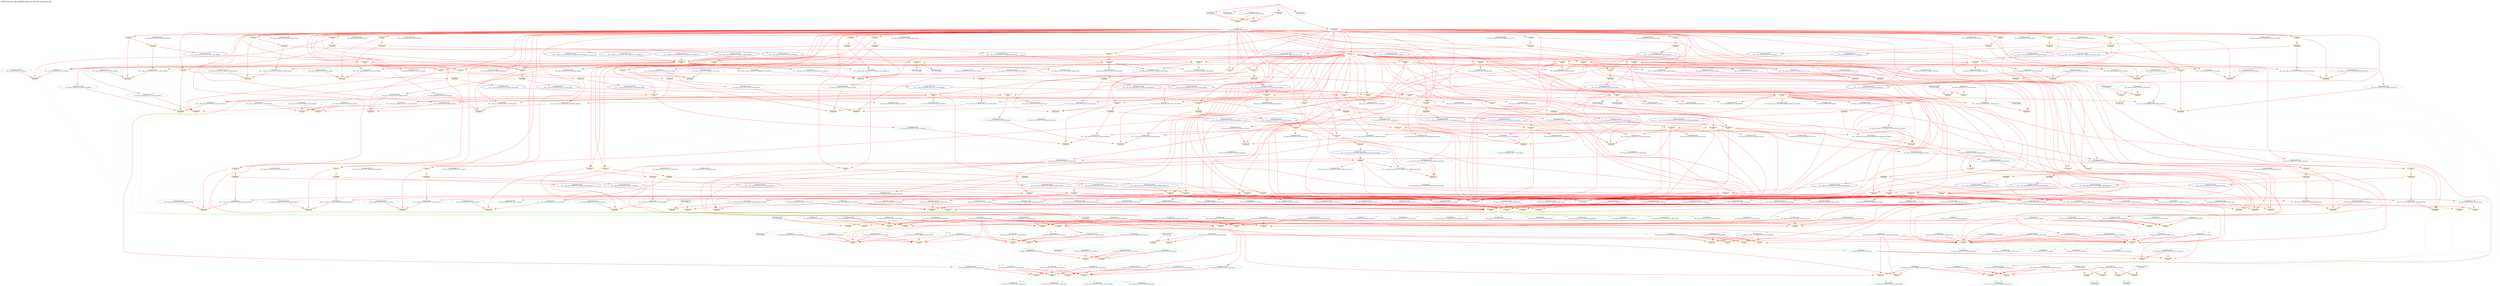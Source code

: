 digraph v3graph {
	graph	[label="MIPS_Harvard_obj_dir/MIPS_Harvard_TB_056_orderg_pre.dot",
		 labelloc=t, labeljust=l,
		 //size="7.5,10",
		 rankdir=TB];
	n0	[fontsize=8 label="*INPUTS*", color=green];
	n0x55b80bd8b4c0_1	[fontsize=8 label="0x55b80bd84670\n TOP->clk", color=skyblue];
	n0x55b80bd8b4c0_2	[fontsize=8 label="0x55b80bd85180\n TOP->reset", color=skyblue];
	n0x55b80bd8b4c0_3	[fontsize=8 label="0x55b80bd7aae0\n TOP->clk_enable", color=skyblue];
	n0x55b80bd8b4c0_4	[fontsize=8 label="0x55b80bd7a950\n TOP->instr_readdata", color=skyblue];
	n0x55b80bd8b4c0_5	[fontsize=8 label="0x55b80bd7bc50\n TOP->data_readdata", color=skyblue];
	n0x55b80bd8b4c0_6	[fontsize=8 label="0x55b80bda63c0\n ASSIGNW", color=yellow];
	n0x55b80bd8b4c0_7	[fontsize=8 label="0x55b80bda4ca0\n TOP->mips_cpu_harvard__DOT__ALU_output_memory", color=skyblue];
	n0x55b80bd8b4c0_8	[fontsize=8 label="0x55b80bd93340\n TOP->data_address", color=skyblue];
	n0x55b80bd8b4c0_9	[fontsize=8 label="0x55b80bd93340 POST\n TOP->data_address", color=CadetBlue];
	n0x55b80bd8b4c0_10	[fontsize=8 label="0x55b80bda66c0\n ASSIGNW", color=yellow];
	n0x55b80bd8b4c0_11	[fontsize=8 label="0x55b80bda5020\n TOP->mips_cpu_harvard__DOT__write_data_memory", color=skyblue];
	n0x55b80bd8b4c0_12	[fontsize=8 label="0x55b80bd7b240\n TOP->data_writedata", color=skyblue];
	n0x55b80bd8b4c0_13	[fontsize=8 label="0x55b80bd7b240 POST\n TOP->data_writedata", color=CadetBlue];
	n0x55b80bd8b4c0_14	[fontsize=8 label="0x55b80bda69c0\n ASSIGNW", color=yellow];
	n0x55b80bd8b4c0_15	[fontsize=8 label="0x55b80bda4a00\n TOP->mips_cpu_harvard__DOT__memory_write_memory", color=skyblue];
	n0x55b80bd8b4c0_16	[fontsize=8 label="0x55b80bd7be50\n TOP->data_write", color=skyblue];
	n0x55b80bd8b4c0_17	[fontsize=8 label="0x55b80bd7be50 POST\n TOP->data_write", color=CadetBlue];
	n0x55b80bd8b4c0_18	[fontsize=8 label="0x55b80bda6cc0\n ASSIGNW", color=yellow];
	n0x55b80bd8b4c0_19	[fontsize=8 label="0x55b80bda4920\n TOP->mips_cpu_harvard__DOT__memory_to_register_memory", color=skyblue];
	n0x55b80bd8b4c0_20	[fontsize=8 label="0x55b80bd7b890\n TOP->data_read", color=skyblue];
	n0x55b80bd8b4c0_21	[fontsize=8 label="0x55b80bd7b890 POST\n TOP->data_read", color=CadetBlue];
	n0x55b80bd8b4c0_22	[fontsize=8 label="0x55b80bda6fc0\n ASSIGNW", color=yellow];
	n0x55b80bd8b4c0_23	[fontsize=8 label="0x55b80bba5530\n TOP->mips_cpu_harvard__DOT__program_counter_fetch", color=skyblue];
	n0x55b80bd8b4c0_24	[fontsize=8 label="0x55b80bd7a7c0\n TOP->instr_address", color=skyblue];
	n0x55b80bd8b4c0_25	[fontsize=8 label="0x55b80bd7a7c0 POST\n TOP->instr_address", color=CadetBlue];
	n0x55b80bd8b4c0_26	[fontsize=8 label="0x55b80bda75c0\n ASSIGNW", color=yellow];
	n0x55b80bd8b4c0_27	[fontsize=8 label="0x55b80bba51d0\n TOP->mips_cpu_harvard__DOT__internal_clk", color=skyblue];
	n0x55b80bd8b4c0_28	[fontsize=8 label="0x55b80bba51d0 POST\n TOP->mips_cpu_harvard__DOT__internal_clk", color=CadetBlue];
	n0x55b80bd8b4c0_29	[fontsize=8 label="0x55b80bda7aa0\n ASSIGNW", color=yellow];
	n0x55b80bd8b4c0_30	[fontsize=8 label="0x55b80bd85650\n TOP->active", color=skyblue];
	n0x55b80bd8b4c0_31	[fontsize=8 label="0x55b80bd85650 POST\n TOP->active", color=CadetBlue];
	n0x55b80bd8b4c0_32	[fontsize=8 label="0x55b80bdacac0\n ASSIGNW", color=yellow];
	n0x55b80bd8b4c0_33	[fontsize=8 label="0x55b80bba52f0\n TOP->mips_cpu_harvard__DOT__HI_LO_output", color=skyblue];
	n0x55b80bd8b4c0_34	[fontsize=8 label="0x55b80bdab360\n TOP->mips_cpu_harvard__DOT__register_file__DOT__LO_reg", color=skyblue];
	n0x55b80bd8b4c0_35	[fontsize=8 label="0x55b80bba6930\n TOP->mips_cpu_harvard__DOT__instruction_decode", color=skyblue];
	n0x55b80bd8b4c0_36	[fontsize=8 label="0x55b80bdab1a0\n TOP->mips_cpu_harvard__DOT__register_file__DOT__registers", color=skyblue];
	n0x55b80bd8b4c0_37	[fontsize=8 label="0x55b80bda30a0\n TOP->mips_cpu_harvard__DOT__register_file_output_A_decode", color=skyblue];
	n0x55b80bd8b4c0_38	[fontsize=8 label="0x55b80bda30a0 POST\n TOP->mips_cpu_harvard__DOT__register_file_output_A_decode", color=CadetBlue];
	n0x55b80bd8b4c0_39	[fontsize=8 label="0x55b80bdad0c0\n ASSIGNW", color=yellow];
	n0x55b80bd8b4c0_40	[fontsize=8 label="0x55b80bdab280\n TOP->mips_cpu_harvard__DOT__register_file__DOT__HI_reg", color=skyblue];
	n0x55b80bd8b4c0_41	[fontsize=8 label="0x55b80bda3180\n TOP->mips_cpu_harvard__DOT__register_file_output_B_decode", color=skyblue];
	n0x55b80bd8b4c0_42	[fontsize=8 label="0x55b80bda3180 POST\n TOP->mips_cpu_harvard__DOT__register_file_output_B_decode", color=CadetBlue];
	n0x55b80bd8b4c0_43	[fontsize=8 label="0x55b80bdad6c0\n ASSIGNW", color=yellow];
	n0x55b80bd8b4c0_44	[fontsize=8 label="0x55b80bd88900\n TOP->register_v0", color=skyblue];
	n0x55b80bd8b4c0_45	[fontsize=8 label="0x55b80bd88900 POST\n TOP->register_v0", color=CadetBlue];
	n0x55b80bd8b4c0_46	[fontsize=8 label="0x55b80bdb40e0\n ASSIGNW", color=yellow];
	n0x55b80bd8b4c0_47	[fontsize=8 label="0x55b80bba5a90\n TOP->mips_cpu_harvard__DOT__program_counter_source_decode", color=skyblue];
	n0x55b80bd8b4c0_48	[fontsize=8 label="0x55b80bda3420\n TOP->mips_cpu_harvard__DOT__sign_imm_decode", color=skyblue];
	n0x55b80bd8b4c0_49	[fontsize=8 label="0x55b80bba6a90\n TOP->mips_cpu_harvard__DOT__program_counter_plus_four_decode", color=skyblue];
	n0x55b80bd8b4c0_50	[fontsize=8 label="0x55b80bba5890\n TOP->mips_cpu_harvard__DOT__program_counter_mux_1_out", color=skyblue];
	n0x55b80bd8b4c0_51	[fontsize=8 label="0x55b80bba5890 POST\n TOP->mips_cpu_harvard__DOT__program_counter_mux_1_out", color=CadetBlue];
	n0x55b80bd8b4c0_52	[fontsize=8 label="0x55b80beed9e0\n ALWAYS", color=yellow];
	n0x55b80bd8b4c0_53	[fontsize=8 label="0x55b80bdbc210\n TOP->mips_cpu_harvard__DOT__control_unit__DOT__op", color=skyblue];
	n0x55b80bd8b4c0_54	[fontsize=8 label="0x55b80bdbc210 POST\n TOP->mips_cpu_harvard__DOT__control_unit__DOT__op", color=CadetBlue];
	n0x55b80bd8b4c0_55	[fontsize=8 label="0x55b80bdbc3d0\n TOP->mips_cpu_harvard__DOT__control_unit__DOT__funct", color=skyblue];
	n0x55b80bd8b4c0_56	[fontsize=8 label="0x55b80bdbc3d0 POST\n TOP->mips_cpu_harvard__DOT__control_unit__DOT__funct", color=CadetBlue];
	n0x55b80bd8b4c0_57	[fontsize=8 label="0x55b80bba5bb0\n TOP->mips_cpu_harvard__DOT__register_write_decode", color=skyblue];
	n0x55b80bd8b4c0_58	[fontsize=8 label="0x55b80bba5bb0 POST\n TOP->mips_cpu_harvard__DOT__register_write_decode", color=CadetBlue];
	n0x55b80bd8b4c0_59	[fontsize=8 label="0x55b80bba5d10\n TOP->mips_cpu_harvard__DOT__memory_to_register_decode", color=skyblue];
	n0x55b80bd8b4c0_60	[fontsize=8 label="0x55b80bba5d10 POST\n TOP->mips_cpu_harvard__DOT__memory_to_register_decode", color=CadetBlue];
	n0x55b80bd8b4c0_61	[fontsize=8 label="0x55b80bba5e30\n TOP->mips_cpu_harvard__DOT__memory_write_decode", color=skyblue];
	n0x55b80bd8b4c0_62	[fontsize=8 label="0x55b80bba5e30 POST\n TOP->mips_cpu_harvard__DOT__memory_write_decode", color=CadetBlue];
	n0x55b80bd8b4c0_63	[fontsize=8 label="0x55b80bba5f50\n TOP->mips_cpu_harvard__DOT__ALU_src_B_decode", color=skyblue];
	n0x55b80bd8b4c0_64	[fontsize=8 label="0x55b80bba5f50 POST\n TOP->mips_cpu_harvard__DOT__ALU_src_B_decode", color=CadetBlue];
	n0x55b80bd8b4c0_65	[fontsize=8 label="0x55b80bba6070\n TOP->mips_cpu_harvard__DOT__register_destination_decode", color=skyblue];
	n0x55b80bd8b4c0_66	[fontsize=8 label="0x55b80bba6070 POST\n TOP->mips_cpu_harvard__DOT__register_destination_decode", color=CadetBlue];
	n0x55b80bd8b4c0_67	[fontsize=8 label="0x55b80bba6190\n TOP->mips_cpu_harvard__DOT__branch_decode", color=skyblue];
	n0x55b80bd8b4c0_68	[fontsize=8 label="0x55b80bba6190 POST\n TOP->mips_cpu_harvard__DOT__branch_decode", color=CadetBlue];
	n0x55b80bd8b4c0_69	[fontsize=8 label="0x55b80bba62b0\n TOP->mips_cpu_harvard__DOT__hi_lo_register_write_decode", color=skyblue];
	n0x55b80bd8b4c0_70	[fontsize=8 label="0x55b80bba62b0 POST\n TOP->mips_cpu_harvard__DOT__hi_lo_register_write_decode", color=CadetBlue];
	n0x55b80bd8b4c0_71	[fontsize=8 label="0x55b80bba64f0\n TOP->mips_cpu_harvard__DOT__ALU_function_decode", color=skyblue];
	n0x55b80bd8b4c0_72	[fontsize=8 label="0x55b80bba64f0 POST\n TOP->mips_cpu_harvard__DOT__ALU_function_decode", color=CadetBlue];
	n0x55b80bd8b4c0_73	[fontsize=8 label="0x55b80bba6610\n TOP->mips_cpu_harvard__DOT__program_counter_multiplexer_jump_decode", color=skyblue];
	n0x55b80bd8b4c0_74	[fontsize=8 label="0x55b80bba6610 POST\n TOP->mips_cpu_harvard__DOT__program_counter_multiplexer_jump_decode", color=CadetBlue];
	n0x55b80bd8b4c0_75	[fontsize=8 label="0x55b80bdd7940\n ASSIGNW", color=yellow];
	n0x55b80bd8b4c0_76	[fontsize=8 label="0x55b80bda4840\n TOP->mips_cpu_harvard__DOT__write_register_memory", color=skyblue];
	n0x55b80bd8b4c0_77	[fontsize=8 label="0x55b80bda4760\n TOP->mips_cpu_harvard__DOT__register_write_memory", color=skyblue];
	n0x55b80bd8b4c0_78	[fontsize=8 label="0x55b80bda3260\n TOP->mips_cpu_harvard__DOT__register_file_output_A_resolved_decode", color=skyblue];
	n0x55b80bd8b4c0_79	[fontsize=8 label="0x55b80bda3260 POST\n TOP->mips_cpu_harvard__DOT__register_file_output_A_resolved_decode", color=CadetBlue];
	n0x55b80bd8b4c0_80	[fontsize=8 label="0x55b80bdd9680\n ASSIGNW", color=yellow];
	n0x55b80bd8b4c0_81	[fontsize=8 label="0x55b80bda3340\n TOP->mips_cpu_harvard__DOT__register_file_output_B_resolved_decode", color=skyblue];
	n0x55b80bd8b4c0_82	[fontsize=8 label="0x55b80bda3340 POST\n TOP->mips_cpu_harvard__DOT__register_file_output_B_resolved_decode", color=CadetBlue];
	n0x55b80bd8b4c0_83	[fontsize=8 label="0x55b80bf16d40\n ALWAYS", color=yellow];
	n0x55b80bd8b4c0_84	[fontsize=8 label="0x55b80bba63d0\n TOP->mips_cpu_harvard__DOT__equal_decode", color=skyblue];
	n0x55b80bd8b4c0_85	[fontsize=8 label="0x55b80bba63d0 POST\n TOP->mips_cpu_harvard__DOT__equal_decode", color=CadetBlue];
	n0x55b80bd8b4c0_86	[fontsize=8 label="0x55b80bddfd80\n ASSIGNW", color=yellow];
	n0x55b80bd8b4c0_87	[fontsize=8 label="0x55b80bde12a0\n ASSIGNW", color=yellow];
	n0x55b80bd8b4c0_88	[fontsize=8 label="0x55b80bba5a90 POST\n TOP->mips_cpu_harvard__DOT__program_counter_source_decode", color=CadetBlue];
	n0x55b80bd8b4c0_89	[fontsize=8 label="0x55b80bde22a0\n ASSIGNW", color=yellow];
	n0x55b80bd8b4c0_90	[fontsize=8 label="0x55b80bda3420 POST\n TOP->mips_cpu_harvard__DOT__sign_imm_decode", color=CadetBlue];
	n0x55b80bd8b4c0_91	[fontsize=8 label="0x55b80bdf78a0\n ASSIGNW", color=yellow];
	n0x55b80bd8b4c0_92	[fontsize=8 label="0x55b80bda3500\n TOP->mips_cpu_harvard__DOT__register_destination_execute", color=skyblue];
	n0x55b80bd8b4c0_93	[fontsize=8 label="0x55b80bda45a0\n TOP->mips_cpu_harvard__DOT__Rd_execute", color=skyblue];
	n0x55b80bd8b4c0_94	[fontsize=8 label="0x55b80bda44c0\n TOP->mips_cpu_harvard__DOT__Rt_execute", color=skyblue];
	n0x55b80bd8b4c0_95	[fontsize=8 label="0x55b80bda37a0\n TOP->mips_cpu_harvard__DOT__write_register_execute", color=skyblue];
	n0x55b80bd8b4c0_96	[fontsize=8 label="0x55b80bda37a0 POST\n TOP->mips_cpu_harvard__DOT__write_register_execute", color=CadetBlue];
	n0x55b80bd8b4c0_97	[fontsize=8 label="0x55b80bdf9fc0\n ALWAYS", color=yellow];
	n0x55b80bd8b4c0_98	[fontsize=8 label="0x55b80bda5e20\n TOP->mips_cpu_harvard__DOT__forward_A_execute", color=skyblue];
	n0x55b80bd8b4c0_99	[fontsize=8 label="0x55b80bda5720\n TOP->mips_cpu_harvard__DOT__ALU_LO_output_writeback", color=skyblue];
	n0x55b80bd8b4c0_100	[fontsize=8 label="0x55b80bda5560\n TOP->mips_cpu_harvard__DOT__result_writeback", color=skyblue];
	n0x55b80bd8b4c0_101	[fontsize=8 label="0x55b80bda3ce0\n TOP->mips_cpu_harvard__DOT__register_file_output_A_execute", color=skyblue];
	n0x55b80bd8b4c0_102	[fontsize=8 label="0x55b80bda3ea0\n TOP->mips_cpu_harvard__DOT__source_A_ALU_execute", color=skyblue];
	n0x55b80bd8b4c0_103	[fontsize=8 label="0x55b80bda3ea0 POST\n TOP->mips_cpu_harvard__DOT__source_A_ALU_execute", color=CadetBlue];
	n0x55b80bd8b4c0_104	[fontsize=8 label="0x55b80bdfdb10\n ALWAYS", color=yellow];
	n0x55b80bd8b4c0_105	[fontsize=8 label="0x55b80bda5f00\n TOP->mips_cpu_harvard__DOT__forward_B_execute", color=skyblue];
	n0x55b80bd8b4c0_106	[fontsize=8 label="0x55b80bda5640\n TOP->mips_cpu_harvard__DOT__ALU_HI_output_writeback", color=skyblue];
	n0x55b80bd8b4c0_107	[fontsize=8 label="0x55b80bda3dc0\n TOP->mips_cpu_harvard__DOT__register_file_output_B_execute", color=skyblue];
	n0x55b80bd8b4c0_108	[fontsize=8 label="0x55b80bda4060\n TOP->mips_cpu_harvard__DOT__write_data_execute", color=skyblue];
	n0x55b80bd8b4c0_109	[fontsize=8 label="0x55b80bda4060 POST\n TOP->mips_cpu_harvard__DOT__write_data_execute", color=CadetBlue];
	n0x55b80bd8b4c0_110	[fontsize=8 label="0x55b80be00b20\n ASSIGNW", color=yellow];
	n0x55b80bd8b4c0_111	[fontsize=8 label="0x55b80bda3880\n TOP->mips_cpu_harvard__DOT__ALU_src_B_execute", color=skyblue];
	n0x55b80bd8b4c0_112	[fontsize=8 label="0x55b80bda4680\n TOP->mips_cpu_harvard__DOT__sign_imm_execute", color=skyblue];
	n0x55b80bd8b4c0_113	[fontsize=8 label="0x55b80bda3f80\n TOP->mips_cpu_harvard__DOT__source_B_ALU_execute", color=skyblue];
	n0x55b80bd8b4c0_114	[fontsize=8 label="0x55b80bda3f80 POST\n TOP->mips_cpu_harvard__DOT__source_B_ALU_execute", color=CadetBlue];
	n0x55b80bd8b4c0_115	[fontsize=8 label="0x55b80bf32850\n ALWAYS", color=yellow];
	n0x55b80bd8b4c0_116	[fontsize=8 label="0x55b80bda4140\n TOP->mips_cpu_harvard__DOT__ALU_output_execute", color=skyblue];
	n0x55b80bd8b4c0_117	[fontsize=8 label="0x55b80bda4140 POST\n TOP->mips_cpu_harvard__DOT__ALU_output_execute", color=CadetBlue];
	n0x55b80bd8b4c0_118	[fontsize=8 label="0x55b80bda3960\n TOP->mips_cpu_harvard__DOT__ALU_function_execute", color=skyblue];
	n0x55b80bd8b4c0_119	[fontsize=8 label="0x55b80bf32550\n ALWAYS", color=yellow];
	n0x55b80bd8b4c0_120	[fontsize=8 label="0x55b80be03600\n TOP->mips_cpu_harvard__DOT__alu__DOT__ALU_HI_LO_output", color=skyblue];
	n0x55b80bd8b4c0_121	[fontsize=8 label="0x55b80be03600 POST\n TOP->mips_cpu_harvard__DOT__alu__DOT__ALU_HI_LO_output", color=CadetBlue];
	n0x55b80bd8b4c0_122	[fontsize=8 label="0x55b80bda4220\n TOP->mips_cpu_harvard__DOT__ALU_HI_output_execute", color=skyblue];
	n0x55b80bd8b4c0_123	[fontsize=8 label="0x55b80bda4220 POST\n TOP->mips_cpu_harvard__DOT__ALU_HI_output_execute", color=CadetBlue];
	n0x55b80bd8b4c0_124	[fontsize=8 label="0x55b80bda4300\n TOP->mips_cpu_harvard__DOT__ALU_LO_output_execute", color=skyblue];
	n0x55b80bd8b4c0_125	[fontsize=8 label="0x55b80bda4300 POST\n TOP->mips_cpu_harvard__DOT__ALU_LO_output_execute", color=CadetBlue];
	n0x55b80bd8b4c0_126	[fontsize=8 label="0x55b80be31060\n ASSIGNW", color=yellow];
	n0x55b80bd8b4c0_127	[fontsize=8 label="0x55b80bda52c0\n TOP->mips_cpu_harvard__DOT__memory_to_register_writeback", color=skyblue];
	n0x55b80bd8b4c0_128	[fontsize=8 label="0x55b80bda58e0\n TOP->mips_cpu_harvard__DOT__read_data_writeback", color=skyblue];
	n0x55b80bd8b4c0_129	[fontsize=8 label="0x55b80bda5800\n TOP->mips_cpu_harvard__DOT__ALU_output_writeback", color=skyblue];
	n0x55b80bd8b4c0_130	[fontsize=8 label="0x55b80bda5560 POST\n TOP->mips_cpu_harvard__DOT__result_writeback", color=CadetBlue];
	n0x55b80bd8b4c0_131	[fontsize=8 label="0x55b80bf4a3d0\n ALWAYS", color=yellow];
	n0x55b80bd8b4c0_132	[fontsize=8 label="0x55b80bda5480\n TOP->mips_cpu_harvard__DOT__write_register_writeback", color=skyblue];
	n0x55b80bd8b4c0_133	[fontsize=8 label="0x55b80bda5100\n TOP->mips_cpu_harvard__DOT__register_write_writeback", color=skyblue];
	n0x55b80bd8b4c0_134	[fontsize=8 label="0x55b80bda5f00 POST\n TOP->mips_cpu_harvard__DOT__forward_B_execute", color=CadetBlue];
	n0x55b80bd8b4c0_135	[fontsize=8 label="0x55b80bf4a0d0\n ALWAYS", color=yellow];
	n0x55b80bd8b4c0_136	[fontsize=8 label="0x55b80bda43e0\n TOP->mips_cpu_harvard__DOT__Rs_execute", color=skyblue];
	n0x55b80bd8b4c0_137	[fontsize=8 label="0x55b80bda5e20 POST\n TOP->mips_cpu_harvard__DOT__forward_A_execute", color=CadetBlue];
	n0x55b80bd8b4c0_138	[fontsize=8 label="0x55b80bf49f50\n ALWAYS", color=yellow];
	n0x55b80bd8b4c0_139	[fontsize=8 label="0x55b80bda35e0\n TOP->mips_cpu_harvard__DOT__memory_to_register_execute", color=skyblue];
	n0x55b80bd8b4c0_140	[fontsize=8 label="0x55b80be37f80\n TOP->mips_cpu_harvard__DOT__hazard_unit__DOT__lwstall", color=skyblue];
	n0x55b80bd8b4c0_141	[fontsize=8 label="0x55b80be37f80 POST\n TOP->mips_cpu_harvard__DOT__hazard_unit__DOT__lwstall", color=CadetBlue];
	n0x55b80bd8b4c0_142	[fontsize=8 label="0x55b80bda3b20\n TOP->mips_cpu_harvard__DOT__register_write_execute", color=skyblue];
	n0x55b80bd8b4c0_143	[fontsize=8 label="0x55b80be380e0\n TOP->mips_cpu_harvard__DOT__hazard_unit__DOT__branchstall", color=skyblue];
	n0x55b80bd8b4c0_144	[fontsize=8 label="0x55b80be380e0 POST\n TOP->mips_cpu_harvard__DOT__hazard_unit__DOT__branchstall", color=CadetBlue];
	n0x55b80bd8b4c0_145	[fontsize=8 label="0x55b80bda59c0\n TOP->mips_cpu_harvard__DOT__stall_fetch", color=skyblue];
	n0x55b80bd8b4c0_146	[fontsize=8 label="0x55b80bda59c0 POST\n TOP->mips_cpu_harvard__DOT__stall_fetch", color=CadetBlue];
	n0x55b80bd8b4c0_147	[fontsize=8 label="0x55b80bda5aa0\n TOP->mips_cpu_harvard__DOT__stall_decode", color=skyblue];
	n0x55b80bd8b4c0_148	[fontsize=8 label="0x55b80bda5aa0 POST\n TOP->mips_cpu_harvard__DOT__stall_decode", color=CadetBlue];
	n0x55b80bd8b4c0_149	[fontsize=8 label="0x55b80bda53a0\n TOP->mips_cpu_harvard__DOT__program_counter_multiplexer_jump_writeback", color=skyblue];
	n0x55b80bd8b4c0_150	[fontsize=8 label="0x55b80bda5d40\n TOP->mips_cpu_harvard__DOT__flush_execute_register", color=skyblue];
	n0x55b80bd8b4c0_151	[fontsize=8 label="0x55b80bda5d40 POST\n TOP->mips_cpu_harvard__DOT__flush_execute_register", color=CadetBlue];
	n0x55b80bd8b4c0_152	[fontsize=8 label="0x55b80be42330\n ASSIGNW", color=yellow];
	n0x55b80bd8b4c0_153	[fontsize=8 label="0x55b80bda5fe0\n TOP->mips_cpu_harvard__DOT__flush_fetch_decode_register", color=skyblue];
	n0x55b80bd8b4c0_154	[fontsize=8 label="0x55b80bda5fe0 POST\n TOP->mips_cpu_harvard__DOT__flush_fetch_decode_register", color=CadetBlue];
	n0x55b80bd8b4c0_155	[fontsize=8 label="0x55b80c006ec0\n ASSIGNW", color=yellow];
	n0x55b80bd8b4c0_156	[fontsize=8 label="0x55b80c0071c0\n ASSIGNW", color=yellow];
	n0x55b80bd8b4c0_157	[fontsize=8 label="0x55b80c0074c0\n ASSIGNW", color=yellow];
	n0x55b80bd8b4c0_158	[fontsize=8 label="0x55b80c0077c0\n ASSIGNW", color=yellow];
	n0x55b80bd8b4c0_159	[fontsize=8 label="0x55b80c007ac0\n ASSIGNW", color=yellow];
	n0x55b80bd8b4c0_160	[fontsize=8 label="0x55b80c007dc0\n ASSIGNW", color=yellow];
	n0x55b80bd8b4c0_161	[fontsize=8 label="0x55b80c0082a0\n ASSIGNW", color=yellow];
	n0x55b80bd8b4c0_162	[fontsize=8 label="0x55b80c00fd80\n ASSIGNW", color=yellow];
	n0x55b80bd8b4c0_163	[fontsize=8 label="0x55b80c010c50\n ASSIGNW", color=yellow];
	n0x55b80bd8b4c0_164	[fontsize=8 label="0x55b80c01c4a0\n ASSIGNW", color=yellow];
	n0x55b80bd8b4c0_165	[fontsize=8 label="0x55b80c01ca10\n ASSIGNW", color=yellow];
	n0x55b80bd8b4c0_166	[fontsize=8 label="0x55b80c01d780\n ALWAYS", color=yellow];
	n0x55b80bd8b4c0_167	[fontsize=8 label="0x55b80c0af790\n ASSIGNW", color=yellow];
	n0x55b80bd8b4c0_168	[fontsize=8 label="0x55b80c0b0cc0\n ASSIGNW", color=yellow];
	n0x55b80bd8b4c0_169	[fontsize=8 label="0x55b80c0b21f0\n ALWAYS", color=yellow];
	n0x55b80bd8b4c0_170	[fontsize=8 label="0x55b80c0b9db0\n ASSIGNW", color=yellow];
	n0x55b80bd8b4c0_171	[fontsize=8 label="0x55b80c0ba290\n ASSIGNW", color=yellow];
	n0x55b80bd8b4c0_172	[fontsize=8 label="0x55b80c0ba770\n ASSIGNW", color=yellow];
	n0x55b80bd8b4c0_173	[fontsize=8 label="0x55b80c0bb5e0\n ASSIGNW", color=yellow];
	n0x55b80bd8b4c0_174	[fontsize=8 label="0x55b80c0bbbe0\n ALWAYS", color=yellow];
	n0x55b80bd8b4c0_175	[fontsize=8 label="0x55b80c0bd3b0\n ALWAYS", color=yellow];
	n0x55b80bd8b4c0_176	[fontsize=8 label="0x55b80c0beb80\n ASSIGNW", color=yellow];
	n0x55b80bd8b4c0_177	[fontsize=8 label="0x55b80c0bf180\n ALWAYS", color=yellow];
	n0x55b80bd8b4c0_178	[fontsize=8 label="0x55b80c0d3260\n ALWAYS", color=yellow];
	n0x55b80bd8b4c0_179	[fontsize=8 label="0x55b80c0db1a0\n ASSIGNW", color=yellow];
	n0x55b80bd8b4c0_180	[fontsize=8 label="0x55b80c0db890\n ALWAYS", color=yellow];
	n0x55b80bd8b4c0_181	[fontsize=8 label="0x55b80c0dd620\n ALWAYS", color=yellow];
	n0x55b80bd8b4c0_182	[fontsize=8 label="0x55b80c0df3b0\n ALWAYS", color=yellow];
	n0x55b80bd8b4c0_183	[fontsize=8 label="0x55b80c0e4720\n ASSIGNW", color=yellow];
	n0x55b80bd8b4c0_184	[fontsize=8 label="0x55b80b94cd60\n ACTIVE", color=yellow];
	n0x55b80bd8b4c0_185	[fontsize=8 label="0x55b80bf53340\n ALWAYS", color=yellow];
	n0x55b80bd8b4c0_186	[fontsize=8 label="0x55b80bda5100 PRE\n TOP->mips_cpu_harvard__DOT__register_write_writeback", color=lightblue];
	n0x55b80bd8b4c0_187	[fontsize=8 label="0x55b80bda5100 POST\n TOP->mips_cpu_harvard__DOT__register_write_writeback", color=CadetBlue];
	n0x55b80bd8b4c0_188	[fontsize=8 label="0x55b80bda5560 PRE\n TOP->mips_cpu_harvard__DOT__result_writeback", color=lightblue];
	n0x55b80bd8b4c0_189	[fontsize=8 label="0x55b80c0098a0 PORD\n TOP->__Vdlyvval__mips_cpu_harvard__DOT__register_file__DOT__registers__v0", color=NavyBlue];
	n0x55b80bd8b4c0_190	[fontsize=8 label="0x55b80c0098a0\n TOP->__Vdlyvval__mips_cpu_harvard__DOT__register_file__DOT__registers__v0", color=skyblue];
	n0x55b80bd8b4c0_191	[fontsize=8 label="0x55b80bff6d40 PORD\n TOP->__Vdlyvset__mips_cpu_harvard__DOT__register_file__DOT__registers__v0", color=NavyBlue];
	n0x55b80bd8b4c0_192	[fontsize=8 label="0x55b80bff6d40\n TOP->__Vdlyvset__mips_cpu_harvard__DOT__register_file__DOT__registers__v0", color=skyblue];
	n0x55b80bd8b4c0_193	[fontsize=8 label="0x55b80bda5480 PRE\n TOP->mips_cpu_harvard__DOT__write_register_writeback", color=lightblue];
	n0x55b80bd8b4c0_194	[fontsize=8 label="0x55b80bda5480 POST\n TOP->mips_cpu_harvard__DOT__write_register_writeback", color=CadetBlue];
	n0x55b80bd8b4c0_195	[fontsize=8 label="0x55b80b9530e0 PORD\n TOP->__Vdlyvdim0__mips_cpu_harvard__DOT__register_file__DOT__registers__v0", color=NavyBlue];
	n0x55b80bd8b4c0_196	[fontsize=8 label="0x55b80b9530e0\n TOP->__Vdlyvdim0__mips_cpu_harvard__DOT__register_file__DOT__registers__v0", color=skyblue];
	n0x55b80bd8b4c0_197	[fontsize=8 label="0x55b80bf52e60\n ALWAYS", color=yellow];
	n0x55b80bd8b4c0_198	[fontsize=8 label="0x55b80bda51e0 PRE\n TOP->mips_cpu_harvard__DOT__hi_lo_register_write_writeback", color=lightblue];
	n0x55b80bd8b4c0_199	[fontsize=8 label="0x55b80bda51e0 POST\n TOP->mips_cpu_harvard__DOT__hi_lo_register_write_writeback", color=CadetBlue];
	n0x55b80bd8b4c0_200	[fontsize=8 label="0x55b80bda5640 PRE\n TOP->mips_cpu_harvard__DOT__ALU_HI_output_writeback", color=lightblue];
	n0x55b80bd8b4c0_201	[fontsize=8 label="0x55b80bda5640 POST\n TOP->mips_cpu_harvard__DOT__ALU_HI_output_writeback", color=CadetBlue];
	n0x55b80bd8b4c0_202	[fontsize=8 label="0x55b80bff56e0 PORD\n TOP->__Vdly__mips_cpu_harvard__DOT__register_file__DOT__HI_reg", color=NavyBlue];
	n0x55b80bd8b4c0_203	[fontsize=8 label="0x55b80bff56e0\n TOP->__Vdly__mips_cpu_harvard__DOT__register_file__DOT__HI_reg", color=skyblue];
	n0x55b80bd8b4c0_204	[fontsize=8 label="0x55b80bf52ce0\n ALWAYS", color=yellow];
	n0x55b80bd8b4c0_205	[fontsize=8 label="0x55b80bda5720 PRE\n TOP->mips_cpu_harvard__DOT__ALU_LO_output_writeback", color=lightblue];
	n0x55b80bd8b4c0_206	[fontsize=8 label="0x55b80bda5720 POST\n TOP->mips_cpu_harvard__DOT__ALU_LO_output_writeback", color=CadetBlue];
	n0x55b80bd8b4c0_207	[fontsize=8 label="0x55b80c00bfd0 PORD\n TOP->__Vdly__mips_cpu_harvard__DOT__register_file__DOT__LO_reg", color=NavyBlue];
	n0x55b80bd8b4c0_208	[fontsize=8 label="0x55b80c00bfd0\n TOP->__Vdly__mips_cpu_harvard__DOT__register_file__DOT__LO_reg", color=skyblue];
	n0x55b80bd8b4c0_209	[fontsize=8 label="0x55b80c008900\n ACTIVE", color=yellow];
	n0x55b80bd8b4c0_210	[fontsize=8 label="0x55b80c00c0b0\n ASSIGNPRE", color=yellow];
	n0x55b80bd8b4c0_211	[fontsize=8 label="0x55b80bdab360 PRE\n TOP->mips_cpu_harvard__DOT__register_file__DOT__LO_reg", color=lightblue];
	n0x55b80bd8b4c0_212	[fontsize=8 label="0x55b80c008840\n ASSIGNPOST", color=yellow];
	n0x55b80bd8b4c0_213	[fontsize=8 label="0x55b80bdab360 POST\n TOP->mips_cpu_harvard__DOT__register_file__DOT__LO_reg", color=CadetBlue];
	n0x55b80bd8b4c0_214	[fontsize=8 label="0x55b80c00c9f0\n ACTIVE", color=yellow];
	n0x55b80bd8b4c0_215	[fontsize=8 label="0x55b80bff57c0\n ASSIGNPRE", color=yellow];
	n0x55b80bd8b4c0_216	[fontsize=8 label="0x55b80bdab280 PRE\n TOP->mips_cpu_harvard__DOT__register_file__DOT__HI_reg", color=lightblue];
	n0x55b80bd8b4c0_217	[fontsize=8 label="0x55b80c00c930\n ASSIGNPOST", color=yellow];
	n0x55b80bd8b4c0_218	[fontsize=8 label="0x55b80bdab280 POST\n TOP->mips_cpu_harvard__DOT__register_file__DOT__HI_reg", color=CadetBlue];
	n0x55b80bd8b4c0_219	[fontsize=8 label="0x55b80bff1f90\n ACTIVE", color=yellow];
	n0x55b80bd8b4c0_220	[fontsize=8 label="0x55b80bff6740\n ALWAYSPOST", color=yellow];
	n0x55b80bd8b4c0_221	[fontsize=8 label="0x55b80bdab1a0 POST\n TOP->mips_cpu_harvard__DOT__register_file__DOT__registers", color=CadetBlue];
	n0x55b80bd8b4c0_222	[fontsize=8 label="0x55b80bfea6f0\n ASSIGNPRE", color=yellow];
	n0x55b80bd8b4c0_223	[fontsize=8 label="0x55b80bec7350\n ACTIVE", color=yellow];
	n0x55b80bd8b4c0_224	[fontsize=8 label="0x55b80bf55590\n ALWAYS", color=yellow];
	n0x55b80bd8b4c0_225	[fontsize=8 label="0x55b80bd85180 PRE\n TOP->reset", color=lightblue];
	n0x55b80bd8b4c0_226	[fontsize=8 label="0x55b80bd85180 POST\n TOP->reset", color=CadetBlue];
	n0x55b80bd8b4c0_227	[fontsize=8 label="0x55b80c003440 PORD\n TOP->__Vdly__mips_cpu_harvard__DOT__program_counter_fetch", color=NavyBlue];
	n0x55b80bd8b4c0_228	[fontsize=8 label="0x55b80c003440\n TOP->__Vdly__mips_cpu_harvard__DOT__program_counter_fetch", color=skyblue];
	n0x55b80bd8b4c0_229	[fontsize=8 label="0x55b80bda59c0 PRE\n TOP->mips_cpu_harvard__DOT__stall_fetch", color=lightblue];
	n0x55b80bd8b4c0_230	[fontsize=8 label="0x55b80bda53a0 PRE\n TOP->mips_cpu_harvard__DOT__program_counter_multiplexer_jump_writeback", color=lightblue];
	n0x55b80bd8b4c0_231	[fontsize=8 label="0x55b80bda53a0 POST\n TOP->mips_cpu_harvard__DOT__program_counter_multiplexer_jump_writeback", color=CadetBlue];
	n0x55b80bd8b4c0_232	[fontsize=8 label="0x55b80bba5890 PRE\n TOP->mips_cpu_harvard__DOT__program_counter_mux_1_out", color=lightblue];
	n0x55b80bd8b4c0_233	[fontsize=8 label="0x55b80bf577e0\n ALWAYS", color=yellow];
	n0x55b80bd8b4c0_234	[fontsize=8 label="0x55b80bff9d40 PORD\n TOP->__Vdly__mips_cpu_harvard__DOT__instruction_decode", color=NavyBlue];
	n0x55b80bd8b4c0_235	[fontsize=8 label="0x55b80bff9d40\n TOP->__Vdly__mips_cpu_harvard__DOT__instruction_decode", color=skyblue];
	n0x55b80bd8b4c0_236	[fontsize=8 label="0x55b80bda5aa0 PRE\n TOP->mips_cpu_harvard__DOT__stall_decode", color=lightblue];
	n0x55b80bd8b4c0_237	[fontsize=8 label="0x55b80bda5fe0 PRE\n TOP->mips_cpu_harvard__DOT__flush_fetch_decode_register", color=lightblue];
	n0x55b80bd8b4c0_238	[fontsize=8 label="0x55b80bd7a950 PRE\n TOP->instr_readdata", color=lightblue];
	n0x55b80bd8b4c0_239	[fontsize=8 label="0x55b80bd7a950 POST\n TOP->instr_readdata", color=CadetBlue];
	n0x55b80bd8b4c0_240	[fontsize=8 label="0x55b80bf574e0\n ALWAYS", color=yellow];
	n0x55b80bd8b4c0_241	[fontsize=8 label="0x55b80bfec110 PORD\n TOP->__Vdly__mips_cpu_harvard__DOT__program_counter_plus_four_decode", color=NavyBlue];
	n0x55b80bd8b4c0_242	[fontsize=8 label="0x55b80bfec110\n TOP->__Vdly__mips_cpu_harvard__DOT__program_counter_plus_four_decode", color=skyblue];
	n0x55b80bd8b4c0_243	[fontsize=8 label="0x55b80bba5530 PRE\n TOP->mips_cpu_harvard__DOT__program_counter_fetch", color=lightblue];
	n0x55b80bd8b4c0_244	[fontsize=8 label="0x55b80bba5530 POST\n TOP->mips_cpu_harvard__DOT__program_counter_fetch", color=CadetBlue];
	n0x55b80bd8b4c0_245	[fontsize=8 label="0x55b80bf5f370\n ALWAYS", color=yellow];
	n0x55b80bd8b4c0_246	[fontsize=8 label="0x55b80bda5d40 PRE\n TOP->mips_cpu_harvard__DOT__flush_execute_register", color=lightblue];
	n0x55b80bd8b4c0_247	[fontsize=8 label="0x55b80bba6930 PRE\n TOP->mips_cpu_harvard__DOT__instruction_decode", color=lightblue];
	n0x55b80bd8b4c0_248	[fontsize=8 label="0x55b80bba6930 POST\n TOP->mips_cpu_harvard__DOT__instruction_decode", color=CadetBlue];
	n0x55b80bd8b4c0_249	[fontsize=8 label="0x55b80bfe9360 PORD\n TOP->__Vdly__mips_cpu_harvard__DOT__Rs_execute", color=NavyBlue];
	n0x55b80bd8b4c0_250	[fontsize=8 label="0x55b80bfe9360\n TOP->__Vdly__mips_cpu_harvard__DOT__Rs_execute", color=skyblue];
	n0x55b80bd8b4c0_251	[fontsize=8 label="0x55b80bf5f1d0\n ALWAYS", color=yellow];
	n0x55b80bd8b4c0_252	[fontsize=8 label="0x55b80bfe5ff0 PORD\n TOP->__Vdly__mips_cpu_harvard__DOT__Rd_execute", color=NavyBlue];
	n0x55b80bd8b4c0_253	[fontsize=8 label="0x55b80bfe5ff0\n TOP->__Vdly__mips_cpu_harvard__DOT__Rd_execute", color=skyblue];
	n0x55b80bd8b4c0_254	[fontsize=8 label="0x55b80bf5f030\n ALWAYS", color=yellow];
	n0x55b80bd8b4c0_255	[fontsize=8 label="0x55b80bfdf700 PORD\n TOP->__Vdly__mips_cpu_harvard__DOT__Rt_execute", color=NavyBlue];
	n0x55b80bd8b4c0_256	[fontsize=8 label="0x55b80bfdf700\n TOP->__Vdly__mips_cpu_harvard__DOT__Rt_execute", color=skyblue];
	n0x55b80bd8b4c0_257	[fontsize=8 label="0x55b80bf5edd0\n ALWAYS", color=yellow];
	n0x55b80bd8b4c0_258	[fontsize=8 label="0x55b80bba64f0 PRE\n TOP->mips_cpu_harvard__DOT__ALU_function_decode", color=lightblue];
	n0x55b80bd8b4c0_259	[fontsize=8 label="0x55b80c003020 PORD\n TOP->__Vdly__mips_cpu_harvard__DOT__ALU_function_execute", color=NavyBlue];
	n0x55b80bd8b4c0_260	[fontsize=8 label="0x55b80c003020\n TOP->__Vdly__mips_cpu_harvard__DOT__ALU_function_execute", color=skyblue];
	n0x55b80bd8b4c0_261	[fontsize=8 label="0x55b80bf5ec30\n ALWAYS", color=yellow];
	n0x55b80bd8b4c0_262	[fontsize=8 label="0x55b80bba62b0 PRE\n TOP->mips_cpu_harvard__DOT__hi_lo_register_write_decode", color=lightblue];
	n0x55b80bd8b4c0_263	[fontsize=8 label="0x55b80c00d750 PORD\n TOP->__Vdly__mips_cpu_harvard__DOT__hi_lo_register_write_execute", color=NavyBlue];
	n0x55b80bd8b4c0_264	[fontsize=8 label="0x55b80c00d750\n TOP->__Vdly__mips_cpu_harvard__DOT__hi_lo_register_write_execute", color=skyblue];
	n0x55b80bd8b4c0_265	[fontsize=8 label="0x55b80bf5ea90\n ALWAYS", color=yellow];
	n0x55b80bd8b4c0_266	[fontsize=8 label="0x55b80bba6070 PRE\n TOP->mips_cpu_harvard__DOT__register_destination_decode", color=lightblue];
	n0x55b80bd8b4c0_267	[fontsize=8 label="0x55b80c092490 PORD\n TOP->__Vdly__mips_cpu_harvard__DOT__register_destination_execute", color=NavyBlue];
	n0x55b80bd8b4c0_268	[fontsize=8 label="0x55b80c092490\n TOP->__Vdly__mips_cpu_harvard__DOT__register_destination_execute", color=skyblue];
	n0x55b80bd8b4c0_269	[fontsize=8 label="0x55b80bf5e860\n ALWAYS", color=yellow];
	n0x55b80bd8b4c0_270	[fontsize=8 label="0x55b80bba5bb0 PRE\n TOP->mips_cpu_harvard__DOT__register_write_decode", color=lightblue];
	n0x55b80bd8b4c0_271	[fontsize=8 label="0x55b80c01f340 PORD\n TOP->__Vdly__mips_cpu_harvard__DOT__register_write_execute", color=NavyBlue];
	n0x55b80bd8b4c0_272	[fontsize=8 label="0x55b80c01f340\n TOP->__Vdly__mips_cpu_harvard__DOT__register_write_execute", color=skyblue];
	n0x55b80bd8b4c0_273	[fontsize=8 label="0x55b80bf5e560\n ALWAYS", color=yellow];
	n0x55b80bd8b4c0_274	[fontsize=8 label="0x55b80bba5d10 PRE\n TOP->mips_cpu_harvard__DOT__memory_to_register_decode", color=lightblue];
	n0x55b80bd8b4c0_275	[fontsize=8 label="0x55b80bfe41b0 PORD\n TOP->__Vdly__mips_cpu_harvard__DOT__memory_to_register_execute", color=NavyBlue];
	n0x55b80bd8b4c0_276	[fontsize=8 label="0x55b80bfe41b0\n TOP->__Vdly__mips_cpu_harvard__DOT__memory_to_register_execute", color=skyblue];
	n0x55b80bd8b4c0_277	[fontsize=8 label="0x55b80bf5e3e0\n ALWAYS", color=yellow];
	n0x55b80bd8b4c0_278	[fontsize=8 label="0x55b80bba5e30 PRE\n TOP->mips_cpu_harvard__DOT__memory_write_decode", color=lightblue];
	n0x55b80bd8b4c0_279	[fontsize=8 label="0x55b80c00f720 PORD\n TOP->__Vdly__mips_cpu_harvard__DOT__memory_write_execute", color=NavyBlue];
	n0x55b80bd8b4c0_280	[fontsize=8 label="0x55b80c00f720\n TOP->__Vdly__mips_cpu_harvard__DOT__memory_write_execute", color=skyblue];
	n0x55b80bd8b4c0_281	[fontsize=8 label="0x55b80bf5e210\n ALWAYS", color=yellow];
	n0x55b80bd8b4c0_282	[fontsize=8 label="0x55b80bba5f50 PRE\n TOP->mips_cpu_harvard__DOT__ALU_src_B_decode", color=lightblue];
	n0x55b80bd8b4c0_283	[fontsize=8 label="0x55b80c00f9a0 PORD\n TOP->__Vdly__mips_cpu_harvard__DOT__ALU_src_B_execute", color=NavyBlue];
	n0x55b80bd8b4c0_284	[fontsize=8 label="0x55b80c00f9a0\n TOP->__Vdly__mips_cpu_harvard__DOT__ALU_src_B_execute", color=skyblue];
	n0x55b80bd8b4c0_285	[fontsize=8 label="0x55b80bf5e090\n ALWAYS", color=yellow];
	n0x55b80bd8b4c0_286	[fontsize=8 label="0x55b80bda3420 PRE\n TOP->mips_cpu_harvard__DOT__sign_imm_decode", color=lightblue];
	n0x55b80bd8b4c0_287	[fontsize=8 label="0x55b80c00b500 PORD\n TOP->__Vdly__mips_cpu_harvard__DOT__sign_imm_execute", color=NavyBlue];
	n0x55b80bd8b4c0_288	[fontsize=8 label="0x55b80c00b500\n TOP->__Vdly__mips_cpu_harvard__DOT__sign_imm_execute", color=skyblue];
	n0x55b80bd8b4c0_289	[fontsize=8 label="0x55b80bf5df10\n ALWAYS", color=yellow];
	n0x55b80bd8b4c0_290	[fontsize=8 label="0x55b80bba6610 PRE\n TOP->mips_cpu_harvard__DOT__program_counter_multiplexer_jump_decode", color=lightblue];
	n0x55b80bd8b4c0_291	[fontsize=8 label="0x55b80c019310 PORD\n TOP->__Vdly__mips_cpu_harvard__DOT__program_counter_multiplexer_jump_execute", color=NavyBlue];
	n0x55b80bd8b4c0_292	[fontsize=8 label="0x55b80c019310\n TOP->__Vdly__mips_cpu_harvard__DOT__program_counter_multiplexer_jump_execute", color=skyblue];
	n0x55b80bd8b4c0_293	[fontsize=8 label="0x55b80bf5dd90\n ALWAYS", color=yellow];
	n0x55b80bd8b4c0_294	[fontsize=8 label="0x55b80bda30a0 PRE\n TOP->mips_cpu_harvard__DOT__register_file_output_A_decode", color=lightblue];
	n0x55b80bd8b4c0_295	[fontsize=8 label="0x55b80bfe9990 PORD\n TOP->__Vdly__mips_cpu_harvard__DOT__register_file_output_A_execute", color=NavyBlue];
	n0x55b80bd8b4c0_296	[fontsize=8 label="0x55b80bfe9990\n TOP->__Vdly__mips_cpu_harvard__DOT__register_file_output_A_execute", color=skyblue];
	n0x55b80bd8b4c0_297	[fontsize=8 label="0x55b80bf5dc10\n ALWAYS", color=yellow];
	n0x55b80bd8b4c0_298	[fontsize=8 label="0x55b80bda3180 PRE\n TOP->mips_cpu_harvard__DOT__register_file_output_B_decode", color=lightblue];
	n0x55b80bd8b4c0_299	[fontsize=8 label="0x55b80bffb5e0 PORD\n TOP->__Vdly__mips_cpu_harvard__DOT__register_file_output_B_execute", color=NavyBlue];
	n0x55b80bd8b4c0_300	[fontsize=8 label="0x55b80bffb5e0\n TOP->__Vdly__mips_cpu_harvard__DOT__register_file_output_B_execute", color=skyblue];
	n0x55b80bd8b4c0_301	[fontsize=8 label="0x55b80bf6bc10\n ALWAYS", color=yellow];
	n0x55b80bd8b4c0_302	[fontsize=8 label="0x55b80bda3a40 PRE\n TOP->mips_cpu_harvard__DOT__hi_lo_register_write_execute", color=lightblue];
	n0x55b80bd8b4c0_303	[fontsize=8 label="0x55b80bda3a40 POST\n TOP->mips_cpu_harvard__DOT__hi_lo_register_write_execute", color=CadetBlue];
	n0x55b80bd8b4c0_304	[fontsize=8 label="0x55b80bfe8820 PORD\n TOP->__Vdly__mips_cpu_harvard__DOT__hi_lo_register_write_memory", color=NavyBlue];
	n0x55b80bd8b4c0_305	[fontsize=8 label="0x55b80bfe8820\n TOP->__Vdly__mips_cpu_harvard__DOT__hi_lo_register_write_memory", color=skyblue];
	n0x55b80bd8b4c0_306	[fontsize=8 label="0x55b80bf6b880\n ALWAYS", color=yellow];
	n0x55b80bd8b4c0_307	[fontsize=8 label="0x55b80bda36c0 PRE\n TOP->mips_cpu_harvard__DOT__memory_write_execute", color=lightblue];
	n0x55b80bd8b4c0_308	[fontsize=8 label="0x55b80bda36c0 POST\n TOP->mips_cpu_harvard__DOT__memory_write_execute", color=CadetBlue];
	n0x55b80bd8b4c0_309	[fontsize=8 label="0x55b80bfe8e40 PORD\n TOP->__Vdly__mips_cpu_harvard__DOT__memory_write_memory", color=NavyBlue];
	n0x55b80bd8b4c0_310	[fontsize=8 label="0x55b80bfe8e40\n TOP->__Vdly__mips_cpu_harvard__DOT__memory_write_memory", color=skyblue];
	n0x55b80bd8b4c0_311	[fontsize=8 label="0x55b80bf6b700\n ALWAYS", color=yellow];
	n0x55b80bd8b4c0_312	[fontsize=8 label="0x55b80bda35e0 PRE\n TOP->mips_cpu_harvard__DOT__memory_to_register_execute", color=lightblue];
	n0x55b80bd8b4c0_313	[fontsize=8 label="0x55b80bda35e0 POST\n TOP->mips_cpu_harvard__DOT__memory_to_register_execute", color=CadetBlue];
	n0x55b80bd8b4c0_314	[fontsize=8 label="0x55b80bfe8150 PORD\n TOP->__Vdly__mips_cpu_harvard__DOT__memory_to_register_memory", color=NavyBlue];
	n0x55b80bd8b4c0_315	[fontsize=8 label="0x55b80bfe8150\n TOP->__Vdly__mips_cpu_harvard__DOT__memory_to_register_memory", color=skyblue];
	n0x55b80bd8b4c0_316	[fontsize=8 label="0x55b80bf6b580\n ALWAYS", color=yellow];
	n0x55b80bd8b4c0_317	[fontsize=8 label="0x55b80bda3b20 PRE\n TOP->mips_cpu_harvard__DOT__register_write_execute", color=lightblue];
	n0x55b80bd8b4c0_318	[fontsize=8 label="0x55b80bda3b20 POST\n TOP->mips_cpu_harvard__DOT__register_write_execute", color=CadetBlue];
	n0x55b80bd8b4c0_319	[fontsize=8 label="0x55b80c01b2b0 PORD\n TOP->__Vdly__mips_cpu_harvard__DOT__register_write_memory", color=NavyBlue];
	n0x55b80bd8b4c0_320	[fontsize=8 label="0x55b80c01b2b0\n TOP->__Vdly__mips_cpu_harvard__DOT__register_write_memory", color=skyblue];
	n0x55b80bd8b4c0_321	[fontsize=8 label="0x55b80bf6b400\n ALWAYS", color=yellow];
	n0x55b80bd8b4c0_322	[fontsize=8 label="0x55b80bda3c00 PRE\n TOP->mips_cpu_harvard__DOT__program_counter_multiplexer_jump_execute", color=lightblue];
	n0x55b80bd8b4c0_323	[fontsize=8 label="0x55b80bda3c00 POST\n TOP->mips_cpu_harvard__DOT__program_counter_multiplexer_jump_execute", color=CadetBlue];
	n0x55b80bd8b4c0_324	[fontsize=8 label="0x55b80c01b690 PORD\n TOP->__Vdly__mips_cpu_harvard__DOT__program_counter_multiplexer_jump_memory", color=NavyBlue];
	n0x55b80bd8b4c0_325	[fontsize=8 label="0x55b80c01b690\n TOP->__Vdly__mips_cpu_harvard__DOT__program_counter_multiplexer_jump_memory", color=skyblue];
	n0x55b80bd8b4c0_326	[fontsize=8 label="0x55b80bf6b230\n ALWAYS", color=yellow];
	n0x55b80bd8b4c0_327	[fontsize=8 label="0x55b80bda4140 PRE\n TOP->mips_cpu_harvard__DOT__ALU_output_execute", color=lightblue];
	n0x55b80bd8b4c0_328	[fontsize=8 label="0x55b80bff49e0 PORD\n TOP->__Vdly__mips_cpu_harvard__DOT__ALU_output_memory", color=NavyBlue];
	n0x55b80bd8b4c0_329	[fontsize=8 label="0x55b80bff49e0\n TOP->__Vdly__mips_cpu_harvard__DOT__ALU_output_memory", color=skyblue];
	n0x55b80bd8b4c0_330	[fontsize=8 label="0x55b80bf6b0b0\n ALWAYS", color=yellow];
	n0x55b80bd8b4c0_331	[fontsize=8 label="0x55b80bda4220 PRE\n TOP->mips_cpu_harvard__DOT__ALU_HI_output_execute", color=lightblue];
	n0x55b80bd8b4c0_332	[fontsize=8 label="0x55b80c01e440 PORD\n TOP->__Vdly__mips_cpu_harvard__DOT__ALU_HI_output_memory", color=NavyBlue];
	n0x55b80bd8b4c0_333	[fontsize=8 label="0x55b80c01e440\n TOP->__Vdly__mips_cpu_harvard__DOT__ALU_HI_output_memory", color=skyblue];
	n0x55b80bd8b4c0_334	[fontsize=8 label="0x55b80bf6af30\n ALWAYS", color=yellow];
	n0x55b80bd8b4c0_335	[fontsize=8 label="0x55b80bda4300 PRE\n TOP->mips_cpu_harvard__DOT__ALU_LO_output_execute", color=lightblue];
	n0x55b80bd8b4c0_336	[fontsize=8 label="0x55b80bffa6d0 PORD\n TOP->__Vdly__mips_cpu_harvard__DOT__ALU_LO_output_memory", color=NavyBlue];
	n0x55b80bd8b4c0_337	[fontsize=8 label="0x55b80bffa6d0\n TOP->__Vdly__mips_cpu_harvard__DOT__ALU_LO_output_memory", color=skyblue];
	n0x55b80bd8b4c0_338	[fontsize=8 label="0x55b80bf5ef70\n ALWAYS", color=yellow];
	n0x55b80bd8b4c0_339	[fontsize=8 label="0x55b80bda4060 PRE\n TOP->mips_cpu_harvard__DOT__write_data_execute", color=lightblue];
	n0x55b80bd8b4c0_340	[fontsize=8 label="0x55b80bffb3a0 PORD\n TOP->__Vdly__mips_cpu_harvard__DOT__write_data_memory", color=NavyBlue];
	n0x55b80bd8b4c0_341	[fontsize=8 label="0x55b80bffb3a0\n TOP->__Vdly__mips_cpu_harvard__DOT__write_data_memory", color=skyblue];
	n0x55b80bd8b4c0_342	[fontsize=8 label="0x55b80bf5da40\n ALWAYS", color=yellow];
	n0x55b80bd8b4c0_343	[fontsize=8 label="0x55b80bda37a0 PRE\n TOP->mips_cpu_harvard__DOT__write_register_execute", color=lightblue];
	n0x55b80bd8b4c0_344	[fontsize=8 label="0x55b80c0058f0 PORD\n TOP->__Vdly__mips_cpu_harvard__DOT__write_register_memory", color=NavyBlue];
	n0x55b80bd8b4c0_345	[fontsize=8 label="0x55b80c0058f0\n TOP->__Vdly__mips_cpu_harvard__DOT__write_register_memory", color=skyblue];
	n0x55b80bd8b4c0_346	[fontsize=8 label="0x55b80bf73910\n ALWAYS", color=yellow];
	n0x55b80bd8b4c0_347	[fontsize=8 label="0x55b80bda4bc0 PRE\n TOP->mips_cpu_harvard__DOT__program_counter_multiplexer_jump_memory", color=lightblue];
	n0x55b80bd8b4c0_348	[fontsize=8 label="0x55b80bda4bc0 POST\n TOP->mips_cpu_harvard__DOT__program_counter_multiplexer_jump_memory", color=CadetBlue];
	n0x55b80bd8b4c0_349	[fontsize=8 label="0x55b80c00a350 PORD\n TOP->__Vdly__mips_cpu_harvard__DOT__program_counter_multiplexer_jump_writeback", color=NavyBlue];
	n0x55b80bd8b4c0_350	[fontsize=8 label="0x55b80c00a350\n TOP->__Vdly__mips_cpu_harvard__DOT__program_counter_multiplexer_jump_writeback", color=skyblue];
	n0x55b80bd8b4c0_351	[fontsize=8 label="0x55b80bf73700\n ALWAYS", color=yellow];
	n0x55b80bd8b4c0_352	[fontsize=8 label="0x55b80bda4920 PRE\n TOP->mips_cpu_harvard__DOT__memory_to_register_memory", color=lightblue];
	n0x55b80bd8b4c0_353	[fontsize=8 label="0x55b80bda4920 POST\n TOP->mips_cpu_harvard__DOT__memory_to_register_memory", color=CadetBlue];
	n0x55b80bd8b4c0_354	[fontsize=8 label="0x55b80c0013e0 PORD\n TOP->__Vdly__mips_cpu_harvard__DOT__memory_to_register_writeback", color=NavyBlue];
	n0x55b80bd8b4c0_355	[fontsize=8 label="0x55b80c0013e0\n TOP->__Vdly__mips_cpu_harvard__DOT__memory_to_register_writeback", color=skyblue];
	n0x55b80bd8b4c0_356	[fontsize=8 label="0x55b80bf73580\n ALWAYS", color=yellow];
	n0x55b80bd8b4c0_357	[fontsize=8 label="0x55b80bda4ae0 PRE\n TOP->mips_cpu_harvard__DOT__hi_lo_register_write_memory", color=lightblue];
	n0x55b80bd8b4c0_358	[fontsize=8 label="0x55b80bda4ae0 POST\n TOP->mips_cpu_harvard__DOT__hi_lo_register_write_memory", color=CadetBlue];
	n0x55b80bd8b4c0_359	[fontsize=8 label="0x55b80c017620 PORD\n TOP->__Vdly__mips_cpu_harvard__DOT__hi_lo_register_write_writeback", color=NavyBlue];
	n0x55b80bd8b4c0_360	[fontsize=8 label="0x55b80c017620\n TOP->__Vdly__mips_cpu_harvard__DOT__hi_lo_register_write_writeback", color=skyblue];
	n0x55b80bd8b4c0_361	[fontsize=8 label="0x55b80bf73280\n ALWAYS", color=yellow];
	n0x55b80bd8b4c0_362	[fontsize=8 label="0x55b80bda4840 PRE\n TOP->mips_cpu_harvard__DOT__write_register_memory", color=lightblue];
	n0x55b80bd8b4c0_363	[fontsize=8 label="0x55b80bda4840 POST\n TOP->mips_cpu_harvard__DOT__write_register_memory", color=CadetBlue];
	n0x55b80bd8b4c0_364	[fontsize=8 label="0x55b80c0182d0 PORD\n TOP->__Vdly__mips_cpu_harvard__DOT__write_register_writeback", color=NavyBlue];
	n0x55b80bd8b4c0_365	[fontsize=8 label="0x55b80c0182d0\n TOP->__Vdly__mips_cpu_harvard__DOT__write_register_writeback", color=skyblue];
	n0x55b80bd8b4c0_366	[fontsize=8 label="0x55b80bf730b0\n ALWAYS", color=yellow];
	n0x55b80bd8b4c0_367	[fontsize=8 label="0x55b80bda4760 PRE\n TOP->mips_cpu_harvard__DOT__register_write_memory", color=lightblue];
	n0x55b80bd8b4c0_368	[fontsize=8 label="0x55b80bda4760 POST\n TOP->mips_cpu_harvard__DOT__register_write_memory", color=CadetBlue];
	n0x55b80bd8b4c0_369	[fontsize=8 label="0x55b80bff8140 PORD\n TOP->__Vdly__mips_cpu_harvard__DOT__register_write_writeback", color=NavyBlue];
	n0x55b80bd8b4c0_370	[fontsize=8 label="0x55b80bff8140\n TOP->__Vdly__mips_cpu_harvard__DOT__register_write_writeback", color=skyblue];
	n0x55b80bd8b4c0_371	[fontsize=8 label="0x55b80bf72f30\n ALWAYS", color=yellow];
	n0x55b80bd8b4c0_372	[fontsize=8 label="0x55b80bda4ca0 PRE\n TOP->mips_cpu_harvard__DOT__ALU_output_memory", color=lightblue];
	n0x55b80bd8b4c0_373	[fontsize=8 label="0x55b80bda4ca0 POST\n TOP->mips_cpu_harvard__DOT__ALU_output_memory", color=CadetBlue];
	n0x55b80bd8b4c0_374	[fontsize=8 label="0x55b80c0196b0 PORD\n TOP->__Vdly__mips_cpu_harvard__DOT__ALU_output_writeback", color=NavyBlue];
	n0x55b80bd8b4c0_375	[fontsize=8 label="0x55b80c0196b0\n TOP->__Vdly__mips_cpu_harvard__DOT__ALU_output_writeback", color=skyblue];
	n0x55b80bd8b4c0_376	[fontsize=8 label="0x55b80bf72db0\n ALWAYS", color=yellow];
	n0x55b80bd8b4c0_377	[fontsize=8 label="0x55b80bda4d80 PRE\n TOP->mips_cpu_harvard__DOT__ALU_HI_output_memory", color=lightblue];
	n0x55b80bd8b4c0_378	[fontsize=8 label="0x55b80bda4d80 POST\n TOP->mips_cpu_harvard__DOT__ALU_HI_output_memory", color=CadetBlue];
	n0x55b80bd8b4c0_379	[fontsize=8 label="0x55b80c01a340 PORD\n TOP->__Vdly__mips_cpu_harvard__DOT__ALU_HI_output_writeback", color=NavyBlue];
	n0x55b80bd8b4c0_380	[fontsize=8 label="0x55b80c01a340\n TOP->__Vdly__mips_cpu_harvard__DOT__ALU_HI_output_writeback", color=skyblue];
	n0x55b80bd8b4c0_381	[fontsize=8 label="0x55b80bf72c30\n ALWAYS", color=yellow];
	n0x55b80bd8b4c0_382	[fontsize=8 label="0x55b80bda4e60 PRE\n TOP->mips_cpu_harvard__DOT__ALU_LO_output_memory", color=lightblue];
	n0x55b80bd8b4c0_383	[fontsize=8 label="0x55b80bda4e60 POST\n TOP->mips_cpu_harvard__DOT__ALU_LO_output_memory", color=CadetBlue];
	n0x55b80bd8b4c0_384	[fontsize=8 label="0x55b80c01f6e0 PORD\n TOP->__Vdly__mips_cpu_harvard__DOT__ALU_LO_output_writeback", color=NavyBlue];
	n0x55b80bd8b4c0_385	[fontsize=8 label="0x55b80c01f6e0\n TOP->__Vdly__mips_cpu_harvard__DOT__ALU_LO_output_writeback", color=skyblue];
	n0x55b80bd8b4c0_386	[fontsize=8 label="0x55b80bf72ab0\n ALWAYS", color=yellow];
	n0x55b80bd8b4c0_387	[fontsize=8 label="0x55b80bd7bc50 PRE\n TOP->data_readdata", color=lightblue];
	n0x55b80bd8b4c0_388	[fontsize=8 label="0x55b80bd7bc50 POST\n TOP->data_readdata", color=CadetBlue];
	n0x55b80bd8b4c0_389	[fontsize=8 label="0x55b80c0203b0 PORD\n TOP->__Vdly__mips_cpu_harvard__DOT__read_data_writeback", color=NavyBlue];
	n0x55b80bd8b4c0_390	[fontsize=8 label="0x55b80c0203b0\n TOP->__Vdly__mips_cpu_harvard__DOT__read_data_writeback", color=skyblue];
	n0x55b80bd8b4c0_391	[fontsize=8 label="0x55b80c006ae0\n ACTIVE", color=yellow];
	n0x55b80bd8b4c0_392	[fontsize=8 label="0x55b80c020790\n ASSIGNPRE", color=yellow];
	n0x55b80bd8b4c0_393	[fontsize=8 label="0x55b80bda58e0 PRE\n TOP->mips_cpu_harvard__DOT__read_data_writeback", color=lightblue];
	n0x55b80bd8b4c0_394	[fontsize=8 label="0x55b80c020b10\n ASSIGNPOST", color=yellow];
	n0x55b80bd8b4c0_395	[fontsize=8 label="0x55b80bda58e0 POST\n TOP->mips_cpu_harvard__DOT__read_data_writeback", color=CadetBlue];
	n0x55b80bd8b4c0_396	[fontsize=8 label="0x55b80c01ff00\n ACTIVE", color=yellow];
	n0x55b80bd8b4c0_397	[fontsize=8 label="0x55b80c01fac0\n ASSIGNPRE", color=yellow];
	n0x55b80bd8b4c0_398	[fontsize=8 label="0x55b80c01fe40\n ASSIGNPOST", color=yellow];
	n0x55b80bd8b4c0_399	[fontsize=8 label="0x55b80c01ab60\n ACTIVE", color=yellow];
	n0x55b80bd8b4c0_400	[fontsize=8 label="0x55b80c01a720\n ASSIGNPRE", color=yellow];
	n0x55b80bd8b4c0_401	[fontsize=8 label="0x55b80c01aaa0\n ASSIGNPOST", color=yellow];
	n0x55b80bd8b4c0_402	[fontsize=8 label="0x55b80c019e90\n ACTIVE", color=yellow];
	n0x55b80bd8b4c0_403	[fontsize=8 label="0x55b80c019a50\n ASSIGNPRE", color=yellow];
	n0x55b80bd8b4c0_404	[fontsize=8 label="0x55b80bda5800 PRE\n TOP->mips_cpu_harvard__DOT__ALU_output_writeback", color=lightblue];
	n0x55b80bd8b4c0_405	[fontsize=8 label="0x55b80c019dd0\n ASSIGNPOST", color=yellow];
	n0x55b80bd8b4c0_406	[fontsize=8 label="0x55b80bda5800 POST\n TOP->mips_cpu_harvard__DOT__ALU_output_writeback", color=CadetBlue];
	n0x55b80bd8b4c0_407	[fontsize=8 label="0x55b80bff8960\n ACTIVE", color=yellow];
	n0x55b80bd8b4c0_408	[fontsize=8 label="0x55b80bff8520\n ASSIGNPRE", color=yellow];
	n0x55b80bd8b4c0_409	[fontsize=8 label="0x55b80bff88a0\n ASSIGNPOST", color=yellow];
	n0x55b80bd8b4c0_410	[fontsize=8 label="0x55b80bff7c90\n ACTIVE", color=yellow];
	n0x55b80bd8b4c0_411	[fontsize=8 label="0x55b80c0186b0\n ASSIGNPRE", color=yellow];
	n0x55b80bd8b4c0_412	[fontsize=8 label="0x55b80bff7bd0\n ASSIGNPOST", color=yellow];
	n0x55b80bd8b4c0_413	[fontsize=8 label="0x55b80c017e20\n ACTIVE", color=yellow];
	n0x55b80bd8b4c0_414	[fontsize=8 label="0x55b80c0179d0\n ASSIGNPRE", color=yellow];
	n0x55b80bd8b4c0_415	[fontsize=8 label="0x55b80c017d60\n ASSIGNPOST", color=yellow];
	n0x55b80bd8b4c0_416	[fontsize=8 label="0x55b80bda51e0\n TOP->mips_cpu_harvard__DOT__hi_lo_register_write_writeback", color=skyblue];
	n0x55b80bd8b4c0_417	[fontsize=8 label="0x55b80c001c30\n ACTIVE", color=yellow];
	n0x55b80bd8b4c0_418	[fontsize=8 label="0x55b80c0017e0\n ASSIGNPRE", color=yellow];
	n0x55b80bd8b4c0_419	[fontsize=8 label="0x55b80bda52c0 PRE\n TOP->mips_cpu_harvard__DOT__memory_to_register_writeback", color=lightblue];
	n0x55b80bd8b4c0_420	[fontsize=8 label="0x55b80c001b70\n ASSIGNPOST", color=yellow];
	n0x55b80bd8b4c0_421	[fontsize=8 label="0x55b80bda52c0 POST\n TOP->mips_cpu_harvard__DOT__memory_to_register_writeback", color=CadetBlue];
	n0x55b80bd8b4c0_422	[fontsize=8 label="0x55b80c000fb0\n ACTIVE", color=yellow];
	n0x55b80bd8b4c0_423	[fontsize=8 label="0x55b80c00a730\n ASSIGNPRE", color=yellow];
	n0x55b80bd8b4c0_424	[fontsize=8 label="0x55b80c00aae0\n ASSIGNPOST", color=yellow];
	n0x55b80bd8b4c0_425	[fontsize=8 label="0x55b80c009de0\n ACTIVE", color=yellow];
	n0x55b80bd8b4c0_426	[fontsize=8 label="0x55b80bfe5930\n ASSIGNPRE", color=yellow];
	n0x55b80bd8b4c0_427	[fontsize=8 label="0x55b80c009d20\n ASSIGNPOST", color=yellow];
	n0x55b80bd8b4c0_428	[fontsize=8 label="0x55b80c005440\n ACTIVE", color=yellow];
	n0x55b80bd8b4c0_429	[fontsize=8 label="0x55b80c005000\n ASSIGNPRE", color=yellow];
	n0x55b80bd8b4c0_430	[fontsize=8 label="0x55b80bda5020 PRE\n TOP->mips_cpu_harvard__DOT__write_data_memory", color=lightblue];
	n0x55b80bd8b4c0_431	[fontsize=8 label="0x55b80c005380\n ASSIGNPOST", color=yellow];
	n0x55b80bd8b4c0_432	[fontsize=8 label="0x55b80bda5020 POST\n TOP->mips_cpu_harvard__DOT__write_data_memory", color=CadetBlue];
	n0x55b80bd8b4c0_433	[fontsize=8 label="0x55b80bffaef0\n ACTIVE", color=yellow];
	n0x55b80bd8b4c0_434	[fontsize=8 label="0x55b80bffaab0\n ASSIGNPRE", color=yellow];
	n0x55b80bd8b4c0_435	[fontsize=8 label="0x55b80bffae30\n ASSIGNPOST", color=yellow];
	n0x55b80bd8b4c0_436	[fontsize=8 label="0x55b80bda4e60\n TOP->mips_cpu_harvard__DOT__ALU_LO_output_memory", color=skyblue];
	n0x55b80bd8b4c0_437	[fontsize=8 label="0x55b80c01ec20\n ACTIVE", color=yellow];
	n0x55b80bd8b4c0_438	[fontsize=8 label="0x55b80c01e7e0\n ASSIGNPRE", color=yellow];
	n0x55b80bd8b4c0_439	[fontsize=8 label="0x55b80c01eb60\n ASSIGNPOST", color=yellow];
	n0x55b80bd8b4c0_440	[fontsize=8 label="0x55b80bda4d80\n TOP->mips_cpu_harvard__DOT__ALU_HI_output_memory", color=skyblue];
	n0x55b80bd8b4c0_441	[fontsize=8 label="0x55b80bff5200\n ACTIVE", color=yellow];
	n0x55b80bd8b4c0_442	[fontsize=8 label="0x55b80bff4dc0\n ASSIGNPRE", color=yellow];
	n0x55b80bd8b4c0_443	[fontsize=8 label="0x55b80bff5140\n ASSIGNPOST", color=yellow];
	n0x55b80bd8b4c0_444	[fontsize=8 label="0x55b80c0170d0\n ACTIVE", color=yellow];
	n0x55b80bd8b4c0_445	[fontsize=8 label="0x55b80c016c70\n ASSIGNPRE", color=yellow];
	n0x55b80bd8b4c0_446	[fontsize=8 label="0x55b80c017010\n ASSIGNPOST", color=yellow];
	n0x55b80bd8b4c0_447	[fontsize=8 label="0x55b80bda4bc0\n TOP->mips_cpu_harvard__DOT__program_counter_multiplexer_jump_memory", color=skyblue];
	n0x55b80bd8b4c0_448	[fontsize=8 label="0x55b80bfe49d0\n ACTIVE", color=yellow];
	n0x55b80bd8b4c0_449	[fontsize=8 label="0x55b80bfe6590\n ASSIGNPRE", color=yellow];
	n0x55b80bd8b4c0_450	[fontsize=8 label="0x55b80bfe4910\n ASSIGNPOST", color=yellow];
	n0x55b80bd8b4c0_451	[fontsize=8 label="0x55b80c01ae00\n ACTIVE", color=yellow];
	n0x55b80bd8b4c0_452	[fontsize=8 label="0x55b80bff2b20\n ASSIGNPRE", color=yellow];
	n0x55b80bd8b4c0_453	[fontsize=8 label="0x55b80bfe67d0\n ASSIGNPOST", color=yellow];
	n0x55b80bd8b4c0_454	[fontsize=8 label="0x55b80bff28c0\n ACTIVE", color=yellow];
	n0x55b80bd8b4c0_455	[fontsize=8 label="0x55b80bff2480\n ASSIGNPRE", color=yellow];
	n0x55b80bd8b4c0_456	[fontsize=8 label="0x55b80bda4a00 PRE\n TOP->mips_cpu_harvard__DOT__memory_write_memory", color=lightblue];
	n0x55b80bd8b4c0_457	[fontsize=8 label="0x55b80bff2800\n ASSIGNPOST", color=yellow];
	n0x55b80bd8b4c0_458	[fontsize=8 label="0x55b80bda4a00 POST\n TOP->mips_cpu_harvard__DOT__memory_write_memory", color=CadetBlue];
	n0x55b80bd8b4c0_459	[fontsize=8 label="0x55b80bfe75a0\n ACTIVE", color=yellow];
	n0x55b80bd8b4c0_460	[fontsize=8 label="0x55b80bfe8c20\n ASSIGNPRE", color=yellow];
	n0x55b80bd8b4c0_461	[fontsize=8 label="0x55b80bfe74e0\n ASSIGNPOST", color=yellow];
	n0x55b80bd8b4c0_462	[fontsize=8 label="0x55b80bda4ae0\n TOP->mips_cpu_harvard__DOT__hi_lo_register_write_memory", color=skyblue];
	n0x55b80bd8b4c0_463	[fontsize=8 label="0x55b80c018ac0\n ACTIVE", color=yellow];
	n0x55b80bd8b4c0_464	[fontsize=8 label="0x55b80bffb9e0\n ASSIGNPRE", color=yellow];
	n0x55b80bd8b4c0_465	[fontsize=8 label="0x55b80bda3dc0 PRE\n TOP->mips_cpu_harvard__DOT__register_file_output_B_execute", color=lightblue];
	n0x55b80bd8b4c0_466	[fontsize=8 label="0x55b80c018a00\n ASSIGNPOST", color=yellow];
	n0x55b80bd8b4c0_467	[fontsize=8 label="0x55b80bda3dc0 POST\n TOP->mips_cpu_harvard__DOT__register_file_output_B_execute", color=CadetBlue];
	n0x55b80bd8b4c0_468	[fontsize=8 label="0x55b80c020ed0\n ACTIVE", color=yellow];
	n0x55b80bd8b4c0_469	[fontsize=8 label="0x55b80bff1ca0\n ASSIGNPRE", color=yellow];
	n0x55b80bd8b4c0_470	[fontsize=8 label="0x55b80bda3ce0 PRE\n TOP->mips_cpu_harvard__DOT__register_file_output_A_execute", color=lightblue];
	n0x55b80bd8b4c0_471	[fontsize=8 label="0x55b80c020e10\n ASSIGNPOST", color=yellow];
	n0x55b80bd8b4c0_472	[fontsize=8 label="0x55b80bda3ce0 POST\n TOP->mips_cpu_harvard__DOT__register_file_output_A_execute", color=CadetBlue];
	n0x55b80bd8b4c0_473	[fontsize=8 label="0x55b80bfe5410\n ACTIVE", color=yellow];
	n0x55b80bd8b4c0_474	[fontsize=8 label="0x55b80bff2f60\n ASSIGNPRE", color=yellow];
	n0x55b80bd8b4c0_475	[fontsize=8 label="0x55b80bfe5350\n ASSIGNPOST", color=yellow];
	n0x55b80bd8b4c0_476	[fontsize=8 label="0x55b80bda3c00\n TOP->mips_cpu_harvard__DOT__program_counter_multiplexer_jump_execute", color=skyblue];
	n0x55b80bd8b4c0_477	[fontsize=8 label="0x55b80c021320\n ACTIVE", color=yellow];
	n0x55b80bd8b4c0_478	[fontsize=8 label="0x55b80bfe6a10\n ASSIGNPRE", color=yellow];
	n0x55b80bd8b4c0_479	[fontsize=8 label="0x55b80bda4680 PRE\n TOP->mips_cpu_harvard__DOT__sign_imm_execute", color=lightblue];
	n0x55b80bd8b4c0_480	[fontsize=8 label="0x55b80c019250\n ASSIGNPOST", color=yellow];
	n0x55b80bd8b4c0_481	[fontsize=8 label="0x55b80bda4680 POST\n TOP->mips_cpu_harvard__DOT__sign_imm_execute", color=CadetBlue];
	n0x55b80bd8b4c0_482	[fontsize=8 label="0x55b80bfec350\n ACTIVE", color=yellow];
	n0x55b80bd8b4c0_483	[fontsize=8 label="0x55b80c01e330\n ASSIGNPRE", color=yellow];
	n0x55b80bd8b4c0_484	[fontsize=8 label="0x55b80bda3880 PRE\n TOP->mips_cpu_harvard__DOT__ALU_src_B_execute", color=lightblue];
	n0x55b80bd8b4c0_485	[fontsize=8 label="0x55b80c00f560\n ASSIGNPOST", color=yellow];
	n0x55b80bd8b4c0_486	[fontsize=8 label="0x55b80bda3880 POST\n TOP->mips_cpu_harvard__DOT__ALU_src_B_execute", color=CadetBlue];
	n0x55b80bd8b4c0_487	[fontsize=8 label="0x55b80bff9780\n ACTIVE", color=yellow];
	n0x55b80bd8b4c0_488	[fontsize=8 label="0x55b80c002310\n ASSIGNPRE", color=yellow];
	n0x55b80bd8b4c0_489	[fontsize=8 label="0x55b80bff96c0\n ASSIGNPOST", color=yellow];
	n0x55b80bd8b4c0_490	[fontsize=8 label="0x55b80bda36c0\n TOP->mips_cpu_harvard__DOT__memory_write_execute", color=skyblue];
	n0x55b80bd8b4c0_491	[fontsize=8 label="0x55b80c004100\n ACTIVE", color=yellow];
	n0x55b80bd8b4c0_492	[fontsize=8 label="0x55b80bfe9240\n ASSIGNPRE", color=yellow];
	n0x55b80bd8b4c0_493	[fontsize=8 label="0x55b80bfe6c50\n ASSIGNPOST", color=yellow];
	n0x55b80bd8b4c0_494	[fontsize=8 label="0x55b80c003ef0\n ACTIVE", color=yellow];
	n0x55b80bd8b4c0_495	[fontsize=8 label="0x55b80bfeb6f0\n ASSIGNPRE", color=yellow];
	n0x55b80bd8b4c0_496	[fontsize=8 label="0x55b80bfeb270\n ASSIGNPOST", color=yellow];
	n0x55b80bd8b4c0_497	[fontsize=8 label="0x55b80c00c600\n ACTIVE", color=yellow];
	n0x55b80bd8b4c0_498	[fontsize=8 label="0x55b80c07c8e0\n ASSIGNPRE", color=yellow];
	n0x55b80bd8b4c0_499	[fontsize=8 label="0x55b80bda3500 PRE\n TOP->mips_cpu_harvard__DOT__register_destination_execute", color=lightblue];
	n0x55b80bd8b4c0_500	[fontsize=8 label="0x55b80bfebdb0\n ASSIGNPOST", color=yellow];
	n0x55b80bd8b4c0_501	[fontsize=8 label="0x55b80bda3500 POST\n TOP->mips_cpu_harvard__DOT__register_destination_execute", color=CadetBlue];
	n0x55b80bd8b4c0_502	[fontsize=8 label="0x55b80c008430\n ACTIVE", color=yellow];
	n0x55b80bd8b4c0_503	[fontsize=8 label="0x55b80bfebb80\n ASSIGNPRE", color=yellow];
	n0x55b80bd8b4c0_504	[fontsize=8 label="0x55b80bfeb940\n ASSIGNPOST", color=yellow];
	n0x55b80bd8b4c0_505	[fontsize=8 label="0x55b80bda3a40\n TOP->mips_cpu_harvard__DOT__hi_lo_register_write_execute", color=skyblue];
	n0x55b80bd8b4c0_506	[fontsize=8 label="0x55b80bfea430\n ACTIVE", color=yellow];
	n0x55b80bd8b4c0_507	[fontsize=8 label="0x55b80c0091b0\n ASSIGNPRE", color=yellow];
	n0x55b80bd8b4c0_508	[fontsize=8 label="0x55b80bda3960 PRE\n TOP->mips_cpu_harvard__DOT__ALU_function_execute", color=lightblue];
	n0x55b80bd8b4c0_509	[fontsize=8 label="0x55b80bff9210\n ASSIGNPOST", color=yellow];
	n0x55b80bd8b4c0_510	[fontsize=8 label="0x55b80bda3960 POST\n TOP->mips_cpu_harvard__DOT__ALU_function_execute", color=CadetBlue];
	n0x55b80bd8b4c0_511	[fontsize=8 label="0x55b80bfdf7e0\n ACTIVE", color=yellow];
	n0x55b80bd8b4c0_512	[fontsize=8 label="0x55b80bff5a00\n ASSIGNPRE", color=yellow];
	n0x55b80bd8b4c0_513	[fontsize=8 label="0x55b80bda44c0 PRE\n TOP->mips_cpu_harvard__DOT__Rt_execute", color=lightblue];
	n0x55b80bd8b4c0_514	[fontsize=8 label="0x55b80bff3890\n ASSIGNPOST", color=yellow];
	n0x55b80bd8b4c0_515	[fontsize=8 label="0x55b80bda44c0 POST\n TOP->mips_cpu_harvard__DOT__Rt_execute", color=CadetBlue];
	n0x55b80bd8b4c0_516	[fontsize=8 label="0x55b80bfe60d0\n ACTIVE", color=yellow];
	n0x55b80bd8b4c0_517	[fontsize=8 label="0x55b80bff8fc0\n ASSIGNPRE", color=yellow];
	n0x55b80bd8b4c0_518	[fontsize=8 label="0x55b80bda45a0 PRE\n TOP->mips_cpu_harvard__DOT__Rd_execute", color=lightblue];
	n0x55b80bd8b4c0_519	[fontsize=8 label="0x55b80bff6590\n ASSIGNPOST", color=yellow];
	n0x55b80bd8b4c0_520	[fontsize=8 label="0x55b80bda45a0 POST\n TOP->mips_cpu_harvard__DOT__Rd_execute", color=CadetBlue];
	n0x55b80bd8b4c0_521	[fontsize=8 label="0x55b80bfe9440\n ACTIVE", color=yellow];
	n0x55b80bd8b4c0_522	[fontsize=8 label="0x55b80bff9c20\n ASSIGNPRE", color=yellow];
	n0x55b80bd8b4c0_523	[fontsize=8 label="0x55b80bda43e0 PRE\n TOP->mips_cpu_harvard__DOT__Rs_execute", color=lightblue];
	n0x55b80bd8b4c0_524	[fontsize=8 label="0x55b80bff9440\n ASSIGNPOST", color=yellow];
	n0x55b80bd8b4c0_525	[fontsize=8 label="0x55b80bda43e0 POST\n TOP->mips_cpu_harvard__DOT__Rs_execute", color=CadetBlue];
	n0x55b80bd8b4c0_526	[fontsize=8 label="0x55b80bfec1f0\n ACTIVE", color=yellow];
	n0x55b80bd8b4c0_527	[fontsize=8 label="0x55b80bffcb40\n ASSIGNPRE", color=yellow];
	n0x55b80bd8b4c0_528	[fontsize=8 label="0x55b80bba6a90 PRE\n TOP->mips_cpu_harvard__DOT__program_counter_plus_four_decode", color=lightblue];
	n0x55b80bd8b4c0_529	[fontsize=8 label="0x55b80bffc0f0\n ASSIGNPOST", color=yellow];
	n0x55b80bd8b4c0_530	[fontsize=8 label="0x55b80bba6a90 POST\n TOP->mips_cpu_harvard__DOT__program_counter_plus_four_decode", color=CadetBlue];
	n0x55b80bd8b4c0_531	[fontsize=8 label="0x55b80bff9e20\n ACTIVE", color=yellow];
	n0x55b80bd8b4c0_532	[fontsize=8 label="0x55b80bffd690\n ASSIGNPRE", color=yellow];
	n0x55b80bd8b4c0_533	[fontsize=8 label="0x55b80bffd450\n ASSIGNPOST", color=yellow];
	n0x55b80bd8b4c0_534	[fontsize=8 label="0x55b80c003520\n ACTIVE", color=yellow];
	n0x55b80bd8b4c0_535	[fontsize=8 label="0x55b80c002f30\n ASSIGNPRE", color=yellow];
	n0x55b80bd8b4c0_536	[fontsize=8 label="0x55b80bffd8d0\n ASSIGNPOST", color=yellow];
	n0 -> n0x55b80bd8b4c0_1 [fontsize=8 label="" weight=1 color=red];
	n0 -> n0x55b80bd8b4c0_2 [fontsize=8 label="" weight=1 color=red];
	n0 -> n0x55b80bd8b4c0_3 [fontsize=8 label="" weight=1 color=red];
	n0 -> n0x55b80bd8b4c0_4 [fontsize=8 label="" weight=1 color=red];
	n0 -> n0x55b80bd8b4c0_5 [fontsize=8 label="" weight=1 color=red];
	n0x55b80bd8b4c0_1 -> n0x55b80bd8b4c0_26 [fontsize=8 label="" weight=8 color=red];
	n0x55b80bd8b4c0_1 -> n0x55b80bd8b4c0_160 [fontsize=8 label="" weight=8 color=red];
	n0x55b80bd8b4c0_2 -> n0x55b80bd8b4c0_223 [fontsize=8 label="" weight=8 color=red];
	n0x55b80bd8b4c0_2 -> n0x55b80bd8b4c0_391 [fontsize=8 label="" weight=8 color=red];
	n0x55b80bd8b4c0_2 -> n0x55b80bd8b4c0_396 [fontsize=8 label="" weight=8 color=red];
	n0x55b80bd8b4c0_2 -> n0x55b80bd8b4c0_399 [fontsize=8 label="" weight=8 color=red];
	n0x55b80bd8b4c0_2 -> n0x55b80bd8b4c0_402 [fontsize=8 label="" weight=8 color=red];
	n0x55b80bd8b4c0_2 -> n0x55b80bd8b4c0_407 [fontsize=8 label="" weight=8 color=red];
	n0x55b80bd8b4c0_2 -> n0x55b80bd8b4c0_410 [fontsize=8 label="" weight=8 color=red];
	n0x55b80bd8b4c0_2 -> n0x55b80bd8b4c0_413 [fontsize=8 label="" weight=8 color=red];
	n0x55b80bd8b4c0_2 -> n0x55b80bd8b4c0_417 [fontsize=8 label="" weight=8 color=red];
	n0x55b80bd8b4c0_2 -> n0x55b80bd8b4c0_422 [fontsize=8 label="" weight=8 color=red];
	n0x55b80bd8b4c0_2 -> n0x55b80bd8b4c0_425 [fontsize=8 label="" weight=8 color=red];
	n0x55b80bd8b4c0_2 -> n0x55b80bd8b4c0_428 [fontsize=8 label="" weight=8 color=red];
	n0x55b80bd8b4c0_2 -> n0x55b80bd8b4c0_433 [fontsize=8 label="" weight=8 color=red];
	n0x55b80bd8b4c0_2 -> n0x55b80bd8b4c0_437 [fontsize=8 label="" weight=8 color=red];
	n0x55b80bd8b4c0_2 -> n0x55b80bd8b4c0_441 [fontsize=8 label="" weight=8 color=red];
	n0x55b80bd8b4c0_2 -> n0x55b80bd8b4c0_444 [fontsize=8 label="" weight=8 color=red];
	n0x55b80bd8b4c0_2 -> n0x55b80bd8b4c0_448 [fontsize=8 label="" weight=8 color=red];
	n0x55b80bd8b4c0_2 -> n0x55b80bd8b4c0_451 [fontsize=8 label="" weight=8 color=red];
	n0x55b80bd8b4c0_2 -> n0x55b80bd8b4c0_454 [fontsize=8 label="" weight=8 color=red];
	n0x55b80bd8b4c0_2 -> n0x55b80bd8b4c0_459 [fontsize=8 label="" weight=8 color=red];
	n0x55b80bd8b4c0_2 -> n0x55b80bd8b4c0_463 [fontsize=8 label="" weight=8 color=red];
	n0x55b80bd8b4c0_2 -> n0x55b80bd8b4c0_468 [fontsize=8 label="" weight=8 color=red];
	n0x55b80bd8b4c0_2 -> n0x55b80bd8b4c0_473 [fontsize=8 label="" weight=8 color=red];
	n0x55b80bd8b4c0_2 -> n0x55b80bd8b4c0_477 [fontsize=8 label="" weight=8 color=red];
	n0x55b80bd8b4c0_2 -> n0x55b80bd8b4c0_482 [fontsize=8 label="" weight=8 color=red];
	n0x55b80bd8b4c0_2 -> n0x55b80bd8b4c0_487 [fontsize=8 label="" weight=8 color=red];
	n0x55b80bd8b4c0_2 -> n0x55b80bd8b4c0_491 [fontsize=8 label="" weight=8 color=red];
	n0x55b80bd8b4c0_2 -> n0x55b80bd8b4c0_494 [fontsize=8 label="" weight=8 color=red];
	n0x55b80bd8b4c0_2 -> n0x55b80bd8b4c0_497 [fontsize=8 label="" weight=8 color=red];
	n0x55b80bd8b4c0_2 -> n0x55b80bd8b4c0_502 [fontsize=8 label="" weight=8 color=red];
	n0x55b80bd8b4c0_2 -> n0x55b80bd8b4c0_506 [fontsize=8 label="" weight=8 color=red];
	n0x55b80bd8b4c0_2 -> n0x55b80bd8b4c0_511 [fontsize=8 label="" weight=8 color=red];
	n0x55b80bd8b4c0_2 -> n0x55b80bd8b4c0_516 [fontsize=8 label="" weight=8 color=red];
	n0x55b80bd8b4c0_2 -> n0x55b80bd8b4c0_521 [fontsize=8 label="" weight=8 color=red];
	n0x55b80bd8b4c0_2 -> n0x55b80bd8b4c0_526 [fontsize=8 label="" weight=8 color=red];
	n0x55b80bd8b4c0_2 -> n0x55b80bd8b4c0_531 [fontsize=8 label="" weight=8 color=red];
	n0x55b80bd8b4c0_2 -> n0x55b80bd8b4c0_534 [fontsize=8 label="" weight=8 color=red];
	n0x55b80bd8b4c0_3 -> n0x55b80bd8b4c0_26 [fontsize=8 label="" weight=8 color=red];
	n0x55b80bd8b4c0_3 -> n0x55b80bd8b4c0_160 [fontsize=8 label="" weight=8 color=red];
	n0x55b80bd8b4c0_6 -> n0x55b80bd8b4c0_8 [fontsize=8 label="" weight=1 color=yellowGreen style=dashed];
	n0x55b80bd8b4c0_7 -> n0x55b80bd8b4c0_6 [fontsize=8 label="" weight=8 color=red];
	n0x55b80bd8b4c0_7 -> n0x55b80bd8b4c0_75 [fontsize=8 label="" weight=8 color=red];
	n0x55b80bd8b4c0_7 -> n0x55b80bd8b4c0_80 [fontsize=8 label="" weight=8 color=red];
	n0x55b80bd8b4c0_7 -> n0x55b80bd8b4c0_97 [fontsize=8 label="" weight=8 color=red];
	n0x55b80bd8b4c0_7 -> n0x55b80bd8b4c0_104 [fontsize=8 label="" weight=8 color=red];
	n0x55b80bd8b4c0_7 -> n0x55b80bd8b4c0_155 [fontsize=8 label="" weight=8 color=red];
	n0x55b80bd8b4c0_7 -> n0x55b80bd8b4c0_167 [fontsize=8 label="" weight=8 color=red];
	n0x55b80bd8b4c0_7 -> n0x55b80bd8b4c0_168 [fontsize=8 label="" weight=8 color=red];
	n0x55b80bd8b4c0_7 -> n0x55b80bd8b4c0_174 [fontsize=8 label="" weight=8 color=red];
	n0x55b80bd8b4c0_7 -> n0x55b80bd8b4c0_175 [fontsize=8 label="" weight=8 color=red];
	n0x55b80bd8b4c0_9 -> n0x55b80bd8b4c0_6 [fontsize=8 label="" weight=2 color=red];
	n0x55b80bd8b4c0_9 -> n0x55b80bd8b4c0_155 [fontsize=8 label="" weight=2 color=red];
	n0x55b80bd8b4c0_10 -> n0x55b80bd8b4c0_12 [fontsize=8 label="" weight=1 color=yellowGreen style=dashed];
	n0x55b80bd8b4c0_11 -> n0x55b80bd8b4c0_10 [fontsize=8 label="" weight=8 color=red];
	n0x55b80bd8b4c0_11 -> n0x55b80bd8b4c0_156 [fontsize=8 label="" weight=8 color=red];
	n0x55b80bd8b4c0_13 -> n0x55b80bd8b4c0_10 [fontsize=8 label="" weight=2 color=red];
	n0x55b80bd8b4c0_13 -> n0x55b80bd8b4c0_156 [fontsize=8 label="" weight=2 color=red];
	n0x55b80bd8b4c0_14 -> n0x55b80bd8b4c0_16 [fontsize=8 label="" weight=1 color=yellowGreen style=dashed];
	n0x55b80bd8b4c0_15 -> n0x55b80bd8b4c0_14 [fontsize=8 label="" weight=8 color=red];
	n0x55b80bd8b4c0_15 -> n0x55b80bd8b4c0_157 [fontsize=8 label="" weight=8 color=red];
	n0x55b80bd8b4c0_17 -> n0x55b80bd8b4c0_14 [fontsize=8 label="" weight=2 color=red];
	n0x55b80bd8b4c0_17 -> n0x55b80bd8b4c0_157 [fontsize=8 label="" weight=2 color=red];
	n0x55b80bd8b4c0_18 -> n0x55b80bd8b4c0_20 [fontsize=8 label="" weight=1 color=yellowGreen style=dashed];
	n0x55b80bd8b4c0_19 -> n0x55b80bd8b4c0_18 [fontsize=8 label="" weight=8 color=red];
	n0x55b80bd8b4c0_19 -> n0x55b80bd8b4c0_138 [fontsize=8 label="" weight=8 color=red];
	n0x55b80bd8b4c0_19 -> n0x55b80bd8b4c0_158 [fontsize=8 label="" weight=8 color=red];
	n0x55b80bd8b4c0_19 -> n0x55b80bd8b4c0_182 [fontsize=8 label="" weight=8 color=red];
	n0x55b80bd8b4c0_21 -> n0x55b80bd8b4c0_18 [fontsize=8 label="" weight=2 color=red];
	n0x55b80bd8b4c0_21 -> n0x55b80bd8b4c0_158 [fontsize=8 label="" weight=2 color=red];
	n0x55b80bd8b4c0_22 -> n0x55b80bd8b4c0_24 [fontsize=8 label="" weight=1 color=yellowGreen style=dashed];
	n0x55b80bd8b4c0_23 -> n0x55b80bd8b4c0_22 [fontsize=8 label="" weight=8 color=red];
	n0x55b80bd8b4c0_23 -> n0x55b80bd8b4c0_29 [fontsize=8 label="" weight=8 color=red];
	n0x55b80bd8b4c0_23 -> n0x55b80bd8b4c0_46 [fontsize=8 label="" weight=8 color=red];
	n0x55b80bd8b4c0_23 -> n0x55b80bd8b4c0_159 [fontsize=8 label="" weight=8 color=red];
	n0x55b80bd8b4c0_23 -> n0x55b80bd8b4c0_161 [fontsize=8 label="" weight=8 color=red];
	n0x55b80bd8b4c0_23 -> n0x55b80bd8b4c0_165 [fontsize=8 label="" weight=8 color=red];
	n0x55b80bd8b4c0_25 -> n0x55b80bd8b4c0_22 [fontsize=8 label="" weight=2 color=red];
	n0x55b80bd8b4c0_25 -> n0x55b80bd8b4c0_159 [fontsize=8 label="" weight=2 color=red];
	n0x55b80bd8b4c0_26 -> n0x55b80bd8b4c0_27 [fontsize=8 label="" weight=1 color=yellowGreen style=dashed];
	n0x55b80bd8b4c0_27 -> n0x55b80bd8b4c0_184 [fontsize=8 label="" weight=8 color=red];
	n0x55b80bd8b4c0_27 -> n0x55b80bd8b4c0_209 [fontsize=8 label="" weight=8 color=red];
	n0x55b80bd8b4c0_27 -> n0x55b80bd8b4c0_214 [fontsize=8 label="" weight=8 color=red];
	n0x55b80bd8b4c0_27 -> n0x55b80bd8b4c0_219 [fontsize=8 label="" weight=8 color=red];
	n0x55b80bd8b4c0_27 -> n0x55b80bd8b4c0_223 [fontsize=8 label="" weight=8 color=red];
	n0x55b80bd8b4c0_27 -> n0x55b80bd8b4c0_391 [fontsize=8 label="" weight=8 color=red];
	n0x55b80bd8b4c0_27 -> n0x55b80bd8b4c0_396 [fontsize=8 label="" weight=8 color=red];
	n0x55b80bd8b4c0_27 -> n0x55b80bd8b4c0_399 [fontsize=8 label="" weight=8 color=red];
	n0x55b80bd8b4c0_27 -> n0x55b80bd8b4c0_402 [fontsize=8 label="" weight=8 color=red];
	n0x55b80bd8b4c0_27 -> n0x55b80bd8b4c0_407 [fontsize=8 label="" weight=8 color=red];
	n0x55b80bd8b4c0_27 -> n0x55b80bd8b4c0_410 [fontsize=8 label="" weight=8 color=red];
	n0x55b80bd8b4c0_27 -> n0x55b80bd8b4c0_413 [fontsize=8 label="" weight=8 color=red];
	n0x55b80bd8b4c0_27 -> n0x55b80bd8b4c0_417 [fontsize=8 label="" weight=8 color=red];
	n0x55b80bd8b4c0_27 -> n0x55b80bd8b4c0_422 [fontsize=8 label="" weight=8 color=red];
	n0x55b80bd8b4c0_27 -> n0x55b80bd8b4c0_425 [fontsize=8 label="" weight=8 color=red];
	n0x55b80bd8b4c0_27 -> n0x55b80bd8b4c0_428 [fontsize=8 label="" weight=8 color=red];
	n0x55b80bd8b4c0_27 -> n0x55b80bd8b4c0_433 [fontsize=8 label="" weight=8 color=red];
	n0x55b80bd8b4c0_27 -> n0x55b80bd8b4c0_437 [fontsize=8 label="" weight=8 color=red];
	n0x55b80bd8b4c0_27 -> n0x55b80bd8b4c0_441 [fontsize=8 label="" weight=8 color=red];
	n0x55b80bd8b4c0_27 -> n0x55b80bd8b4c0_444 [fontsize=8 label="" weight=8 color=red];
	n0x55b80bd8b4c0_27 -> n0x55b80bd8b4c0_448 [fontsize=8 label="" weight=8 color=red];
	n0x55b80bd8b4c0_27 -> n0x55b80bd8b4c0_451 [fontsize=8 label="" weight=8 color=red];
	n0x55b80bd8b4c0_27 -> n0x55b80bd8b4c0_454 [fontsize=8 label="" weight=8 color=red];
	n0x55b80bd8b4c0_27 -> n0x55b80bd8b4c0_459 [fontsize=8 label="" weight=8 color=red];
	n0x55b80bd8b4c0_27 -> n0x55b80bd8b4c0_463 [fontsize=8 label="" weight=8 color=red];
	n0x55b80bd8b4c0_27 -> n0x55b80bd8b4c0_468 [fontsize=8 label="" weight=8 color=red];
	n0x55b80bd8b4c0_27 -> n0x55b80bd8b4c0_473 [fontsize=8 label="" weight=8 color=red];
	n0x55b80bd8b4c0_27 -> n0x55b80bd8b4c0_477 [fontsize=8 label="" weight=8 color=red];
	n0x55b80bd8b4c0_27 -> n0x55b80bd8b4c0_482 [fontsize=8 label="" weight=8 color=red];
	n0x55b80bd8b4c0_27 -> n0x55b80bd8b4c0_487 [fontsize=8 label="" weight=8 color=red];
	n0x55b80bd8b4c0_27 -> n0x55b80bd8b4c0_491 [fontsize=8 label="" weight=8 color=red];
	n0x55b80bd8b4c0_27 -> n0x55b80bd8b4c0_494 [fontsize=8 label="" weight=8 color=red];
	n0x55b80bd8b4c0_27 -> n0x55b80bd8b4c0_497 [fontsize=8 label="" weight=8 color=red];
	n0x55b80bd8b4c0_27 -> n0x55b80bd8b4c0_502 [fontsize=8 label="" weight=8 color=red];
	n0x55b80bd8b4c0_27 -> n0x55b80bd8b4c0_506 [fontsize=8 label="" weight=8 color=red];
	n0x55b80bd8b4c0_27 -> n0x55b80bd8b4c0_511 [fontsize=8 label="" weight=8 color=red];
	n0x55b80bd8b4c0_27 -> n0x55b80bd8b4c0_516 [fontsize=8 label="" weight=8 color=red];
	n0x55b80bd8b4c0_27 -> n0x55b80bd8b4c0_521 [fontsize=8 label="" weight=8 color=red];
	n0x55b80bd8b4c0_27 -> n0x55b80bd8b4c0_526 [fontsize=8 label="" weight=8 color=red];
	n0x55b80bd8b4c0_27 -> n0x55b80bd8b4c0_531 [fontsize=8 label="" weight=8 color=red];
	n0x55b80bd8b4c0_27 -> n0x55b80bd8b4c0_534 [fontsize=8 label="" weight=8 color=red];
	n0x55b80bd8b4c0_28 -> n0x55b80bd8b4c0_26 [fontsize=8 label="" weight=2 color=red];
	n0x55b80bd8b4c0_28 -> n0x55b80bd8b4c0_160 [fontsize=8 label="" weight=2 color=red];
	n0x55b80bd8b4c0_29 -> n0x55b80bd8b4c0_30 [fontsize=8 label="" weight=1 color=yellowGreen style=dashed];
	n0x55b80bd8b4c0_31 -> n0x55b80bd8b4c0_29 [fontsize=8 label="" weight=2 color=red];
	n0x55b80bd8b4c0_31 -> n0x55b80bd8b4c0_161 [fontsize=8 label="" weight=2 color=red];
	n0x55b80bd8b4c0_32 -> n0x55b80bd8b4c0_37 [fontsize=8 label="" weight=1 color=yellowGreen style=dashed];
	n0x55b80bd8b4c0_33 -> n0x55b80bd8b4c0_32 [fontsize=8 label="" weight=8 color=red];
	n0x55b80bd8b4c0_33 -> n0x55b80bd8b4c0_39 [fontsize=8 label="" weight=8 color=red];
	n0x55b80bd8b4c0_33 -> n0x55b80bd8b4c0_162 [fontsize=8 label="" weight=8 color=red];
	n0x55b80bd8b4c0_33 -> n0x55b80bd8b4c0_163 [fontsize=8 label="" weight=8 color=red];
	n0x55b80bd8b4c0_34 -> n0x55b80bd8b4c0_32 [fontsize=8 label="" weight=8 color=red];
	n0x55b80bd8b4c0_34 -> n0x55b80bd8b4c0_162 [fontsize=8 label="" weight=8 color=red];
	n0x55b80bd8b4c0_35 -> n0x55b80bd8b4c0_32 [fontsize=8 label="" weight=8 color=red];
	n0x55b80bd8b4c0_35 -> n0x55b80bd8b4c0_39 [fontsize=8 label="" weight=8 color=red];
	n0x55b80bd8b4c0_35 -> n0x55b80bd8b4c0_52 [fontsize=8 label="" weight=8 color=red];
	n0x55b80bd8b4c0_35 -> n0x55b80bd8b4c0_75 [fontsize=8 label="" weight=8 color=red];
	n0x55b80bd8b4c0_35 -> n0x55b80bd8b4c0_80 [fontsize=8 label="" weight=8 color=red];
	n0x55b80bd8b4c0_35 -> n0x55b80bd8b4c0_83 [fontsize=8 label="" weight=8 color=red];
	n0x55b80bd8b4c0_35 -> n0x55b80bd8b4c0_89 [fontsize=8 label="" weight=8 color=red];
	n0x55b80bd8b4c0_35 -> n0x55b80bd8b4c0_138 [fontsize=8 label="" weight=8 color=red];
	n0x55b80bd8b4c0_35 -> n0x55b80bd8b4c0_162 [fontsize=8 label="" weight=8 color=red];
	n0x55b80bd8b4c0_35 -> n0x55b80bd8b4c0_163 [fontsize=8 label="" weight=8 color=red];
	n0x55b80bd8b4c0_35 -> n0x55b80bd8b4c0_166 [fontsize=8 label="" weight=8 color=red];
	n0x55b80bd8b4c0_35 -> n0x55b80bd8b4c0_167 [fontsize=8 label="" weight=8 color=red];
	n0x55b80bd8b4c0_35 -> n0x55b80bd8b4c0_168 [fontsize=8 label="" weight=8 color=red];
	n0x55b80bd8b4c0_35 -> n0x55b80bd8b4c0_169 [fontsize=8 label="" weight=8 color=red];
	n0x55b80bd8b4c0_35 -> n0x55b80bd8b4c0_172 [fontsize=8 label="" weight=8 color=red];
	n0x55b80bd8b4c0_35 -> n0x55b80bd8b4c0_182 [fontsize=8 label="" weight=8 color=red];
	n0x55b80bd8b4c0_36 -> n0x55b80bd8b4c0_32 [fontsize=8 label="" weight=8 color=red];
	n0x55b80bd8b4c0_36 -> n0x55b80bd8b4c0_39 [fontsize=8 label="" weight=8 color=red];
	n0x55b80bd8b4c0_36 -> n0x55b80bd8b4c0_43 [fontsize=8 label="" weight=8 color=red];
	n0x55b80bd8b4c0_36 -> n0x55b80bd8b4c0_162 [fontsize=8 label="" weight=8 color=red];
	n0x55b80bd8b4c0_36 -> n0x55b80bd8b4c0_163 [fontsize=8 label="" weight=8 color=red];
	n0x55b80bd8b4c0_36 -> n0x55b80bd8b4c0_164 [fontsize=8 label="" weight=8 color=red];
	n0x55b80bd8b4c0_37 -> n0x55b80bd8b4c0_75 [fontsize=8 label="" weight=8 color=red];
	n0x55b80bd8b4c0_37 -> n0x55b80bd8b4c0_167 [fontsize=8 label="" weight=8 color=red];
	n0x55b80bd8b4c0_38 -> n0x55b80bd8b4c0_32 [fontsize=8 label="" weight=2 color=red];
	n0x55b80bd8b4c0_38 -> n0x55b80bd8b4c0_162 [fontsize=8 label="" weight=2 color=red];
	n0x55b80bd8b4c0_39 -> n0x55b80bd8b4c0_41 [fontsize=8 label="" weight=1 color=yellowGreen style=dashed];
	n0x55b80bd8b4c0_40 -> n0x55b80bd8b4c0_39 [fontsize=8 label="" weight=8 color=red];
	n0x55b80bd8b4c0_40 -> n0x55b80bd8b4c0_163 [fontsize=8 label="" weight=8 color=red];
	n0x55b80bd8b4c0_41 -> n0x55b80bd8b4c0_80 [fontsize=8 label="" weight=8 color=red];
	n0x55b80bd8b4c0_41 -> n0x55b80bd8b4c0_168 [fontsize=8 label="" weight=8 color=red];
	n0x55b80bd8b4c0_42 -> n0x55b80bd8b4c0_39 [fontsize=8 label="" weight=2 color=red];
	n0x55b80bd8b4c0_42 -> n0x55b80bd8b4c0_163 [fontsize=8 label="" weight=2 color=red];
	n0x55b80bd8b4c0_43 -> n0x55b80bd8b4c0_44 [fontsize=8 label="" weight=1 color=yellowGreen style=dashed];
	n0x55b80bd8b4c0_45 -> n0x55b80bd8b4c0_43 [fontsize=8 label="" weight=2 color=red];
	n0x55b80bd8b4c0_45 -> n0x55b80bd8b4c0_164 [fontsize=8 label="" weight=2 color=red];
	n0x55b80bd8b4c0_46 -> n0x55b80bd8b4c0_50 [fontsize=8 label="" weight=1 color=yellowGreen style=dashed];
	n0x55b80bd8b4c0_47 -> n0x55b80bd8b4c0_46 [fontsize=8 label="" weight=8 color=red];
	n0x55b80bd8b4c0_47 -> n0x55b80bd8b4c0_152 [fontsize=8 label="" weight=8 color=red];
	n0x55b80bd8b4c0_47 -> n0x55b80bd8b4c0_165 [fontsize=8 label="" weight=8 color=red];
	n0x55b80bd8b4c0_47 -> n0x55b80bd8b4c0_183 [fontsize=8 label="" weight=8 color=red];
	n0x55b80bd8b4c0_48 -> n0x55b80bd8b4c0_46 [fontsize=8 label="" weight=8 color=red];
	n0x55b80bd8b4c0_48 -> n0x55b80bd8b4c0_165 [fontsize=8 label="" weight=8 color=red];
	n0x55b80bd8b4c0_49 -> n0x55b80bd8b4c0_46 [fontsize=8 label="" weight=8 color=red];
	n0x55b80bd8b4c0_49 -> n0x55b80bd8b4c0_165 [fontsize=8 label="" weight=8 color=red];
	n0x55b80bd8b4c0_51 -> n0x55b80bd8b4c0_46 [fontsize=8 label="" weight=2 color=red];
	n0x55b80bd8b4c0_51 -> n0x55b80bd8b4c0_165 [fontsize=8 label="" weight=2 color=red];
	n0x55b80bd8b4c0_52 -> n0x55b80bd8b4c0_53 [fontsize=8 label="" weight=1 color=yellowGreen style=dashed];
	n0x55b80bd8b4c0_52 -> n0x55b80bd8b4c0_55 [fontsize=8 label="" weight=1 color=yellowGreen style=dashed];
	n0x55b80bd8b4c0_52 -> n0x55b80bd8b4c0_57 [fontsize=8 label="" weight=1 color=yellowGreen style=dashed];
	n0x55b80bd8b4c0_52 -> n0x55b80bd8b4c0_59 [fontsize=8 label="" weight=1 color=yellowGreen style=dashed];
	n0x55b80bd8b4c0_52 -> n0x55b80bd8b4c0_61 [fontsize=8 label="" weight=1 color=yellowGreen style=dashed];
	n0x55b80bd8b4c0_52 -> n0x55b80bd8b4c0_63 [fontsize=8 label="" weight=1 color=yellowGreen style=dashed];
	n0x55b80bd8b4c0_52 -> n0x55b80bd8b4c0_65 [fontsize=8 label="" weight=1 color=yellowGreen style=dashed];
	n0x55b80bd8b4c0_52 -> n0x55b80bd8b4c0_67 [fontsize=8 label="" weight=1 color=yellowGreen style=dashed];
	n0x55b80bd8b4c0_52 -> n0x55b80bd8b4c0_69 [fontsize=8 label="" weight=1 color=yellowGreen style=dashed];
	n0x55b80bd8b4c0_52 -> n0x55b80bd8b4c0_71 [fontsize=8 label="" weight=1 color=yellowGreen style=dashed];
	n0x55b80bd8b4c0_52 -> n0x55b80bd8b4c0_73 [fontsize=8 label="" weight=1 color=yellowGreen style=dashed];
	n0x55b80bd8b4c0_54 -> n0x55b80bd8b4c0_52 [fontsize=8 label="" weight=2 color=red];
	n0x55b80bd8b4c0_54 -> n0x55b80bd8b4c0_166 [fontsize=8 label="" weight=2 color=red];
	n0x55b80bd8b4c0_56 -> n0x55b80bd8b4c0_52 [fontsize=8 label="" weight=2 color=red];
	n0x55b80bd8b4c0_56 -> n0x55b80bd8b4c0_166 [fontsize=8 label="" weight=2 color=red];
	n0x55b80bd8b4c0_58 -> n0x55b80bd8b4c0_52 [fontsize=8 label="" weight=2 color=red];
	n0x55b80bd8b4c0_58 -> n0x55b80bd8b4c0_166 [fontsize=8 label="" weight=2 color=red];
	n0x55b80bd8b4c0_60 -> n0x55b80bd8b4c0_52 [fontsize=8 label="" weight=2 color=red];
	n0x55b80bd8b4c0_60 -> n0x55b80bd8b4c0_166 [fontsize=8 label="" weight=2 color=red];
	n0x55b80bd8b4c0_62 -> n0x55b80bd8b4c0_52 [fontsize=8 label="" weight=2 color=red];
	n0x55b80bd8b4c0_62 -> n0x55b80bd8b4c0_166 [fontsize=8 label="" weight=2 color=red];
	n0x55b80bd8b4c0_64 -> n0x55b80bd8b4c0_52 [fontsize=8 label="" weight=2 color=red];
	n0x55b80bd8b4c0_64 -> n0x55b80bd8b4c0_166 [fontsize=8 label="" weight=2 color=red];
	n0x55b80bd8b4c0_66 -> n0x55b80bd8b4c0_52 [fontsize=8 label="" weight=2 color=red];
	n0x55b80bd8b4c0_66 -> n0x55b80bd8b4c0_166 [fontsize=8 label="" weight=2 color=red];
	n0x55b80bd8b4c0_67 -> n0x55b80bd8b4c0_87 [fontsize=8 label="" weight=8 color=red];
	n0x55b80bd8b4c0_67 -> n0x55b80bd8b4c0_138 [fontsize=8 label="" weight=8 color=red];
	n0x55b80bd8b4c0_67 -> n0x55b80bd8b4c0_171 [fontsize=8 label="" weight=8 color=red];
	n0x55b80bd8b4c0_67 -> n0x55b80bd8b4c0_182 [fontsize=8 label="" weight=8 color=red];
	n0x55b80bd8b4c0_68 -> n0x55b80bd8b4c0_52 [fontsize=8 label="" weight=2 color=red];
	n0x55b80bd8b4c0_68 -> n0x55b80bd8b4c0_166 [fontsize=8 label="" weight=2 color=red];
	n0x55b80bd8b4c0_70 -> n0x55b80bd8b4c0_52 [fontsize=8 label="" weight=2 color=red];
	n0x55b80bd8b4c0_70 -> n0x55b80bd8b4c0_166 [fontsize=8 label="" weight=2 color=red];
	n0x55b80bd8b4c0_72 -> n0x55b80bd8b4c0_52 [fontsize=8 label="" weight=2 color=red];
	n0x55b80bd8b4c0_72 -> n0x55b80bd8b4c0_166 [fontsize=8 label="" weight=2 color=red];
	n0x55b80bd8b4c0_74 -> n0x55b80bd8b4c0_52 [fontsize=8 label="" weight=2 color=red];
	n0x55b80bd8b4c0_74 -> n0x55b80bd8b4c0_166 [fontsize=8 label="" weight=2 color=red];
	n0x55b80bd8b4c0_75 -> n0x55b80bd8b4c0_78 [fontsize=8 label="" weight=1 color=yellowGreen style=dashed];
	n0x55b80bd8b4c0_76 -> n0x55b80bd8b4c0_75 [fontsize=8 label="" weight=8 color=red];
	n0x55b80bd8b4c0_76 -> n0x55b80bd8b4c0_80 [fontsize=8 label="" weight=8 color=red];
	n0x55b80bd8b4c0_76 -> n0x55b80bd8b4c0_131 [fontsize=8 label="" weight=8 color=red];
	n0x55b80bd8b4c0_76 -> n0x55b80bd8b4c0_135 [fontsize=8 label="" weight=8 color=red];
	n0x55b80bd8b4c0_76 -> n0x55b80bd8b4c0_138 [fontsize=8 label="" weight=8 color=red];
	n0x55b80bd8b4c0_76 -> n0x55b80bd8b4c0_167 [fontsize=8 label="" weight=8 color=red];
	n0x55b80bd8b4c0_76 -> n0x55b80bd8b4c0_168 [fontsize=8 label="" weight=8 color=red];
	n0x55b80bd8b4c0_76 -> n0x55b80bd8b4c0_180 [fontsize=8 label="" weight=8 color=red];
	n0x55b80bd8b4c0_76 -> n0x55b80bd8b4c0_181 [fontsize=8 label="" weight=8 color=red];
	n0x55b80bd8b4c0_76 -> n0x55b80bd8b4c0_182 [fontsize=8 label="" weight=8 color=red];
	n0x55b80bd8b4c0_77 -> n0x55b80bd8b4c0_75 [fontsize=8 label="" weight=8 color=red];
	n0x55b80bd8b4c0_77 -> n0x55b80bd8b4c0_80 [fontsize=8 label="" weight=8 color=red];
	n0x55b80bd8b4c0_77 -> n0x55b80bd8b4c0_131 [fontsize=8 label="" weight=8 color=red];
	n0x55b80bd8b4c0_77 -> n0x55b80bd8b4c0_135 [fontsize=8 label="" weight=8 color=red];
	n0x55b80bd8b4c0_77 -> n0x55b80bd8b4c0_167 [fontsize=8 label="" weight=8 color=red];
	n0x55b80bd8b4c0_77 -> n0x55b80bd8b4c0_168 [fontsize=8 label="" weight=8 color=red];
	n0x55b80bd8b4c0_77 -> n0x55b80bd8b4c0_180 [fontsize=8 label="" weight=8 color=red];
	n0x55b80bd8b4c0_77 -> n0x55b80bd8b4c0_181 [fontsize=8 label="" weight=8 color=red];
	n0x55b80bd8b4c0_78 -> n0x55b80bd8b4c0_83 [fontsize=8 label="" weight=8 color=red];
	n0x55b80bd8b4c0_78 -> n0x55b80bd8b4c0_86 [fontsize=8 label="" weight=8 color=red];
	n0x55b80bd8b4c0_78 -> n0x55b80bd8b4c0_169 [fontsize=8 label="" weight=8 color=red];
	n0x55b80bd8b4c0_78 -> n0x55b80bd8b4c0_170 [fontsize=8 label="" weight=8 color=red];
	n0x55b80bd8b4c0_79 -> n0x55b80bd8b4c0_75 [fontsize=8 label="" weight=2 color=red];
	n0x55b80bd8b4c0_79 -> n0x55b80bd8b4c0_167 [fontsize=8 label="" weight=2 color=red];
	n0x55b80bd8b4c0_80 -> n0x55b80bd8b4c0_81 [fontsize=8 label="" weight=1 color=yellowGreen style=dashed];
	n0x55b80bd8b4c0_81 -> n0x55b80bd8b4c0_83 [fontsize=8 label="" weight=8 color=red];
	n0x55b80bd8b4c0_81 -> n0x55b80bd8b4c0_86 [fontsize=8 label="" weight=8 color=red];
	n0x55b80bd8b4c0_81 -> n0x55b80bd8b4c0_169 [fontsize=8 label="" weight=8 color=red];
	n0x55b80bd8b4c0_81 -> n0x55b80bd8b4c0_170 [fontsize=8 label="" weight=8 color=red];
	n0x55b80bd8b4c0_82 -> n0x55b80bd8b4c0_80 [fontsize=8 label="" weight=2 color=red];
	n0x55b80bd8b4c0_82 -> n0x55b80bd8b4c0_168 [fontsize=8 label="" weight=2 color=red];
	n0x55b80bd8b4c0_83 -> n0x55b80bd8b4c0_84 [fontsize=8 label="" weight=1 color=yellowGreen style=dashed];
	n0x55b80bd8b4c0_84 -> n0x55b80bd8b4c0_87 [fontsize=8 label="" weight=8 color=red];
	n0x55b80bd8b4c0_84 -> n0x55b80bd8b4c0_171 [fontsize=8 label="" weight=8 color=red];
	n0x55b80bd8b4c0_85 -> n0x55b80bd8b4c0_83 [fontsize=8 label="" weight=2 color=red];
	n0x55b80bd8b4c0_85 -> n0x55b80bd8b4c0_86 [fontsize=8 label="" weight=2 color=red];
	n0x55b80bd8b4c0_85 -> n0x55b80bd8b4c0_169 [fontsize=8 label="" weight=2 color=red];
	n0x55b80bd8b4c0_85 -> n0x55b80bd8b4c0_170 [fontsize=8 label="" weight=2 color=red];
	n0x55b80bd8b4c0_86 -> n0x55b80bd8b4c0_84 [fontsize=8 label="" weight=1 color=yellowGreen style=dashed];
	n0x55b80bd8b4c0_87 -> n0x55b80bd8b4c0_47 [fontsize=8 label="" weight=1 color=yellowGreen style=dashed];
	n0x55b80bd8b4c0_88 -> n0x55b80bd8b4c0_87 [fontsize=8 label="" weight=2 color=red];
	n0x55b80bd8b4c0_88 -> n0x55b80bd8b4c0_171 [fontsize=8 label="" weight=2 color=red];
	n0x55b80bd8b4c0_89 -> n0x55b80bd8b4c0_48 [fontsize=8 label="" weight=1 color=yellowGreen style=dashed];
	n0x55b80bd8b4c0_90 -> n0x55b80bd8b4c0_89 [fontsize=8 label="" weight=2 color=red];
	n0x55b80bd8b4c0_90 -> n0x55b80bd8b4c0_172 [fontsize=8 label="" weight=2 color=red];
	n0x55b80bd8b4c0_91 -> n0x55b80bd8b4c0_95 [fontsize=8 label="" weight=1 color=yellowGreen style=dashed];
	n0x55b80bd8b4c0_92 -> n0x55b80bd8b4c0_91 [fontsize=8 label="" weight=8 color=red];
	n0x55b80bd8b4c0_92 -> n0x55b80bd8b4c0_173 [fontsize=8 label="" weight=8 color=red];
	n0x55b80bd8b4c0_93 -> n0x55b80bd8b4c0_91 [fontsize=8 label="" weight=8 color=red];
	n0x55b80bd8b4c0_93 -> n0x55b80bd8b4c0_173 [fontsize=8 label="" weight=8 color=red];
	n0x55b80bd8b4c0_94 -> n0x55b80bd8b4c0_91 [fontsize=8 label="" weight=8 color=red];
	n0x55b80bd8b4c0_94 -> n0x55b80bd8b4c0_131 [fontsize=8 label="" weight=8 color=red];
	n0x55b80bd8b4c0_94 -> n0x55b80bd8b4c0_138 [fontsize=8 label="" weight=8 color=red];
	n0x55b80bd8b4c0_94 -> n0x55b80bd8b4c0_173 [fontsize=8 label="" weight=8 color=red];
	n0x55b80bd8b4c0_94 -> n0x55b80bd8b4c0_180 [fontsize=8 label="" weight=8 color=red];
	n0x55b80bd8b4c0_94 -> n0x55b80bd8b4c0_182 [fontsize=8 label="" weight=8 color=red];
	n0x55b80bd8b4c0_95 -> n0x55b80bd8b4c0_138 [fontsize=8 label="" weight=8 color=red];
	n0x55b80bd8b4c0_95 -> n0x55b80bd8b4c0_182 [fontsize=8 label="" weight=8 color=red];
	n0x55b80bd8b4c0_96 -> n0x55b80bd8b4c0_91 [fontsize=8 label="" weight=2 color=red];
	n0x55b80bd8b4c0_96 -> n0x55b80bd8b4c0_173 [fontsize=8 label="" weight=2 color=red];
	n0x55b80bd8b4c0_97 -> n0x55b80bd8b4c0_102 [fontsize=8 label="" weight=1 color=yellowGreen style=dashed];
	n0x55b80bd8b4c0_98 -> n0x55b80bd8b4c0_97 [fontsize=8 label="" weight=8 color=red];
	n0x55b80bd8b4c0_98 -> n0x55b80bd8b4c0_174 [fontsize=8 label="" weight=8 color=red];
	n0x55b80bd8b4c0_99 -> n0x55b80bd8b4c0_97 [fontsize=8 label="" weight=8 color=red];
	n0x55b80bd8b4c0_99 -> n0x55b80bd8b4c0_174 [fontsize=8 label="" weight=8 color=red];
	n0x55b80bd8b4c0_100 -> n0x55b80bd8b4c0_97 [fontsize=8 label="" weight=8 color=red];
	n0x55b80bd8b4c0_100 -> n0x55b80bd8b4c0_104 [fontsize=8 label="" weight=8 color=red];
	n0x55b80bd8b4c0_100 -> n0x55b80bd8b4c0_174 [fontsize=8 label="" weight=8 color=red];
	n0x55b80bd8b4c0_100 -> n0x55b80bd8b4c0_175 [fontsize=8 label="" weight=8 color=red];
	n0x55b80bd8b4c0_101 -> n0x55b80bd8b4c0_97 [fontsize=8 label="" weight=8 color=red];
	n0x55b80bd8b4c0_101 -> n0x55b80bd8b4c0_174 [fontsize=8 label="" weight=8 color=red];
	n0x55b80bd8b4c0_102 -> n0x55b80bd8b4c0_115 [fontsize=8 label="" weight=8 color=red];
	n0x55b80bd8b4c0_102 -> n0x55b80bd8b4c0_119 [fontsize=8 label="" weight=8 color=red];
	n0x55b80bd8b4c0_102 -> n0x55b80bd8b4c0_177 [fontsize=8 label="" weight=8 color=red];
	n0x55b80bd8b4c0_102 -> n0x55b80bd8b4c0_178 [fontsize=8 label="" weight=8 color=red];
	n0x55b80bd8b4c0_103 -> n0x55b80bd8b4c0_97 [fontsize=8 label="" weight=2 color=red];
	n0x55b80bd8b4c0_103 -> n0x55b80bd8b4c0_174 [fontsize=8 label="" weight=2 color=red];
	n0x55b80bd8b4c0_104 -> n0x55b80bd8b4c0_108 [fontsize=8 label="" weight=1 color=yellowGreen style=dashed];
	n0x55b80bd8b4c0_105 -> n0x55b80bd8b4c0_104 [fontsize=8 label="" weight=8 color=red];
	n0x55b80bd8b4c0_105 -> n0x55b80bd8b4c0_175 [fontsize=8 label="" weight=8 color=red];
	n0x55b80bd8b4c0_106 -> n0x55b80bd8b4c0_104 [fontsize=8 label="" weight=8 color=red];
	n0x55b80bd8b4c0_106 -> n0x55b80bd8b4c0_175 [fontsize=8 label="" weight=8 color=red];
	n0x55b80bd8b4c0_107 -> n0x55b80bd8b4c0_104 [fontsize=8 label="" weight=8 color=red];
	n0x55b80bd8b4c0_107 -> n0x55b80bd8b4c0_175 [fontsize=8 label="" weight=8 color=red];
	n0x55b80bd8b4c0_108 -> n0x55b80bd8b4c0_110 [fontsize=8 label="" weight=8 color=red];
	n0x55b80bd8b4c0_108 -> n0x55b80bd8b4c0_176 [fontsize=8 label="" weight=8 color=red];
	n0x55b80bd8b4c0_109 -> n0x55b80bd8b4c0_104 [fontsize=8 label="" weight=2 color=red];
	n0x55b80bd8b4c0_109 -> n0x55b80bd8b4c0_175 [fontsize=8 label="" weight=2 color=red];
	n0x55b80bd8b4c0_110 -> n0x55b80bd8b4c0_113 [fontsize=8 label="" weight=1 color=yellowGreen style=dashed];
	n0x55b80bd8b4c0_111 -> n0x55b80bd8b4c0_110 [fontsize=8 label="" weight=8 color=red];
	n0x55b80bd8b4c0_111 -> n0x55b80bd8b4c0_176 [fontsize=8 label="" weight=8 color=red];
	n0x55b80bd8b4c0_112 -> n0x55b80bd8b4c0_110 [fontsize=8 label="" weight=8 color=red];
	n0x55b80bd8b4c0_112 -> n0x55b80bd8b4c0_176 [fontsize=8 label="" weight=8 color=red];
	n0x55b80bd8b4c0_113 -> n0x55b80bd8b4c0_115 [fontsize=8 label="" weight=8 color=red];
	n0x55b80bd8b4c0_113 -> n0x55b80bd8b4c0_119 [fontsize=8 label="" weight=8 color=red];
	n0x55b80bd8b4c0_113 -> n0x55b80bd8b4c0_177 [fontsize=8 label="" weight=8 color=red];
	n0x55b80bd8b4c0_113 -> n0x55b80bd8b4c0_178 [fontsize=8 label="" weight=8 color=red];
	n0x55b80bd8b4c0_114 -> n0x55b80bd8b4c0_110 [fontsize=8 label="" weight=2 color=red];
	n0x55b80bd8b4c0_114 -> n0x55b80bd8b4c0_176 [fontsize=8 label="" weight=2 color=red];
	n0x55b80bd8b4c0_115 -> n0x55b80bd8b4c0_116 [fontsize=8 label="" weight=1 color=yellowGreen style=dashed];
	n0x55b80bd8b4c0_117 -> n0x55b80bd8b4c0_115 [fontsize=8 label="" weight=2 color=red];
	n0x55b80bd8b4c0_117 -> n0x55b80bd8b4c0_177 [fontsize=8 label="" weight=2 color=red];
	n0x55b80bd8b4c0_118 -> n0x55b80bd8b4c0_115 [fontsize=8 label="" weight=8 color=red];
	n0x55b80bd8b4c0_118 -> n0x55b80bd8b4c0_119 [fontsize=8 label="" weight=8 color=red];
	n0x55b80bd8b4c0_118 -> n0x55b80bd8b4c0_177 [fontsize=8 label="" weight=8 color=red];
	n0x55b80bd8b4c0_118 -> n0x55b80bd8b4c0_178 [fontsize=8 label="" weight=8 color=red];
	n0x55b80bd8b4c0_119 -> n0x55b80bd8b4c0_120 [fontsize=8 label="" weight=1 color=yellowGreen style=dashed];
	n0x55b80bd8b4c0_119 -> n0x55b80bd8b4c0_122 [fontsize=8 label="" weight=1 color=yellowGreen style=dashed];
	n0x55b80bd8b4c0_119 -> n0x55b80bd8b4c0_124 [fontsize=8 label="" weight=1 color=yellowGreen style=dashed];
	n0x55b80bd8b4c0_121 -> n0x55b80bd8b4c0_119 [fontsize=8 label="" weight=2 color=red];
	n0x55b80bd8b4c0_121 -> n0x55b80bd8b4c0_178 [fontsize=8 label="" weight=2 color=red];
	n0x55b80bd8b4c0_123 -> n0x55b80bd8b4c0_119 [fontsize=8 label="" weight=2 color=red];
	n0x55b80bd8b4c0_123 -> n0x55b80bd8b4c0_178 [fontsize=8 label="" weight=2 color=red];
	n0x55b80bd8b4c0_125 -> n0x55b80bd8b4c0_119 [fontsize=8 label="" weight=2 color=red];
	n0x55b80bd8b4c0_125 -> n0x55b80bd8b4c0_178 [fontsize=8 label="" weight=2 color=red];
	n0x55b80bd8b4c0_126 -> n0x55b80bd8b4c0_100 [fontsize=8 label="" weight=1 color=yellowGreen style=dashed];
	n0x55b80bd8b4c0_127 -> n0x55b80bd8b4c0_126 [fontsize=8 label="" weight=8 color=red];
	n0x55b80bd8b4c0_127 -> n0x55b80bd8b4c0_179 [fontsize=8 label="" weight=8 color=red];
	n0x55b80bd8b4c0_128 -> n0x55b80bd8b4c0_126 [fontsize=8 label="" weight=8 color=red];
	n0x55b80bd8b4c0_128 -> n0x55b80bd8b4c0_179 [fontsize=8 label="" weight=8 color=red];
	n0x55b80bd8b4c0_129 -> n0x55b80bd8b4c0_126 [fontsize=8 label="" weight=8 color=red];
	n0x55b80bd8b4c0_129 -> n0x55b80bd8b4c0_179 [fontsize=8 label="" weight=8 color=red];
	n0x55b80bd8b4c0_130 -> n0x55b80bd8b4c0_126 [fontsize=8 label="" weight=2 color=red];
	n0x55b80bd8b4c0_130 -> n0x55b80bd8b4c0_179 [fontsize=8 label="" weight=2 color=red];
	n0x55b80bd8b4c0_131 -> n0x55b80bd8b4c0_105 [fontsize=8 label="" weight=1 color=yellowGreen style=dashed];
	n0x55b80bd8b4c0_132 -> n0x55b80bd8b4c0_131 [fontsize=8 label="" weight=8 color=red];
	n0x55b80bd8b4c0_132 -> n0x55b80bd8b4c0_135 [fontsize=8 label="" weight=8 color=red];
	n0x55b80bd8b4c0_132 -> n0x55b80bd8b4c0_180 [fontsize=8 label="" weight=8 color=red];
	n0x55b80bd8b4c0_132 -> n0x55b80bd8b4c0_181 [fontsize=8 label="" weight=8 color=red];
	n0x55b80bd8b4c0_133 -> n0x55b80bd8b4c0_131 [fontsize=8 label="" weight=8 color=red];
	n0x55b80bd8b4c0_133 -> n0x55b80bd8b4c0_135 [fontsize=8 label="" weight=8 color=red];
	n0x55b80bd8b4c0_133 -> n0x55b80bd8b4c0_180 [fontsize=8 label="" weight=8 color=red];
	n0x55b80bd8b4c0_133 -> n0x55b80bd8b4c0_181 [fontsize=8 label="" weight=8 color=red];
	n0x55b80bd8b4c0_134 -> n0x55b80bd8b4c0_131 [fontsize=8 label="" weight=2 color=red];
	n0x55b80bd8b4c0_134 -> n0x55b80bd8b4c0_180 [fontsize=8 label="" weight=2 color=red];
	n0x55b80bd8b4c0_135 -> n0x55b80bd8b4c0_98 [fontsize=8 label="" weight=1 color=yellowGreen style=dashed];
	n0x55b80bd8b4c0_136 -> n0x55b80bd8b4c0_135 [fontsize=8 label="" weight=8 color=red];
	n0x55b80bd8b4c0_136 -> n0x55b80bd8b4c0_181 [fontsize=8 label="" weight=8 color=red];
	n0x55b80bd8b4c0_137 -> n0x55b80bd8b4c0_135 [fontsize=8 label="" weight=2 color=red];
	n0x55b80bd8b4c0_137 -> n0x55b80bd8b4c0_181 [fontsize=8 label="" weight=2 color=red];
	n0x55b80bd8b4c0_138 -> n0x55b80bd8b4c0_140 [fontsize=8 label="" weight=1 color=yellowGreen style=dashed];
	n0x55b80bd8b4c0_138 -> n0x55b80bd8b4c0_143 [fontsize=8 label="" weight=1 color=yellowGreen style=dashed];
	n0x55b80bd8b4c0_138 -> n0x55b80bd8b4c0_145 [fontsize=8 label="" weight=1 color=yellowGreen style=dashed];
	n0x55b80bd8b4c0_138 -> n0x55b80bd8b4c0_147 [fontsize=8 label="" weight=1 color=yellowGreen style=dashed];
	n0x55b80bd8b4c0_138 -> n0x55b80bd8b4c0_150 [fontsize=8 label="" weight=1 color=yellowGreen style=dashed];
	n0x55b80bd8b4c0_139 -> n0x55b80bd8b4c0_138 [fontsize=8 label="" weight=8 color=red];
	n0x55b80bd8b4c0_139 -> n0x55b80bd8b4c0_182 [fontsize=8 label="" weight=8 color=red];
	n0x55b80bd8b4c0_141 -> n0x55b80bd8b4c0_138 [fontsize=8 label="" weight=2 color=red];
	n0x55b80bd8b4c0_141 -> n0x55b80bd8b4c0_182 [fontsize=8 label="" weight=2 color=red];
	n0x55b80bd8b4c0_142 -> n0x55b80bd8b4c0_138 [fontsize=8 label="" weight=8 color=red];
	n0x55b80bd8b4c0_142 -> n0x55b80bd8b4c0_182 [fontsize=8 label="" weight=8 color=red];
	n0x55b80bd8b4c0_144 -> n0x55b80bd8b4c0_138 [fontsize=8 label="" weight=2 color=red];
	n0x55b80bd8b4c0_144 -> n0x55b80bd8b4c0_182 [fontsize=8 label="" weight=2 color=red];
	n0x55b80bd8b4c0_146 -> n0x55b80bd8b4c0_138 [fontsize=8 label="" weight=2 color=red];
	n0x55b80bd8b4c0_146 -> n0x55b80bd8b4c0_182 [fontsize=8 label="" weight=2 color=red];
	n0x55b80bd8b4c0_148 -> n0x55b80bd8b4c0_138 [fontsize=8 label="" weight=2 color=red];
	n0x55b80bd8b4c0_148 -> n0x55b80bd8b4c0_182 [fontsize=8 label="" weight=2 color=red];
	n0x55b80bd8b4c0_149 -> n0x55b80bd8b4c0_138 [fontsize=8 label="" weight=8 color=red];
	n0x55b80bd8b4c0_149 -> n0x55b80bd8b4c0_152 [fontsize=8 label="" weight=8 color=red];
	n0x55b80bd8b4c0_149 -> n0x55b80bd8b4c0_182 [fontsize=8 label="" weight=8 color=red];
	n0x55b80bd8b4c0_149 -> n0x55b80bd8b4c0_183 [fontsize=8 label="" weight=8 color=red];
	n0x55b80bd8b4c0_151 -> n0x55b80bd8b4c0_138 [fontsize=8 label="" weight=2 color=red];
	n0x55b80bd8b4c0_151 -> n0x55b80bd8b4c0_182 [fontsize=8 label="" weight=2 color=red];
	n0x55b80bd8b4c0_152 -> n0x55b80bd8b4c0_153 [fontsize=8 label="" weight=1 color=yellowGreen style=dashed];
	n0x55b80bd8b4c0_154 -> n0x55b80bd8b4c0_152 [fontsize=8 label="" weight=2 color=red];
	n0x55b80bd8b4c0_154 -> n0x55b80bd8b4c0_183 [fontsize=8 label="" weight=2 color=red];
	n0x55b80bd8b4c0_155 -> n0x55b80bd8b4c0_8 [fontsize=8 label="" weight=1 color=yellowGreen style=dashed];
	n0x55b80bd8b4c0_156 -> n0x55b80bd8b4c0_12 [fontsize=8 label="" weight=1 color=yellowGreen style=dashed];
	n0x55b80bd8b4c0_157 -> n0x55b80bd8b4c0_16 [fontsize=8 label="" weight=1 color=yellowGreen style=dashed];
	n0x55b80bd8b4c0_158 -> n0x55b80bd8b4c0_20 [fontsize=8 label="" weight=1 color=yellowGreen style=dashed];
	n0x55b80bd8b4c0_159 -> n0x55b80bd8b4c0_24 [fontsize=8 label="" weight=1 color=yellowGreen style=dashed];
	n0x55b80bd8b4c0_160 -> n0x55b80bd8b4c0_27 [fontsize=8 label="" weight=1 color=yellowGreen style=dashed];
	n0x55b80bd8b4c0_161 -> n0x55b80bd8b4c0_30 [fontsize=8 label="" weight=1 color=yellowGreen style=dashed];
	n0x55b80bd8b4c0_162 -> n0x55b80bd8b4c0_37 [fontsize=8 label="" weight=1 color=yellowGreen style=dashed];
	n0x55b80bd8b4c0_163 -> n0x55b80bd8b4c0_41 [fontsize=8 label="" weight=1 color=yellowGreen style=dashed];
	n0x55b80bd8b4c0_164 -> n0x55b80bd8b4c0_44 [fontsize=8 label="" weight=1 color=yellowGreen style=dashed];
	n0x55b80bd8b4c0_165 -> n0x55b80bd8b4c0_50 [fontsize=8 label="" weight=1 color=yellowGreen style=dashed];
	n0x55b80bd8b4c0_166 -> n0x55b80bd8b4c0_53 [fontsize=8 label="" weight=1 color=yellowGreen style=dashed];
	n0x55b80bd8b4c0_166 -> n0x55b80bd8b4c0_55 [fontsize=8 label="" weight=1 color=yellowGreen style=dashed];
	n0x55b80bd8b4c0_166 -> n0x55b80bd8b4c0_57 [fontsize=8 label="" weight=1 color=yellowGreen style=dashed];
	n0x55b80bd8b4c0_166 -> n0x55b80bd8b4c0_59 [fontsize=8 label="" weight=1 color=yellowGreen style=dashed];
	n0x55b80bd8b4c0_166 -> n0x55b80bd8b4c0_61 [fontsize=8 label="" weight=1 color=yellowGreen style=dashed];
	n0x55b80bd8b4c0_166 -> n0x55b80bd8b4c0_63 [fontsize=8 label="" weight=1 color=yellowGreen style=dashed];
	n0x55b80bd8b4c0_166 -> n0x55b80bd8b4c0_65 [fontsize=8 label="" weight=1 color=yellowGreen style=dashed];
	n0x55b80bd8b4c0_166 -> n0x55b80bd8b4c0_67 [fontsize=8 label="" weight=1 color=yellowGreen style=dashed];
	n0x55b80bd8b4c0_166 -> n0x55b80bd8b4c0_69 [fontsize=8 label="" weight=1 color=yellowGreen style=dashed];
	n0x55b80bd8b4c0_166 -> n0x55b80bd8b4c0_71 [fontsize=8 label="" weight=1 color=yellowGreen style=dashed];
	n0x55b80bd8b4c0_166 -> n0x55b80bd8b4c0_73 [fontsize=8 label="" weight=1 color=yellowGreen style=dashed];
	n0x55b80bd8b4c0_167 -> n0x55b80bd8b4c0_78 [fontsize=8 label="" weight=1 color=yellowGreen style=dashed];
	n0x55b80bd8b4c0_168 -> n0x55b80bd8b4c0_81 [fontsize=8 label="" weight=1 color=yellowGreen style=dashed];
	n0x55b80bd8b4c0_169 -> n0x55b80bd8b4c0_84 [fontsize=8 label="" weight=1 color=yellowGreen style=dashed];
	n0x55b80bd8b4c0_170 -> n0x55b80bd8b4c0_84 [fontsize=8 label="" weight=1 color=yellowGreen style=dashed];
	n0x55b80bd8b4c0_171 -> n0x55b80bd8b4c0_47 [fontsize=8 label="" weight=1 color=yellowGreen style=dashed];
	n0x55b80bd8b4c0_172 -> n0x55b80bd8b4c0_48 [fontsize=8 label="" weight=1 color=yellowGreen style=dashed];
	n0x55b80bd8b4c0_173 -> n0x55b80bd8b4c0_95 [fontsize=8 label="" weight=1 color=yellowGreen style=dashed];
	n0x55b80bd8b4c0_174 -> n0x55b80bd8b4c0_102 [fontsize=8 label="" weight=1 color=yellowGreen style=dashed];
	n0x55b80bd8b4c0_175 -> n0x55b80bd8b4c0_108 [fontsize=8 label="" weight=1 color=yellowGreen style=dashed];
	n0x55b80bd8b4c0_176 -> n0x55b80bd8b4c0_113 [fontsize=8 label="" weight=1 color=yellowGreen style=dashed];
	n0x55b80bd8b4c0_177 -> n0x55b80bd8b4c0_116 [fontsize=8 label="" weight=1 color=yellowGreen style=dashed];
	n0x55b80bd8b4c0_178 -> n0x55b80bd8b4c0_120 [fontsize=8 label="" weight=1 color=yellowGreen style=dashed];
	n0x55b80bd8b4c0_178 -> n0x55b80bd8b4c0_122 [fontsize=8 label="" weight=1 color=yellowGreen style=dashed];
	n0x55b80bd8b4c0_178 -> n0x55b80bd8b4c0_124 [fontsize=8 label="" weight=1 color=yellowGreen style=dashed];
	n0x55b80bd8b4c0_179 -> n0x55b80bd8b4c0_100 [fontsize=8 label="" weight=1 color=yellowGreen style=dashed];
	n0x55b80bd8b4c0_180 -> n0x55b80bd8b4c0_105 [fontsize=8 label="" weight=1 color=yellowGreen style=dashed];
	n0x55b80bd8b4c0_181 -> n0x55b80bd8b4c0_98 [fontsize=8 label="" weight=1 color=yellowGreen style=dashed];
	n0x55b80bd8b4c0_182 -> n0x55b80bd8b4c0_140 [fontsize=8 label="" weight=1 color=yellowGreen style=dashed];
	n0x55b80bd8b4c0_182 -> n0x55b80bd8b4c0_143 [fontsize=8 label="" weight=1 color=yellowGreen style=dashed];
	n0x55b80bd8b4c0_182 -> n0x55b80bd8b4c0_145 [fontsize=8 label="" weight=1 color=yellowGreen style=dashed];
	n0x55b80bd8b4c0_182 -> n0x55b80bd8b4c0_147 [fontsize=8 label="" weight=1 color=yellowGreen style=dashed];
	n0x55b80bd8b4c0_182 -> n0x55b80bd8b4c0_150 [fontsize=8 label="" weight=1 color=yellowGreen style=dashed];
	n0x55b80bd8b4c0_183 -> n0x55b80bd8b4c0_153 [fontsize=8 label="" weight=1 color=yellowGreen style=dashed];
	n0x55b80bd8b4c0_184 -> n0x55b80bd8b4c0_185 [fontsize=8 label="" weight=32 color=red];
	n0x55b80bd8b4c0_184 -> n0x55b80bd8b4c0_197 [fontsize=8 label="" weight=32 color=red];
	n0x55b80bd8b4c0_184 -> n0x55b80bd8b4c0_204 [fontsize=8 label="" weight=32 color=red];
	n0x55b80bd8b4c0_185 -> n0x55b80bd8b4c0_186 [fontsize=8 label="" weight=32 color=red];
	n0x55b80bd8b4c0_185 -> n0x55b80bd8b4c0_187 [fontsize=8 label="" weight=2 color=red];
	n0x55b80bd8b4c0_185 -> n0x55b80bd8b4c0_188 [fontsize=8 label="" weight=32 color=red];
	n0x55b80bd8b4c0_185 -> n0x55b80bd8b4c0_130 [fontsize=8 label="" weight=2 color=red];
	n0x55b80bd8b4c0_185 -> n0x55b80bd8b4c0_190 [fontsize=8 label="" weight=32 color=red];
	n0x55b80bd8b4c0_185 -> n0x55b80bd8b4c0_192 [fontsize=8 label="" weight=32 color=red];
	n0x55b80bd8b4c0_185 -> n0x55b80bd8b4c0_193 [fontsize=8 label="" weight=32 color=red];
	n0x55b80bd8b4c0_185 -> n0x55b80bd8b4c0_194 [fontsize=8 label="" weight=2 color=red];
	n0x55b80bd8b4c0_185 -> n0x55b80bd8b4c0_196 [fontsize=8 label="" weight=32 color=red];
	n0x55b80bd8b4c0_186 -> n0x55b80bd8b4c0_408 [fontsize=8 label="" weight=3 color=khaki style=dashed];
	n0x55b80bd8b4c0_187 -> n0x55b80bd8b4c0_409 [fontsize=8 label="" weight=2 color=red];
	n0x55b80bd8b4c0_189 -> n0x55b80bd8b4c0_185 [fontsize=8 label="" weight=32 color=red];
	n0x55b80bd8b4c0_190 -> n0x55b80bd8b4c0_220 [fontsize=8 label="" weight=8 color=red];
	n0x55b80bd8b4c0_191 -> n0x55b80bd8b4c0_185 [fontsize=8 label="" weight=32 color=red];
	n0x55b80bd8b4c0_192 -> n0x55b80bd8b4c0_220 [fontsize=8 label="" weight=8 color=red];
	n0x55b80bd8b4c0_193 -> n0x55b80bd8b4c0_411 [fontsize=8 label="" weight=3 color=khaki style=dashed];
	n0x55b80bd8b4c0_194 -> n0x55b80bd8b4c0_412 [fontsize=8 label="" weight=2 color=red];
	n0x55b80bd8b4c0_195 -> n0x55b80bd8b4c0_185 [fontsize=8 label="" weight=32 color=red];
	n0x55b80bd8b4c0_196 -> n0x55b80bd8b4c0_220 [fontsize=8 label="" weight=8 color=red];
	n0x55b80bd8b4c0_197 -> n0x55b80bd8b4c0_198 [fontsize=8 label="" weight=32 color=red];
	n0x55b80bd8b4c0_197 -> n0x55b80bd8b4c0_199 [fontsize=8 label="" weight=2 color=red];
	n0x55b80bd8b4c0_197 -> n0x55b80bd8b4c0_200 [fontsize=8 label="" weight=32 color=red];
	n0x55b80bd8b4c0_197 -> n0x55b80bd8b4c0_201 [fontsize=8 label="" weight=2 color=red];
	n0x55b80bd8b4c0_197 -> n0x55b80bd8b4c0_203 [fontsize=8 label="" weight=32 color=red];
	n0x55b80bd8b4c0_198 -> n0x55b80bd8b4c0_414 [fontsize=8 label="" weight=3 color=khaki style=dashed];
	n0x55b80bd8b4c0_199 -> n0x55b80bd8b4c0_415 [fontsize=8 label="" weight=2 color=red];
	n0x55b80bd8b4c0_200 -> n0x55b80bd8b4c0_400 [fontsize=8 label="" weight=3 color=khaki style=dashed];
	n0x55b80bd8b4c0_201 -> n0x55b80bd8b4c0_401 [fontsize=8 label="" weight=2 color=red];
	n0x55b80bd8b4c0_202 -> n0x55b80bd8b4c0_197 [fontsize=8 label="" weight=32 color=red];
	n0x55b80bd8b4c0_203 -> n0x55b80bd8b4c0_217 [fontsize=8 label="" weight=8 color=red];
	n0x55b80bd8b4c0_204 -> n0x55b80bd8b4c0_198 [fontsize=8 label="" weight=32 color=red];
	n0x55b80bd8b4c0_204 -> n0x55b80bd8b4c0_199 [fontsize=8 label="" weight=2 color=red];
	n0x55b80bd8b4c0_204 -> n0x55b80bd8b4c0_205 [fontsize=8 label="" weight=32 color=red];
	n0x55b80bd8b4c0_204 -> n0x55b80bd8b4c0_206 [fontsize=8 label="" weight=2 color=red];
	n0x55b80bd8b4c0_204 -> n0x55b80bd8b4c0_208 [fontsize=8 label="" weight=32 color=red];
	n0x55b80bd8b4c0_205 -> n0x55b80bd8b4c0_397 [fontsize=8 label="" weight=3 color=khaki style=dashed];
	n0x55b80bd8b4c0_206 -> n0x55b80bd8b4c0_398 [fontsize=8 label="" weight=2 color=red];
	n0x55b80bd8b4c0_207 -> n0x55b80bd8b4c0_204 [fontsize=8 label="" weight=32 color=red];
	n0x55b80bd8b4c0_208 -> n0x55b80bd8b4c0_212 [fontsize=8 label="" weight=8 color=red];
	n0x55b80bd8b4c0_209 -> n0x55b80bd8b4c0_210 [fontsize=8 label="" weight=32 color=red];
	n0x55b80bd8b4c0_209 -> n0x55b80bd8b4c0_212 [fontsize=8 label="" weight=32 color=red];
	n0x55b80bd8b4c0_210 -> n0x55b80bd8b4c0_207 [fontsize=8 label="" weight=32 color=red];
	n0x55b80bd8b4c0_210 -> n0x55b80bd8b4c0_208 [fontsize=8 label="" weight=32 color=red];
	n0x55b80bd8b4c0_211 -> n0x55b80bd8b4c0_210 [fontsize=8 label="" weight=3 color=khaki style=dashed];
	n0x55b80bd8b4c0_212 -> n0x55b80bd8b4c0_34 [fontsize=8 label="" weight=1 color=PaleGreen style=dashed];
	n0x55b80bd8b4c0_213 -> n0x55b80bd8b4c0_212 [fontsize=8 label="" weight=2 color=red];
	n0x55b80bd8b4c0_214 -> n0x55b80bd8b4c0_215 [fontsize=8 label="" weight=32 color=red];
	n0x55b80bd8b4c0_214 -> n0x55b80bd8b4c0_217 [fontsize=8 label="" weight=32 color=red];
	n0x55b80bd8b4c0_215 -> n0x55b80bd8b4c0_202 [fontsize=8 label="" weight=32 color=red];
	n0x55b80bd8b4c0_215 -> n0x55b80bd8b4c0_203 [fontsize=8 label="" weight=32 color=red];
	n0x55b80bd8b4c0_216 -> n0x55b80bd8b4c0_215 [fontsize=8 label="" weight=3 color=khaki style=dashed];
	n0x55b80bd8b4c0_217 -> n0x55b80bd8b4c0_40 [fontsize=8 label="" weight=1 color=PaleGreen style=dashed];
	n0x55b80bd8b4c0_218 -> n0x55b80bd8b4c0_217 [fontsize=8 label="" weight=2 color=red];
	n0x55b80bd8b4c0_219 -> n0x55b80bd8b4c0_220 [fontsize=8 label="" weight=32 color=red];
	n0x55b80bd8b4c0_219 -> n0x55b80bd8b4c0_222 [fontsize=8 label="" weight=32 color=red];
	n0x55b80bd8b4c0_220 -> n0x55b80bd8b4c0_36 [fontsize=8 label="" weight=1 color=PaleGreen style=dashed];
	n0x55b80bd8b4c0_221 -> n0x55b80bd8b4c0_220 [fontsize=8 label="" weight=2 color=red];
	n0x55b80bd8b4c0_222 -> n0x55b80bd8b4c0_191 [fontsize=8 label="" weight=32 color=red];
	n0x55b80bd8b4c0_222 -> n0x55b80bd8b4c0_192 [fontsize=8 label="" weight=32 color=red];
	n0x55b80bd8b4c0_223 -> n0x55b80bd8b4c0_224 [fontsize=8 label="" weight=32 color=red];
	n0x55b80bd8b4c0_223 -> n0x55b80bd8b4c0_233 [fontsize=8 label="" weight=32 color=red];
	n0x55b80bd8b4c0_223 -> n0x55b80bd8b4c0_240 [fontsize=8 label="" weight=32 color=red];
	n0x55b80bd8b4c0_223 -> n0x55b80bd8b4c0_245 [fontsize=8 label="" weight=32 color=red];
	n0x55b80bd8b4c0_223 -> n0x55b80bd8b4c0_251 [fontsize=8 label="" weight=32 color=red];
	n0x55b80bd8b4c0_223 -> n0x55b80bd8b4c0_254 [fontsize=8 label="" weight=32 color=red];
	n0x55b80bd8b4c0_223 -> n0x55b80bd8b4c0_257 [fontsize=8 label="" weight=32 color=red];
	n0x55b80bd8b4c0_223 -> n0x55b80bd8b4c0_261 [fontsize=8 label="" weight=32 color=red];
	n0x55b80bd8b4c0_223 -> n0x55b80bd8b4c0_265 [fontsize=8 label="" weight=32 color=red];
	n0x55b80bd8b4c0_223 -> n0x55b80bd8b4c0_269 [fontsize=8 label="" weight=32 color=red];
	n0x55b80bd8b4c0_223 -> n0x55b80bd8b4c0_273 [fontsize=8 label="" weight=32 color=red];
	n0x55b80bd8b4c0_223 -> n0x55b80bd8b4c0_277 [fontsize=8 label="" weight=32 color=red];
	n0x55b80bd8b4c0_223 -> n0x55b80bd8b4c0_281 [fontsize=8 label="" weight=32 color=red];
	n0x55b80bd8b4c0_223 -> n0x55b80bd8b4c0_285 [fontsize=8 label="" weight=32 color=red];
	n0x55b80bd8b4c0_223 -> n0x55b80bd8b4c0_289 [fontsize=8 label="" weight=32 color=red];
	n0x55b80bd8b4c0_223 -> n0x55b80bd8b4c0_293 [fontsize=8 label="" weight=32 color=red];
	n0x55b80bd8b4c0_223 -> n0x55b80bd8b4c0_297 [fontsize=8 label="" weight=32 color=red];
	n0x55b80bd8b4c0_223 -> n0x55b80bd8b4c0_301 [fontsize=8 label="" weight=32 color=red];
	n0x55b80bd8b4c0_223 -> n0x55b80bd8b4c0_306 [fontsize=8 label="" weight=32 color=red];
	n0x55b80bd8b4c0_223 -> n0x55b80bd8b4c0_311 [fontsize=8 label="" weight=32 color=red];
	n0x55b80bd8b4c0_223 -> n0x55b80bd8b4c0_316 [fontsize=8 label="" weight=32 color=red];
	n0x55b80bd8b4c0_223 -> n0x55b80bd8b4c0_321 [fontsize=8 label="" weight=32 color=red];
	n0x55b80bd8b4c0_223 -> n0x55b80bd8b4c0_326 [fontsize=8 label="" weight=32 color=red];
	n0x55b80bd8b4c0_223 -> n0x55b80bd8b4c0_330 [fontsize=8 label="" weight=32 color=red];
	n0x55b80bd8b4c0_223 -> n0x55b80bd8b4c0_334 [fontsize=8 label="" weight=32 color=red];
	n0x55b80bd8b4c0_223 -> n0x55b80bd8b4c0_338 [fontsize=8 label="" weight=32 color=red];
	n0x55b80bd8b4c0_223 -> n0x55b80bd8b4c0_342 [fontsize=8 label="" weight=32 color=red];
	n0x55b80bd8b4c0_223 -> n0x55b80bd8b4c0_346 [fontsize=8 label="" weight=32 color=red];
	n0x55b80bd8b4c0_223 -> n0x55b80bd8b4c0_351 [fontsize=8 label="" weight=32 color=red];
	n0x55b80bd8b4c0_223 -> n0x55b80bd8b4c0_356 [fontsize=8 label="" weight=32 color=red];
	n0x55b80bd8b4c0_223 -> n0x55b80bd8b4c0_361 [fontsize=8 label="" weight=32 color=red];
	n0x55b80bd8b4c0_223 -> n0x55b80bd8b4c0_366 [fontsize=8 label="" weight=32 color=red];
	n0x55b80bd8b4c0_223 -> n0x55b80bd8b4c0_371 [fontsize=8 label="" weight=32 color=red];
	n0x55b80bd8b4c0_223 -> n0x55b80bd8b4c0_376 [fontsize=8 label="" weight=32 color=red];
	n0x55b80bd8b4c0_223 -> n0x55b80bd8b4c0_381 [fontsize=8 label="" weight=32 color=red];
	n0x55b80bd8b4c0_223 -> n0x55b80bd8b4c0_386 [fontsize=8 label="" weight=32 color=red];
	n0x55b80bd8b4c0_224 -> n0x55b80bd8b4c0_225 [fontsize=8 label="" weight=32 color=red];
	n0x55b80bd8b4c0_224 -> n0x55b80bd8b4c0_226 [fontsize=8 label="" weight=2 color=red];
	n0x55b80bd8b4c0_224 -> n0x55b80bd8b4c0_228 [fontsize=8 label="" weight=32 color=red];
	n0x55b80bd8b4c0_224 -> n0x55b80bd8b4c0_229 [fontsize=8 label="" weight=32 color=red];
	n0x55b80bd8b4c0_224 -> n0x55b80bd8b4c0_146 [fontsize=8 label="" weight=2 color=red];
	n0x55b80bd8b4c0_224 -> n0x55b80bd8b4c0_230 [fontsize=8 label="" weight=32 color=red];
	n0x55b80bd8b4c0_224 -> n0x55b80bd8b4c0_231 [fontsize=8 label="" weight=2 color=red];
	n0x55b80bd8b4c0_224 -> n0x55b80bd8b4c0_188 [fontsize=8 label="" weight=32 color=red];
	n0x55b80bd8b4c0_224 -> n0x55b80bd8b4c0_130 [fontsize=8 label="" weight=2 color=red];
	n0x55b80bd8b4c0_224 -> n0x55b80bd8b4c0_232 [fontsize=8 label="" weight=32 color=red];
	n0x55b80bd8b4c0_224 -> n0x55b80bd8b4c0_51 [fontsize=8 label="" weight=2 color=red];
	n0x55b80bd8b4c0_227 -> n0x55b80bd8b4c0_224 [fontsize=8 label="" weight=32 color=red];
	n0x55b80bd8b4c0_228 -> n0x55b80bd8b4c0_536 [fontsize=8 label="" weight=8 color=red];
	n0x55b80bd8b4c0_230 -> n0x55b80bd8b4c0_423 [fontsize=8 label="" weight=3 color=khaki style=dashed];
	n0x55b80bd8b4c0_231 -> n0x55b80bd8b4c0_424 [fontsize=8 label="" weight=2 color=red];
	n0x55b80bd8b4c0_233 -> n0x55b80bd8b4c0_225 [fontsize=8 label="" weight=32 color=red];
	n0x55b80bd8b4c0_233 -> n0x55b80bd8b4c0_226 [fontsize=8 label="" weight=2 color=red];
	n0x55b80bd8b4c0_233 -> n0x55b80bd8b4c0_235 [fontsize=8 label="" weight=32 color=red];
	n0x55b80bd8b4c0_233 -> n0x55b80bd8b4c0_236 [fontsize=8 label="" weight=32 color=red];
	n0x55b80bd8b4c0_233 -> n0x55b80bd8b4c0_148 [fontsize=8 label="" weight=2 color=red];
	n0x55b80bd8b4c0_233 -> n0x55b80bd8b4c0_237 [fontsize=8 label="" weight=32 color=red];
	n0x55b80bd8b4c0_233 -> n0x55b80bd8b4c0_154 [fontsize=8 label="" weight=2 color=red];
	n0x55b80bd8b4c0_233 -> n0x55b80bd8b4c0_238 [fontsize=8 label="" weight=32 color=red];
	n0x55b80bd8b4c0_233 -> n0x55b80bd8b4c0_239 [fontsize=8 label="" weight=2 color=red];
	n0x55b80bd8b4c0_234 -> n0x55b80bd8b4c0_233 [fontsize=8 label="" weight=32 color=red];
	n0x55b80bd8b4c0_235 -> n0x55b80bd8b4c0_533 [fontsize=8 label="" weight=8 color=red];
	n0x55b80bd8b4c0_240 -> n0x55b80bd8b4c0_225 [fontsize=8 label="" weight=32 color=red];
	n0x55b80bd8b4c0_240 -> n0x55b80bd8b4c0_226 [fontsize=8 label="" weight=2 color=red];
	n0x55b80bd8b4c0_240 -> n0x55b80bd8b4c0_242 [fontsize=8 label="" weight=32 color=red];
	n0x55b80bd8b4c0_240 -> n0x55b80bd8b4c0_236 [fontsize=8 label="" weight=32 color=red];
	n0x55b80bd8b4c0_240 -> n0x55b80bd8b4c0_148 [fontsize=8 label="" weight=2 color=red];
	n0x55b80bd8b4c0_240 -> n0x55b80bd8b4c0_237 [fontsize=8 label="" weight=32 color=red];
	n0x55b80bd8b4c0_240 -> n0x55b80bd8b4c0_154 [fontsize=8 label="" weight=2 color=red];
	n0x55b80bd8b4c0_240 -> n0x55b80bd8b4c0_243 [fontsize=8 label="" weight=32 color=red];
	n0x55b80bd8b4c0_240 -> n0x55b80bd8b4c0_244 [fontsize=8 label="" weight=2 color=red];
	n0x55b80bd8b4c0_241 -> n0x55b80bd8b4c0_240 [fontsize=8 label="" weight=32 color=red];
	n0x55b80bd8b4c0_242 -> n0x55b80bd8b4c0_529 [fontsize=8 label="" weight=8 color=red];
	n0x55b80bd8b4c0_243 -> n0x55b80bd8b4c0_535 [fontsize=8 label="" weight=3 color=khaki style=dashed];
	n0x55b80bd8b4c0_244 -> n0x55b80bd8b4c0_536 [fontsize=8 label="" weight=2 color=red];
	n0x55b80bd8b4c0_245 -> n0x55b80bd8b4c0_246 [fontsize=8 label="" weight=32 color=red];
	n0x55b80bd8b4c0_245 -> n0x55b80bd8b4c0_151 [fontsize=8 label="" weight=2 color=red];
	n0x55b80bd8b4c0_245 -> n0x55b80bd8b4c0_225 [fontsize=8 label="" weight=32 color=red];
	n0x55b80bd8b4c0_245 -> n0x55b80bd8b4c0_226 [fontsize=8 label="" weight=2 color=red];
	n0x55b80bd8b4c0_245 -> n0x55b80bd8b4c0_247 [fontsize=8 label="" weight=32 color=red];
	n0x55b80bd8b4c0_245 -> n0x55b80bd8b4c0_248 [fontsize=8 label="" weight=2 color=red];
	n0x55b80bd8b4c0_245 -> n0x55b80bd8b4c0_250 [fontsize=8 label="" weight=32 color=red];
	n0x55b80bd8b4c0_247 -> n0x55b80bd8b4c0_532 [fontsize=8 label="" weight=3 color=khaki style=dashed];
	n0x55b80bd8b4c0_248 -> n0x55b80bd8b4c0_533 [fontsize=8 label="" weight=2 color=red];
	n0x55b80bd8b4c0_249 -> n0x55b80bd8b4c0_245 [fontsize=8 label="" weight=32 color=red];
	n0x55b80bd8b4c0_250 -> n0x55b80bd8b4c0_524 [fontsize=8 label="" weight=8 color=red];
	n0x55b80bd8b4c0_251 -> n0x55b80bd8b4c0_246 [fontsize=8 label="" weight=32 color=red];
	n0x55b80bd8b4c0_251 -> n0x55b80bd8b4c0_151 [fontsize=8 label="" weight=2 color=red];
	n0x55b80bd8b4c0_251 -> n0x55b80bd8b4c0_225 [fontsize=8 label="" weight=32 color=red];
	n0x55b80bd8b4c0_251 -> n0x55b80bd8b4c0_226 [fontsize=8 label="" weight=2 color=red];
	n0x55b80bd8b4c0_251 -> n0x55b80bd8b4c0_247 [fontsize=8 label="" weight=32 color=red];
	n0x55b80bd8b4c0_251 -> n0x55b80bd8b4c0_248 [fontsize=8 label="" weight=2 color=red];
	n0x55b80bd8b4c0_251 -> n0x55b80bd8b4c0_253 [fontsize=8 label="" weight=32 color=red];
	n0x55b80bd8b4c0_252 -> n0x55b80bd8b4c0_251 [fontsize=8 label="" weight=32 color=red];
	n0x55b80bd8b4c0_253 -> n0x55b80bd8b4c0_519 [fontsize=8 label="" weight=8 color=red];
	n0x55b80bd8b4c0_254 -> n0x55b80bd8b4c0_246 [fontsize=8 label="" weight=32 color=red];
	n0x55b80bd8b4c0_254 -> n0x55b80bd8b4c0_151 [fontsize=8 label="" weight=2 color=red];
	n0x55b80bd8b4c0_254 -> n0x55b80bd8b4c0_225 [fontsize=8 label="" weight=32 color=red];
	n0x55b80bd8b4c0_254 -> n0x55b80bd8b4c0_226 [fontsize=8 label="" weight=2 color=red];
	n0x55b80bd8b4c0_254 -> n0x55b80bd8b4c0_247 [fontsize=8 label="" weight=32 color=red];
	n0x55b80bd8b4c0_254 -> n0x55b80bd8b4c0_248 [fontsize=8 label="" weight=2 color=red];
	n0x55b80bd8b4c0_254 -> n0x55b80bd8b4c0_256 [fontsize=8 label="" weight=32 color=red];
	n0x55b80bd8b4c0_255 -> n0x55b80bd8b4c0_254 [fontsize=8 label="" weight=32 color=red];
	n0x55b80bd8b4c0_256 -> n0x55b80bd8b4c0_514 [fontsize=8 label="" weight=8 color=red];
	n0x55b80bd8b4c0_257 -> n0x55b80bd8b4c0_246 [fontsize=8 label="" weight=32 color=red];
	n0x55b80bd8b4c0_257 -> n0x55b80bd8b4c0_151 [fontsize=8 label="" weight=2 color=red];
	n0x55b80bd8b4c0_257 -> n0x55b80bd8b4c0_225 [fontsize=8 label="" weight=32 color=red];
	n0x55b80bd8b4c0_257 -> n0x55b80bd8b4c0_226 [fontsize=8 label="" weight=2 color=red];
	n0x55b80bd8b4c0_257 -> n0x55b80bd8b4c0_258 [fontsize=8 label="" weight=32 color=red];
	n0x55b80bd8b4c0_257 -> n0x55b80bd8b4c0_72 [fontsize=8 label="" weight=2 color=red];
	n0x55b80bd8b4c0_257 -> n0x55b80bd8b4c0_260 [fontsize=8 label="" weight=32 color=red];
	n0x55b80bd8b4c0_259 -> n0x55b80bd8b4c0_257 [fontsize=8 label="" weight=32 color=red];
	n0x55b80bd8b4c0_260 -> n0x55b80bd8b4c0_509 [fontsize=8 label="" weight=8 color=red];
	n0x55b80bd8b4c0_261 -> n0x55b80bd8b4c0_246 [fontsize=8 label="" weight=32 color=red];
	n0x55b80bd8b4c0_261 -> n0x55b80bd8b4c0_151 [fontsize=8 label="" weight=2 color=red];
	n0x55b80bd8b4c0_261 -> n0x55b80bd8b4c0_225 [fontsize=8 label="" weight=32 color=red];
	n0x55b80bd8b4c0_261 -> n0x55b80bd8b4c0_226 [fontsize=8 label="" weight=2 color=red];
	n0x55b80bd8b4c0_261 -> n0x55b80bd8b4c0_262 [fontsize=8 label="" weight=32 color=red];
	n0x55b80bd8b4c0_261 -> n0x55b80bd8b4c0_70 [fontsize=8 label="" weight=2 color=red];
	n0x55b80bd8b4c0_261 -> n0x55b80bd8b4c0_264 [fontsize=8 label="" weight=32 color=red];
	n0x55b80bd8b4c0_263 -> n0x55b80bd8b4c0_261 [fontsize=8 label="" weight=32 color=red];
	n0x55b80bd8b4c0_264 -> n0x55b80bd8b4c0_504 [fontsize=8 label="" weight=8 color=red];
	n0x55b80bd8b4c0_265 -> n0x55b80bd8b4c0_246 [fontsize=8 label="" weight=32 color=red];
	n0x55b80bd8b4c0_265 -> n0x55b80bd8b4c0_151 [fontsize=8 label="" weight=2 color=red];
	n0x55b80bd8b4c0_265 -> n0x55b80bd8b4c0_225 [fontsize=8 label="" weight=32 color=red];
	n0x55b80bd8b4c0_265 -> n0x55b80bd8b4c0_226 [fontsize=8 label="" weight=2 color=red];
	n0x55b80bd8b4c0_265 -> n0x55b80bd8b4c0_266 [fontsize=8 label="" weight=32 color=red];
	n0x55b80bd8b4c0_265 -> n0x55b80bd8b4c0_66 [fontsize=8 label="" weight=2 color=red];
	n0x55b80bd8b4c0_265 -> n0x55b80bd8b4c0_268 [fontsize=8 label="" weight=32 color=red];
	n0x55b80bd8b4c0_267 -> n0x55b80bd8b4c0_265 [fontsize=8 label="" weight=32 color=red];
	n0x55b80bd8b4c0_268 -> n0x55b80bd8b4c0_500 [fontsize=8 label="" weight=8 color=red];
	n0x55b80bd8b4c0_269 -> n0x55b80bd8b4c0_246 [fontsize=8 label="" weight=32 color=red];
	n0x55b80bd8b4c0_269 -> n0x55b80bd8b4c0_151 [fontsize=8 label="" weight=2 color=red];
	n0x55b80bd8b4c0_269 -> n0x55b80bd8b4c0_225 [fontsize=8 label="" weight=32 color=red];
	n0x55b80bd8b4c0_269 -> n0x55b80bd8b4c0_226 [fontsize=8 label="" weight=2 color=red];
	n0x55b80bd8b4c0_269 -> n0x55b80bd8b4c0_270 [fontsize=8 label="" weight=32 color=red];
	n0x55b80bd8b4c0_269 -> n0x55b80bd8b4c0_58 [fontsize=8 label="" weight=2 color=red];
	n0x55b80bd8b4c0_269 -> n0x55b80bd8b4c0_272 [fontsize=8 label="" weight=32 color=red];
	n0x55b80bd8b4c0_271 -> n0x55b80bd8b4c0_269 [fontsize=8 label="" weight=32 color=red];
	n0x55b80bd8b4c0_272 -> n0x55b80bd8b4c0_496 [fontsize=8 label="" weight=8 color=red];
	n0x55b80bd8b4c0_273 -> n0x55b80bd8b4c0_246 [fontsize=8 label="" weight=32 color=red];
	n0x55b80bd8b4c0_273 -> n0x55b80bd8b4c0_151 [fontsize=8 label="" weight=2 color=red];
	n0x55b80bd8b4c0_273 -> n0x55b80bd8b4c0_225 [fontsize=8 label="" weight=32 color=red];
	n0x55b80bd8b4c0_273 -> n0x55b80bd8b4c0_226 [fontsize=8 label="" weight=2 color=red];
	n0x55b80bd8b4c0_273 -> n0x55b80bd8b4c0_274 [fontsize=8 label="" weight=32 color=red];
	n0x55b80bd8b4c0_273 -> n0x55b80bd8b4c0_60 [fontsize=8 label="" weight=2 color=red];
	n0x55b80bd8b4c0_273 -> n0x55b80bd8b4c0_276 [fontsize=8 label="" weight=32 color=red];
	n0x55b80bd8b4c0_275 -> n0x55b80bd8b4c0_273 [fontsize=8 label="" weight=32 color=red];
	n0x55b80bd8b4c0_276 -> n0x55b80bd8b4c0_493 [fontsize=8 label="" weight=8 color=red];
	n0x55b80bd8b4c0_277 -> n0x55b80bd8b4c0_246 [fontsize=8 label="" weight=32 color=red];
	n0x55b80bd8b4c0_277 -> n0x55b80bd8b4c0_151 [fontsize=8 label="" weight=2 color=red];
	n0x55b80bd8b4c0_277 -> n0x55b80bd8b4c0_225 [fontsize=8 label="" weight=32 color=red];
	n0x55b80bd8b4c0_277 -> n0x55b80bd8b4c0_226 [fontsize=8 label="" weight=2 color=red];
	n0x55b80bd8b4c0_277 -> n0x55b80bd8b4c0_278 [fontsize=8 label="" weight=32 color=red];
	n0x55b80bd8b4c0_277 -> n0x55b80bd8b4c0_62 [fontsize=8 label="" weight=2 color=red];
	n0x55b80bd8b4c0_277 -> n0x55b80bd8b4c0_280 [fontsize=8 label="" weight=32 color=red];
	n0x55b80bd8b4c0_279 -> n0x55b80bd8b4c0_277 [fontsize=8 label="" weight=32 color=red];
	n0x55b80bd8b4c0_280 -> n0x55b80bd8b4c0_489 [fontsize=8 label="" weight=8 color=red];
	n0x55b80bd8b4c0_281 -> n0x55b80bd8b4c0_246 [fontsize=8 label="" weight=32 color=red];
	n0x55b80bd8b4c0_281 -> n0x55b80bd8b4c0_151 [fontsize=8 label="" weight=2 color=red];
	n0x55b80bd8b4c0_281 -> n0x55b80bd8b4c0_225 [fontsize=8 label="" weight=32 color=red];
	n0x55b80bd8b4c0_281 -> n0x55b80bd8b4c0_226 [fontsize=8 label="" weight=2 color=red];
	n0x55b80bd8b4c0_281 -> n0x55b80bd8b4c0_282 [fontsize=8 label="" weight=32 color=red];
	n0x55b80bd8b4c0_281 -> n0x55b80bd8b4c0_64 [fontsize=8 label="" weight=2 color=red];
	n0x55b80bd8b4c0_281 -> n0x55b80bd8b4c0_284 [fontsize=8 label="" weight=32 color=red];
	n0x55b80bd8b4c0_283 -> n0x55b80bd8b4c0_281 [fontsize=8 label="" weight=32 color=red];
	n0x55b80bd8b4c0_284 -> n0x55b80bd8b4c0_485 [fontsize=8 label="" weight=8 color=red];
	n0x55b80bd8b4c0_285 -> n0x55b80bd8b4c0_246 [fontsize=8 label="" weight=32 color=red];
	n0x55b80bd8b4c0_285 -> n0x55b80bd8b4c0_151 [fontsize=8 label="" weight=2 color=red];
	n0x55b80bd8b4c0_285 -> n0x55b80bd8b4c0_225 [fontsize=8 label="" weight=32 color=red];
	n0x55b80bd8b4c0_285 -> n0x55b80bd8b4c0_226 [fontsize=8 label="" weight=2 color=red];
	n0x55b80bd8b4c0_285 -> n0x55b80bd8b4c0_286 [fontsize=8 label="" weight=32 color=red];
	n0x55b80bd8b4c0_285 -> n0x55b80bd8b4c0_90 [fontsize=8 label="" weight=2 color=red];
	n0x55b80bd8b4c0_285 -> n0x55b80bd8b4c0_288 [fontsize=8 label="" weight=32 color=red];
	n0x55b80bd8b4c0_287 -> n0x55b80bd8b4c0_285 [fontsize=8 label="" weight=32 color=red];
	n0x55b80bd8b4c0_288 -> n0x55b80bd8b4c0_480 [fontsize=8 label="" weight=8 color=red];
	n0x55b80bd8b4c0_289 -> n0x55b80bd8b4c0_246 [fontsize=8 label="" weight=32 color=red];
	n0x55b80bd8b4c0_289 -> n0x55b80bd8b4c0_151 [fontsize=8 label="" weight=2 color=red];
	n0x55b80bd8b4c0_289 -> n0x55b80bd8b4c0_225 [fontsize=8 label="" weight=32 color=red];
	n0x55b80bd8b4c0_289 -> n0x55b80bd8b4c0_226 [fontsize=8 label="" weight=2 color=red];
	n0x55b80bd8b4c0_289 -> n0x55b80bd8b4c0_290 [fontsize=8 label="" weight=32 color=red];
	n0x55b80bd8b4c0_289 -> n0x55b80bd8b4c0_74 [fontsize=8 label="" weight=2 color=red];
	n0x55b80bd8b4c0_289 -> n0x55b80bd8b4c0_292 [fontsize=8 label="" weight=32 color=red];
	n0x55b80bd8b4c0_291 -> n0x55b80bd8b4c0_289 [fontsize=8 label="" weight=32 color=red];
	n0x55b80bd8b4c0_292 -> n0x55b80bd8b4c0_475 [fontsize=8 label="" weight=8 color=red];
	n0x55b80bd8b4c0_293 -> n0x55b80bd8b4c0_246 [fontsize=8 label="" weight=32 color=red];
	n0x55b80bd8b4c0_293 -> n0x55b80bd8b4c0_151 [fontsize=8 label="" weight=2 color=red];
	n0x55b80bd8b4c0_293 -> n0x55b80bd8b4c0_225 [fontsize=8 label="" weight=32 color=red];
	n0x55b80bd8b4c0_293 -> n0x55b80bd8b4c0_226 [fontsize=8 label="" weight=2 color=red];
	n0x55b80bd8b4c0_293 -> n0x55b80bd8b4c0_294 [fontsize=8 label="" weight=32 color=red];
	n0x55b80bd8b4c0_293 -> n0x55b80bd8b4c0_38 [fontsize=8 label="" weight=2 color=red];
	n0x55b80bd8b4c0_293 -> n0x55b80bd8b4c0_296 [fontsize=8 label="" weight=32 color=red];
	n0x55b80bd8b4c0_295 -> n0x55b80bd8b4c0_293 [fontsize=8 label="" weight=32 color=red];
	n0x55b80bd8b4c0_296 -> n0x55b80bd8b4c0_471 [fontsize=8 label="" weight=8 color=red];
	n0x55b80bd8b4c0_297 -> n0x55b80bd8b4c0_246 [fontsize=8 label="" weight=32 color=red];
	n0x55b80bd8b4c0_297 -> n0x55b80bd8b4c0_151 [fontsize=8 label="" weight=2 color=red];
	n0x55b80bd8b4c0_297 -> n0x55b80bd8b4c0_225 [fontsize=8 label="" weight=32 color=red];
	n0x55b80bd8b4c0_297 -> n0x55b80bd8b4c0_226 [fontsize=8 label="" weight=2 color=red];
	n0x55b80bd8b4c0_297 -> n0x55b80bd8b4c0_298 [fontsize=8 label="" weight=32 color=red];
	n0x55b80bd8b4c0_297 -> n0x55b80bd8b4c0_42 [fontsize=8 label="" weight=2 color=red];
	n0x55b80bd8b4c0_297 -> n0x55b80bd8b4c0_300 [fontsize=8 label="" weight=32 color=red];
	n0x55b80bd8b4c0_299 -> n0x55b80bd8b4c0_297 [fontsize=8 label="" weight=32 color=red];
	n0x55b80bd8b4c0_300 -> n0x55b80bd8b4c0_466 [fontsize=8 label="" weight=8 color=red];
	n0x55b80bd8b4c0_301 -> n0x55b80bd8b4c0_225 [fontsize=8 label="" weight=32 color=red];
	n0x55b80bd8b4c0_301 -> n0x55b80bd8b4c0_226 [fontsize=8 label="" weight=2 color=red];
	n0x55b80bd8b4c0_301 -> n0x55b80bd8b4c0_302 [fontsize=8 label="" weight=32 color=red];
	n0x55b80bd8b4c0_301 -> n0x55b80bd8b4c0_303 [fontsize=8 label="" weight=2 color=red];
	n0x55b80bd8b4c0_301 -> n0x55b80bd8b4c0_305 [fontsize=8 label="" weight=32 color=red];
	n0x55b80bd8b4c0_302 -> n0x55b80bd8b4c0_503 [fontsize=8 label="" weight=3 color=khaki style=dashed];
	n0x55b80bd8b4c0_303 -> n0x55b80bd8b4c0_504 [fontsize=8 label="" weight=2 color=red];
	n0x55b80bd8b4c0_304 -> n0x55b80bd8b4c0_301 [fontsize=8 label="" weight=32 color=red];
	n0x55b80bd8b4c0_305 -> n0x55b80bd8b4c0_461 [fontsize=8 label="" weight=8 color=red];
	n0x55b80bd8b4c0_306 -> n0x55b80bd8b4c0_225 [fontsize=8 label="" weight=32 color=red];
	n0x55b80bd8b4c0_306 -> n0x55b80bd8b4c0_226 [fontsize=8 label="" weight=2 color=red];
	n0x55b80bd8b4c0_306 -> n0x55b80bd8b4c0_307 [fontsize=8 label="" weight=32 color=red];
	n0x55b80bd8b4c0_306 -> n0x55b80bd8b4c0_308 [fontsize=8 label="" weight=2 color=red];
	n0x55b80bd8b4c0_306 -> n0x55b80bd8b4c0_310 [fontsize=8 label="" weight=32 color=red];
	n0x55b80bd8b4c0_307 -> n0x55b80bd8b4c0_488 [fontsize=8 label="" weight=3 color=khaki style=dashed];
	n0x55b80bd8b4c0_308 -> n0x55b80bd8b4c0_489 [fontsize=8 label="" weight=2 color=red];
	n0x55b80bd8b4c0_309 -> n0x55b80bd8b4c0_306 [fontsize=8 label="" weight=32 color=red];
	n0x55b80bd8b4c0_310 -> n0x55b80bd8b4c0_457 [fontsize=8 label="" weight=8 color=red];
	n0x55b80bd8b4c0_311 -> n0x55b80bd8b4c0_225 [fontsize=8 label="" weight=32 color=red];
	n0x55b80bd8b4c0_311 -> n0x55b80bd8b4c0_226 [fontsize=8 label="" weight=2 color=red];
	n0x55b80bd8b4c0_311 -> n0x55b80bd8b4c0_312 [fontsize=8 label="" weight=32 color=red];
	n0x55b80bd8b4c0_311 -> n0x55b80bd8b4c0_313 [fontsize=8 label="" weight=2 color=red];
	n0x55b80bd8b4c0_311 -> n0x55b80bd8b4c0_315 [fontsize=8 label="" weight=32 color=red];
	n0x55b80bd8b4c0_312 -> n0x55b80bd8b4c0_492 [fontsize=8 label="" weight=3 color=khaki style=dashed];
	n0x55b80bd8b4c0_313 -> n0x55b80bd8b4c0_493 [fontsize=8 label="" weight=2 color=red];
	n0x55b80bd8b4c0_314 -> n0x55b80bd8b4c0_311 [fontsize=8 label="" weight=32 color=red];
	n0x55b80bd8b4c0_315 -> n0x55b80bd8b4c0_453 [fontsize=8 label="" weight=8 color=red];
	n0x55b80bd8b4c0_316 -> n0x55b80bd8b4c0_225 [fontsize=8 label="" weight=32 color=red];
	n0x55b80bd8b4c0_316 -> n0x55b80bd8b4c0_226 [fontsize=8 label="" weight=2 color=red];
	n0x55b80bd8b4c0_316 -> n0x55b80bd8b4c0_317 [fontsize=8 label="" weight=32 color=red];
	n0x55b80bd8b4c0_316 -> n0x55b80bd8b4c0_318 [fontsize=8 label="" weight=2 color=red];
	n0x55b80bd8b4c0_316 -> n0x55b80bd8b4c0_320 [fontsize=8 label="" weight=32 color=red];
	n0x55b80bd8b4c0_317 -> n0x55b80bd8b4c0_495 [fontsize=8 label="" weight=3 color=khaki style=dashed];
	n0x55b80bd8b4c0_318 -> n0x55b80bd8b4c0_496 [fontsize=8 label="" weight=2 color=red];
	n0x55b80bd8b4c0_319 -> n0x55b80bd8b4c0_316 [fontsize=8 label="" weight=32 color=red];
	n0x55b80bd8b4c0_320 -> n0x55b80bd8b4c0_450 [fontsize=8 label="" weight=8 color=red];
	n0x55b80bd8b4c0_321 -> n0x55b80bd8b4c0_225 [fontsize=8 label="" weight=32 color=red];
	n0x55b80bd8b4c0_321 -> n0x55b80bd8b4c0_226 [fontsize=8 label="" weight=2 color=red];
	n0x55b80bd8b4c0_321 -> n0x55b80bd8b4c0_322 [fontsize=8 label="" weight=32 color=red];
	n0x55b80bd8b4c0_321 -> n0x55b80bd8b4c0_323 [fontsize=8 label="" weight=2 color=red];
	n0x55b80bd8b4c0_321 -> n0x55b80bd8b4c0_325 [fontsize=8 label="" weight=32 color=red];
	n0x55b80bd8b4c0_322 -> n0x55b80bd8b4c0_474 [fontsize=8 label="" weight=3 color=khaki style=dashed];
	n0x55b80bd8b4c0_323 -> n0x55b80bd8b4c0_475 [fontsize=8 label="" weight=2 color=red];
	n0x55b80bd8b4c0_324 -> n0x55b80bd8b4c0_321 [fontsize=8 label="" weight=32 color=red];
	n0x55b80bd8b4c0_325 -> n0x55b80bd8b4c0_446 [fontsize=8 label="" weight=8 color=red];
	n0x55b80bd8b4c0_326 -> n0x55b80bd8b4c0_225 [fontsize=8 label="" weight=32 color=red];
	n0x55b80bd8b4c0_326 -> n0x55b80bd8b4c0_226 [fontsize=8 label="" weight=2 color=red];
	n0x55b80bd8b4c0_326 -> n0x55b80bd8b4c0_327 [fontsize=8 label="" weight=32 color=red];
	n0x55b80bd8b4c0_326 -> n0x55b80bd8b4c0_117 [fontsize=8 label="" weight=2 color=red];
	n0x55b80bd8b4c0_326 -> n0x55b80bd8b4c0_329 [fontsize=8 label="" weight=32 color=red];
	n0x55b80bd8b4c0_328 -> n0x55b80bd8b4c0_326 [fontsize=8 label="" weight=32 color=red];
	n0x55b80bd8b4c0_329 -> n0x55b80bd8b4c0_443 [fontsize=8 label="" weight=8 color=red];
	n0x55b80bd8b4c0_330 -> n0x55b80bd8b4c0_225 [fontsize=8 label="" weight=32 color=red];
	n0x55b80bd8b4c0_330 -> n0x55b80bd8b4c0_226 [fontsize=8 label="" weight=2 color=red];
	n0x55b80bd8b4c0_330 -> n0x55b80bd8b4c0_331 [fontsize=8 label="" weight=32 color=red];
	n0x55b80bd8b4c0_330 -> n0x55b80bd8b4c0_123 [fontsize=8 label="" weight=2 color=red];
	n0x55b80bd8b4c0_330 -> n0x55b80bd8b4c0_333 [fontsize=8 label="" weight=32 color=red];
	n0x55b80bd8b4c0_332 -> n0x55b80bd8b4c0_330 [fontsize=8 label="" weight=32 color=red];
	n0x55b80bd8b4c0_333 -> n0x55b80bd8b4c0_439 [fontsize=8 label="" weight=8 color=red];
	n0x55b80bd8b4c0_334 -> n0x55b80bd8b4c0_225 [fontsize=8 label="" weight=32 color=red];
	n0x55b80bd8b4c0_334 -> n0x55b80bd8b4c0_226 [fontsize=8 label="" weight=2 color=red];
	n0x55b80bd8b4c0_334 -> n0x55b80bd8b4c0_335 [fontsize=8 label="" weight=32 color=red];
	n0x55b80bd8b4c0_334 -> n0x55b80bd8b4c0_125 [fontsize=8 label="" weight=2 color=red];
	n0x55b80bd8b4c0_334 -> n0x55b80bd8b4c0_337 [fontsize=8 label="" weight=32 color=red];
	n0x55b80bd8b4c0_336 -> n0x55b80bd8b4c0_334 [fontsize=8 label="" weight=32 color=red];
	n0x55b80bd8b4c0_337 -> n0x55b80bd8b4c0_435 [fontsize=8 label="" weight=8 color=red];
	n0x55b80bd8b4c0_338 -> n0x55b80bd8b4c0_225 [fontsize=8 label="" weight=32 color=red];
	n0x55b80bd8b4c0_338 -> n0x55b80bd8b4c0_226 [fontsize=8 label="" weight=2 color=red];
	n0x55b80bd8b4c0_338 -> n0x55b80bd8b4c0_339 [fontsize=8 label="" weight=32 color=red];
	n0x55b80bd8b4c0_338 -> n0x55b80bd8b4c0_109 [fontsize=8 label="" weight=2 color=red];
	n0x55b80bd8b4c0_338 -> n0x55b80bd8b4c0_341 [fontsize=8 label="" weight=32 color=red];
	n0x55b80bd8b4c0_340 -> n0x55b80bd8b4c0_338 [fontsize=8 label="" weight=32 color=red];
	n0x55b80bd8b4c0_341 -> n0x55b80bd8b4c0_431 [fontsize=8 label="" weight=8 color=red];
	n0x55b80bd8b4c0_342 -> n0x55b80bd8b4c0_225 [fontsize=8 label="" weight=32 color=red];
	n0x55b80bd8b4c0_342 -> n0x55b80bd8b4c0_226 [fontsize=8 label="" weight=2 color=red];
	n0x55b80bd8b4c0_342 -> n0x55b80bd8b4c0_343 [fontsize=8 label="" weight=32 color=red];
	n0x55b80bd8b4c0_342 -> n0x55b80bd8b4c0_96 [fontsize=8 label="" weight=2 color=red];
	n0x55b80bd8b4c0_342 -> n0x55b80bd8b4c0_345 [fontsize=8 label="" weight=32 color=red];
	n0x55b80bd8b4c0_344 -> n0x55b80bd8b4c0_342 [fontsize=8 label="" weight=32 color=red];
	n0x55b80bd8b4c0_345 -> n0x55b80bd8b4c0_427 [fontsize=8 label="" weight=8 color=red];
	n0x55b80bd8b4c0_346 -> n0x55b80bd8b4c0_347 [fontsize=8 label="" weight=32 color=red];
	n0x55b80bd8b4c0_346 -> n0x55b80bd8b4c0_348 [fontsize=8 label="" weight=2 color=red];
	n0x55b80bd8b4c0_346 -> n0x55b80bd8b4c0_350 [fontsize=8 label="" weight=32 color=red];
	n0x55b80bd8b4c0_347 -> n0x55b80bd8b4c0_445 [fontsize=8 label="" weight=3 color=khaki style=dashed];
	n0x55b80bd8b4c0_348 -> n0x55b80bd8b4c0_446 [fontsize=8 label="" weight=2 color=red];
	n0x55b80bd8b4c0_349 -> n0x55b80bd8b4c0_346 [fontsize=8 label="" weight=32 color=red];
	n0x55b80bd8b4c0_350 -> n0x55b80bd8b4c0_424 [fontsize=8 label="" weight=8 color=red];
	n0x55b80bd8b4c0_351 -> n0x55b80bd8b4c0_352 [fontsize=8 label="" weight=32 color=red];
	n0x55b80bd8b4c0_351 -> n0x55b80bd8b4c0_353 [fontsize=8 label="" weight=2 color=red];
	n0x55b80bd8b4c0_351 -> n0x55b80bd8b4c0_355 [fontsize=8 label="" weight=32 color=red];
	n0x55b80bd8b4c0_352 -> n0x55b80bd8b4c0_452 [fontsize=8 label="" weight=3 color=khaki style=dashed];
	n0x55b80bd8b4c0_353 -> n0x55b80bd8b4c0_453 [fontsize=8 label="" weight=2 color=red];
	n0x55b80bd8b4c0_354 -> n0x55b80bd8b4c0_351 [fontsize=8 label="" weight=32 color=red];
	n0x55b80bd8b4c0_355 -> n0x55b80bd8b4c0_420 [fontsize=8 label="" weight=8 color=red];
	n0x55b80bd8b4c0_356 -> n0x55b80bd8b4c0_357 [fontsize=8 label="" weight=32 color=red];
	n0x55b80bd8b4c0_356 -> n0x55b80bd8b4c0_358 [fontsize=8 label="" weight=2 color=red];
	n0x55b80bd8b4c0_356 -> n0x55b80bd8b4c0_360 [fontsize=8 label="" weight=32 color=red];
	n0x55b80bd8b4c0_357 -> n0x55b80bd8b4c0_460 [fontsize=8 label="" weight=3 color=khaki style=dashed];
	n0x55b80bd8b4c0_358 -> n0x55b80bd8b4c0_461 [fontsize=8 label="" weight=2 color=red];
	n0x55b80bd8b4c0_359 -> n0x55b80bd8b4c0_356 [fontsize=8 label="" weight=32 color=red];
	n0x55b80bd8b4c0_360 -> n0x55b80bd8b4c0_415 [fontsize=8 label="" weight=8 color=red];
	n0x55b80bd8b4c0_361 -> n0x55b80bd8b4c0_362 [fontsize=8 label="" weight=32 color=red];
	n0x55b80bd8b4c0_361 -> n0x55b80bd8b4c0_363 [fontsize=8 label="" weight=2 color=red];
	n0x55b80bd8b4c0_361 -> n0x55b80bd8b4c0_365 [fontsize=8 label="" weight=32 color=red];
	n0x55b80bd8b4c0_362 -> n0x55b80bd8b4c0_426 [fontsize=8 label="" weight=3 color=khaki style=dashed];
	n0x55b80bd8b4c0_363 -> n0x55b80bd8b4c0_427 [fontsize=8 label="" weight=2 color=red];
	n0x55b80bd8b4c0_364 -> n0x55b80bd8b4c0_361 [fontsize=8 label="" weight=32 color=red];
	n0x55b80bd8b4c0_365 -> n0x55b80bd8b4c0_412 [fontsize=8 label="" weight=8 color=red];
	n0x55b80bd8b4c0_366 -> n0x55b80bd8b4c0_367 [fontsize=8 label="" weight=32 color=red];
	n0x55b80bd8b4c0_366 -> n0x55b80bd8b4c0_368 [fontsize=8 label="" weight=2 color=red];
	n0x55b80bd8b4c0_366 -> n0x55b80bd8b4c0_370 [fontsize=8 label="" weight=32 color=red];
	n0x55b80bd8b4c0_367 -> n0x55b80bd8b4c0_449 [fontsize=8 label="" weight=3 color=khaki style=dashed];
	n0x55b80bd8b4c0_368 -> n0x55b80bd8b4c0_450 [fontsize=8 label="" weight=2 color=red];
	n0x55b80bd8b4c0_369 -> n0x55b80bd8b4c0_366 [fontsize=8 label="" weight=32 color=red];
	n0x55b80bd8b4c0_370 -> n0x55b80bd8b4c0_409 [fontsize=8 label="" weight=8 color=red];
	n0x55b80bd8b4c0_371 -> n0x55b80bd8b4c0_372 [fontsize=8 label="" weight=32 color=red];
	n0x55b80bd8b4c0_371 -> n0x55b80bd8b4c0_373 [fontsize=8 label="" weight=2 color=red];
	n0x55b80bd8b4c0_371 -> n0x55b80bd8b4c0_375 [fontsize=8 label="" weight=32 color=red];
	n0x55b80bd8b4c0_372 -> n0x55b80bd8b4c0_442 [fontsize=8 label="" weight=3 color=khaki style=dashed];
	n0x55b80bd8b4c0_373 -> n0x55b80bd8b4c0_443 [fontsize=8 label="" weight=2 color=red];
	n0x55b80bd8b4c0_374 -> n0x55b80bd8b4c0_371 [fontsize=8 label="" weight=32 color=red];
	n0x55b80bd8b4c0_375 -> n0x55b80bd8b4c0_405 [fontsize=8 label="" weight=8 color=red];
	n0x55b80bd8b4c0_376 -> n0x55b80bd8b4c0_377 [fontsize=8 label="" weight=32 color=red];
	n0x55b80bd8b4c0_376 -> n0x55b80bd8b4c0_378 [fontsize=8 label="" weight=2 color=red];
	n0x55b80bd8b4c0_376 -> n0x55b80bd8b4c0_380 [fontsize=8 label="" weight=32 color=red];
	n0x55b80bd8b4c0_377 -> n0x55b80bd8b4c0_438 [fontsize=8 label="" weight=3 color=khaki style=dashed];
	n0x55b80bd8b4c0_378 -> n0x55b80bd8b4c0_439 [fontsize=8 label="" weight=2 color=red];
	n0x55b80bd8b4c0_379 -> n0x55b80bd8b4c0_376 [fontsize=8 label="" weight=32 color=red];
	n0x55b80bd8b4c0_380 -> n0x55b80bd8b4c0_401 [fontsize=8 label="" weight=8 color=red];
	n0x55b80bd8b4c0_381 -> n0x55b80bd8b4c0_382 [fontsize=8 label="" weight=32 color=red];
	n0x55b80bd8b4c0_381 -> n0x55b80bd8b4c0_383 [fontsize=8 label="" weight=2 color=red];
	n0x55b80bd8b4c0_381 -> n0x55b80bd8b4c0_385 [fontsize=8 label="" weight=32 color=red];
	n0x55b80bd8b4c0_382 -> n0x55b80bd8b4c0_434 [fontsize=8 label="" weight=3 color=khaki style=dashed];
	n0x55b80bd8b4c0_383 -> n0x55b80bd8b4c0_435 [fontsize=8 label="" weight=2 color=red];
	n0x55b80bd8b4c0_384 -> n0x55b80bd8b4c0_381 [fontsize=8 label="" weight=32 color=red];
	n0x55b80bd8b4c0_385 -> n0x55b80bd8b4c0_398 [fontsize=8 label="" weight=8 color=red];
	n0x55b80bd8b4c0_386 -> n0x55b80bd8b4c0_387 [fontsize=8 label="" weight=32 color=red];
	n0x55b80bd8b4c0_386 -> n0x55b80bd8b4c0_388 [fontsize=8 label="" weight=2 color=red];
	n0x55b80bd8b4c0_386 -> n0x55b80bd8b4c0_390 [fontsize=8 label="" weight=32 color=red];
	n0x55b80bd8b4c0_389 -> n0x55b80bd8b4c0_386 [fontsize=8 label="" weight=32 color=red];
	n0x55b80bd8b4c0_390 -> n0x55b80bd8b4c0_394 [fontsize=8 label="" weight=8 color=red];
	n0x55b80bd8b4c0_391 -> n0x55b80bd8b4c0_392 [fontsize=8 label="" weight=32 color=red];
	n0x55b80bd8b4c0_391 -> n0x55b80bd8b4c0_394 [fontsize=8 label="" weight=32 color=red];
	n0x55b80bd8b4c0_392 -> n0x55b80bd8b4c0_389 [fontsize=8 label="" weight=32 color=red];
	n0x55b80bd8b4c0_392 -> n0x55b80bd8b4c0_390 [fontsize=8 label="" weight=32 color=red];
	n0x55b80bd8b4c0_393 -> n0x55b80bd8b4c0_392 [fontsize=8 label="" weight=3 color=khaki style=dashed];
	n0x55b80bd8b4c0_394 -> n0x55b80bd8b4c0_128 [fontsize=8 label="" weight=1 color=PaleGreen style=dashed];
	n0x55b80bd8b4c0_395 -> n0x55b80bd8b4c0_394 [fontsize=8 label="" weight=2 color=red];
	n0x55b80bd8b4c0_396 -> n0x55b80bd8b4c0_397 [fontsize=8 label="" weight=32 color=red];
	n0x55b80bd8b4c0_396 -> n0x55b80bd8b4c0_398 [fontsize=8 label="" weight=32 color=red];
	n0x55b80bd8b4c0_397 -> n0x55b80bd8b4c0_384 [fontsize=8 label="" weight=32 color=red];
	n0x55b80bd8b4c0_397 -> n0x55b80bd8b4c0_385 [fontsize=8 label="" weight=32 color=red];
	n0x55b80bd8b4c0_398 -> n0x55b80bd8b4c0_99 [fontsize=8 label="" weight=1 color=PaleGreen style=dashed];
	n0x55b80bd8b4c0_399 -> n0x55b80bd8b4c0_400 [fontsize=8 label="" weight=32 color=red];
	n0x55b80bd8b4c0_399 -> n0x55b80bd8b4c0_401 [fontsize=8 label="" weight=32 color=red];
	n0x55b80bd8b4c0_400 -> n0x55b80bd8b4c0_379 [fontsize=8 label="" weight=32 color=red];
	n0x55b80bd8b4c0_400 -> n0x55b80bd8b4c0_380 [fontsize=8 label="" weight=32 color=red];
	n0x55b80bd8b4c0_401 -> n0x55b80bd8b4c0_106 [fontsize=8 label="" weight=1 color=PaleGreen style=dashed];
	n0x55b80bd8b4c0_402 -> n0x55b80bd8b4c0_403 [fontsize=8 label="" weight=32 color=red];
	n0x55b80bd8b4c0_402 -> n0x55b80bd8b4c0_405 [fontsize=8 label="" weight=32 color=red];
	n0x55b80bd8b4c0_403 -> n0x55b80bd8b4c0_374 [fontsize=8 label="" weight=32 color=red];
	n0x55b80bd8b4c0_403 -> n0x55b80bd8b4c0_375 [fontsize=8 label="" weight=32 color=red];
	n0x55b80bd8b4c0_404 -> n0x55b80bd8b4c0_403 [fontsize=8 label="" weight=3 color=khaki style=dashed];
	n0x55b80bd8b4c0_405 -> n0x55b80bd8b4c0_129 [fontsize=8 label="" weight=1 color=PaleGreen style=dashed];
	n0x55b80bd8b4c0_406 -> n0x55b80bd8b4c0_405 [fontsize=8 label="" weight=2 color=red];
	n0x55b80bd8b4c0_407 -> n0x55b80bd8b4c0_408 [fontsize=8 label="" weight=32 color=red];
	n0x55b80bd8b4c0_407 -> n0x55b80bd8b4c0_409 [fontsize=8 label="" weight=32 color=red];
	n0x55b80bd8b4c0_408 -> n0x55b80bd8b4c0_369 [fontsize=8 label="" weight=32 color=red];
	n0x55b80bd8b4c0_408 -> n0x55b80bd8b4c0_370 [fontsize=8 label="" weight=32 color=red];
	n0x55b80bd8b4c0_409 -> n0x55b80bd8b4c0_133 [fontsize=8 label="" weight=1 color=PaleGreen style=dashed];
	n0x55b80bd8b4c0_410 -> n0x55b80bd8b4c0_411 [fontsize=8 label="" weight=32 color=red];
	n0x55b80bd8b4c0_410 -> n0x55b80bd8b4c0_412 [fontsize=8 label="" weight=32 color=red];
	n0x55b80bd8b4c0_411 -> n0x55b80bd8b4c0_364 [fontsize=8 label="" weight=32 color=red];
	n0x55b80bd8b4c0_411 -> n0x55b80bd8b4c0_365 [fontsize=8 label="" weight=32 color=red];
	n0x55b80bd8b4c0_412 -> n0x55b80bd8b4c0_132 [fontsize=8 label="" weight=1 color=PaleGreen style=dashed];
	n0x55b80bd8b4c0_413 -> n0x55b80bd8b4c0_414 [fontsize=8 label="" weight=32 color=red];
	n0x55b80bd8b4c0_413 -> n0x55b80bd8b4c0_415 [fontsize=8 label="" weight=32 color=red];
	n0x55b80bd8b4c0_414 -> n0x55b80bd8b4c0_359 [fontsize=8 label="" weight=32 color=red];
	n0x55b80bd8b4c0_414 -> n0x55b80bd8b4c0_360 [fontsize=8 label="" weight=32 color=red];
	n0x55b80bd8b4c0_415 -> n0x55b80bd8b4c0_416 [fontsize=8 label="" weight=1 color=PaleGreen style=dashed];
	n0x55b80bd8b4c0_417 -> n0x55b80bd8b4c0_418 [fontsize=8 label="" weight=32 color=red];
	n0x55b80bd8b4c0_417 -> n0x55b80bd8b4c0_420 [fontsize=8 label="" weight=32 color=red];
	n0x55b80bd8b4c0_418 -> n0x55b80bd8b4c0_354 [fontsize=8 label="" weight=32 color=red];
	n0x55b80bd8b4c0_418 -> n0x55b80bd8b4c0_355 [fontsize=8 label="" weight=32 color=red];
	n0x55b80bd8b4c0_419 -> n0x55b80bd8b4c0_418 [fontsize=8 label="" weight=3 color=khaki style=dashed];
	n0x55b80bd8b4c0_420 -> n0x55b80bd8b4c0_127 [fontsize=8 label="" weight=1 color=PaleGreen style=dashed];
	n0x55b80bd8b4c0_421 -> n0x55b80bd8b4c0_420 [fontsize=8 label="" weight=2 color=red];
	n0x55b80bd8b4c0_422 -> n0x55b80bd8b4c0_423 [fontsize=8 label="" weight=32 color=red];
	n0x55b80bd8b4c0_422 -> n0x55b80bd8b4c0_424 [fontsize=8 label="" weight=32 color=red];
	n0x55b80bd8b4c0_423 -> n0x55b80bd8b4c0_349 [fontsize=8 label="" weight=32 color=red];
	n0x55b80bd8b4c0_423 -> n0x55b80bd8b4c0_350 [fontsize=8 label="" weight=32 color=red];
	n0x55b80bd8b4c0_424 -> n0x55b80bd8b4c0_149 [fontsize=8 label="" weight=1 color=PaleGreen style=dashed];
	n0x55b80bd8b4c0_425 -> n0x55b80bd8b4c0_426 [fontsize=8 label="" weight=32 color=red];
	n0x55b80bd8b4c0_425 -> n0x55b80bd8b4c0_427 [fontsize=8 label="" weight=32 color=red];
	n0x55b80bd8b4c0_426 -> n0x55b80bd8b4c0_344 [fontsize=8 label="" weight=32 color=red];
	n0x55b80bd8b4c0_426 -> n0x55b80bd8b4c0_345 [fontsize=8 label="" weight=32 color=red];
	n0x55b80bd8b4c0_427 -> n0x55b80bd8b4c0_76 [fontsize=8 label="" weight=1 color=PaleGreen style=dashed];
	n0x55b80bd8b4c0_428 -> n0x55b80bd8b4c0_429 [fontsize=8 label="" weight=32 color=red];
	n0x55b80bd8b4c0_428 -> n0x55b80bd8b4c0_431 [fontsize=8 label="" weight=32 color=red];
	n0x55b80bd8b4c0_429 -> n0x55b80bd8b4c0_340 [fontsize=8 label="" weight=32 color=red];
	n0x55b80bd8b4c0_429 -> n0x55b80bd8b4c0_341 [fontsize=8 label="" weight=32 color=red];
	n0x55b80bd8b4c0_430 -> n0x55b80bd8b4c0_429 [fontsize=8 label="" weight=3 color=khaki style=dashed];
	n0x55b80bd8b4c0_431 -> n0x55b80bd8b4c0_11 [fontsize=8 label="" weight=1 color=PaleGreen style=dashed];
	n0x55b80bd8b4c0_432 -> n0x55b80bd8b4c0_431 [fontsize=8 label="" weight=2 color=red];
	n0x55b80bd8b4c0_433 -> n0x55b80bd8b4c0_434 [fontsize=8 label="" weight=32 color=red];
	n0x55b80bd8b4c0_433 -> n0x55b80bd8b4c0_435 [fontsize=8 label="" weight=32 color=red];
	n0x55b80bd8b4c0_434 -> n0x55b80bd8b4c0_336 [fontsize=8 label="" weight=32 color=red];
	n0x55b80bd8b4c0_434 -> n0x55b80bd8b4c0_337 [fontsize=8 label="" weight=32 color=red];
	n0x55b80bd8b4c0_435 -> n0x55b80bd8b4c0_436 [fontsize=8 label="" weight=1 color=PaleGreen style=dashed];
	n0x55b80bd8b4c0_437 -> n0x55b80bd8b4c0_438 [fontsize=8 label="" weight=32 color=red];
	n0x55b80bd8b4c0_437 -> n0x55b80bd8b4c0_439 [fontsize=8 label="" weight=32 color=red];
	n0x55b80bd8b4c0_438 -> n0x55b80bd8b4c0_332 [fontsize=8 label="" weight=32 color=red];
	n0x55b80bd8b4c0_438 -> n0x55b80bd8b4c0_333 [fontsize=8 label="" weight=32 color=red];
	n0x55b80bd8b4c0_439 -> n0x55b80bd8b4c0_440 [fontsize=8 label="" weight=1 color=PaleGreen style=dashed];
	n0x55b80bd8b4c0_441 -> n0x55b80bd8b4c0_442 [fontsize=8 label="" weight=32 color=red];
	n0x55b80bd8b4c0_441 -> n0x55b80bd8b4c0_443 [fontsize=8 label="" weight=32 color=red];
	n0x55b80bd8b4c0_442 -> n0x55b80bd8b4c0_328 [fontsize=8 label="" weight=32 color=red];
	n0x55b80bd8b4c0_442 -> n0x55b80bd8b4c0_329 [fontsize=8 label="" weight=32 color=red];
	n0x55b80bd8b4c0_443 -> n0x55b80bd8b4c0_7 [fontsize=8 label="" weight=1 color=PaleGreen style=dashed];
	n0x55b80bd8b4c0_444 -> n0x55b80bd8b4c0_445 [fontsize=8 label="" weight=32 color=red];
	n0x55b80bd8b4c0_444 -> n0x55b80bd8b4c0_446 [fontsize=8 label="" weight=32 color=red];
	n0x55b80bd8b4c0_445 -> n0x55b80bd8b4c0_324 [fontsize=8 label="" weight=32 color=red];
	n0x55b80bd8b4c0_445 -> n0x55b80bd8b4c0_325 [fontsize=8 label="" weight=32 color=red];
	n0x55b80bd8b4c0_446 -> n0x55b80bd8b4c0_447 [fontsize=8 label="" weight=1 color=PaleGreen style=dashed];
	n0x55b80bd8b4c0_448 -> n0x55b80bd8b4c0_449 [fontsize=8 label="" weight=32 color=red];
	n0x55b80bd8b4c0_448 -> n0x55b80bd8b4c0_450 [fontsize=8 label="" weight=32 color=red];
	n0x55b80bd8b4c0_449 -> n0x55b80bd8b4c0_319 [fontsize=8 label="" weight=32 color=red];
	n0x55b80bd8b4c0_449 -> n0x55b80bd8b4c0_320 [fontsize=8 label="" weight=32 color=red];
	n0x55b80bd8b4c0_450 -> n0x55b80bd8b4c0_77 [fontsize=8 label="" weight=1 color=PaleGreen style=dashed];
	n0x55b80bd8b4c0_451 -> n0x55b80bd8b4c0_452 [fontsize=8 label="" weight=32 color=red];
	n0x55b80bd8b4c0_451 -> n0x55b80bd8b4c0_453 [fontsize=8 label="" weight=32 color=red];
	n0x55b80bd8b4c0_452 -> n0x55b80bd8b4c0_314 [fontsize=8 label="" weight=32 color=red];
	n0x55b80bd8b4c0_452 -> n0x55b80bd8b4c0_315 [fontsize=8 label="" weight=32 color=red];
	n0x55b80bd8b4c0_453 -> n0x55b80bd8b4c0_19 [fontsize=8 label="" weight=1 color=PaleGreen style=dashed];
	n0x55b80bd8b4c0_454 -> n0x55b80bd8b4c0_455 [fontsize=8 label="" weight=32 color=red];
	n0x55b80bd8b4c0_454 -> n0x55b80bd8b4c0_457 [fontsize=8 label="" weight=32 color=red];
	n0x55b80bd8b4c0_455 -> n0x55b80bd8b4c0_309 [fontsize=8 label="" weight=32 color=red];
	n0x55b80bd8b4c0_455 -> n0x55b80bd8b4c0_310 [fontsize=8 label="" weight=32 color=red];
	n0x55b80bd8b4c0_456 -> n0x55b80bd8b4c0_455 [fontsize=8 label="" weight=3 color=khaki style=dashed];
	n0x55b80bd8b4c0_457 -> n0x55b80bd8b4c0_15 [fontsize=8 label="" weight=1 color=PaleGreen style=dashed];
	n0x55b80bd8b4c0_458 -> n0x55b80bd8b4c0_457 [fontsize=8 label="" weight=2 color=red];
	n0x55b80bd8b4c0_459 -> n0x55b80bd8b4c0_460 [fontsize=8 label="" weight=32 color=red];
	n0x55b80bd8b4c0_459 -> n0x55b80bd8b4c0_461 [fontsize=8 label="" weight=32 color=red];
	n0x55b80bd8b4c0_460 -> n0x55b80bd8b4c0_304 [fontsize=8 label="" weight=32 color=red];
	n0x55b80bd8b4c0_460 -> n0x55b80bd8b4c0_305 [fontsize=8 label="" weight=32 color=red];
	n0x55b80bd8b4c0_461 -> n0x55b80bd8b4c0_462 [fontsize=8 label="" weight=1 color=PaleGreen style=dashed];
	n0x55b80bd8b4c0_463 -> n0x55b80bd8b4c0_464 [fontsize=8 label="" weight=32 color=red];
	n0x55b80bd8b4c0_463 -> n0x55b80bd8b4c0_466 [fontsize=8 label="" weight=32 color=red];
	n0x55b80bd8b4c0_464 -> n0x55b80bd8b4c0_299 [fontsize=8 label="" weight=32 color=red];
	n0x55b80bd8b4c0_464 -> n0x55b80bd8b4c0_300 [fontsize=8 label="" weight=32 color=red];
	n0x55b80bd8b4c0_465 -> n0x55b80bd8b4c0_464 [fontsize=8 label="" weight=3 color=khaki style=dashed];
	n0x55b80bd8b4c0_466 -> n0x55b80bd8b4c0_107 [fontsize=8 label="" weight=1 color=PaleGreen style=dashed];
	n0x55b80bd8b4c0_467 -> n0x55b80bd8b4c0_466 [fontsize=8 label="" weight=2 color=red];
	n0x55b80bd8b4c0_468 -> n0x55b80bd8b4c0_469 [fontsize=8 label="" weight=32 color=red];
	n0x55b80bd8b4c0_468 -> n0x55b80bd8b4c0_471 [fontsize=8 label="" weight=32 color=red];
	n0x55b80bd8b4c0_469 -> n0x55b80bd8b4c0_295 [fontsize=8 label="" weight=32 color=red];
	n0x55b80bd8b4c0_469 -> n0x55b80bd8b4c0_296 [fontsize=8 label="" weight=32 color=red];
	n0x55b80bd8b4c0_470 -> n0x55b80bd8b4c0_469 [fontsize=8 label="" weight=3 color=khaki style=dashed];
	n0x55b80bd8b4c0_471 -> n0x55b80bd8b4c0_101 [fontsize=8 label="" weight=1 color=PaleGreen style=dashed];
	n0x55b80bd8b4c0_472 -> n0x55b80bd8b4c0_471 [fontsize=8 label="" weight=2 color=red];
	n0x55b80bd8b4c0_473 -> n0x55b80bd8b4c0_474 [fontsize=8 label="" weight=32 color=red];
	n0x55b80bd8b4c0_473 -> n0x55b80bd8b4c0_475 [fontsize=8 label="" weight=32 color=red];
	n0x55b80bd8b4c0_474 -> n0x55b80bd8b4c0_291 [fontsize=8 label="" weight=32 color=red];
	n0x55b80bd8b4c0_474 -> n0x55b80bd8b4c0_292 [fontsize=8 label="" weight=32 color=red];
	n0x55b80bd8b4c0_475 -> n0x55b80bd8b4c0_476 [fontsize=8 label="" weight=1 color=PaleGreen style=dashed];
	n0x55b80bd8b4c0_477 -> n0x55b80bd8b4c0_478 [fontsize=8 label="" weight=32 color=red];
	n0x55b80bd8b4c0_477 -> n0x55b80bd8b4c0_480 [fontsize=8 label="" weight=32 color=red];
	n0x55b80bd8b4c0_478 -> n0x55b80bd8b4c0_287 [fontsize=8 label="" weight=32 color=red];
	n0x55b80bd8b4c0_478 -> n0x55b80bd8b4c0_288 [fontsize=8 label="" weight=32 color=red];
	n0x55b80bd8b4c0_479 -> n0x55b80bd8b4c0_478 [fontsize=8 label="" weight=3 color=khaki style=dashed];
	n0x55b80bd8b4c0_480 -> n0x55b80bd8b4c0_112 [fontsize=8 label="" weight=1 color=PaleGreen style=dashed];
	n0x55b80bd8b4c0_481 -> n0x55b80bd8b4c0_480 [fontsize=8 label="" weight=2 color=red];
	n0x55b80bd8b4c0_482 -> n0x55b80bd8b4c0_483 [fontsize=8 label="" weight=32 color=red];
	n0x55b80bd8b4c0_482 -> n0x55b80bd8b4c0_485 [fontsize=8 label="" weight=32 color=red];
	n0x55b80bd8b4c0_483 -> n0x55b80bd8b4c0_283 [fontsize=8 label="" weight=32 color=red];
	n0x55b80bd8b4c0_483 -> n0x55b80bd8b4c0_284 [fontsize=8 label="" weight=32 color=red];
	n0x55b80bd8b4c0_484 -> n0x55b80bd8b4c0_483 [fontsize=8 label="" weight=3 color=khaki style=dashed];
	n0x55b80bd8b4c0_485 -> n0x55b80bd8b4c0_111 [fontsize=8 label="" weight=1 color=PaleGreen style=dashed];
	n0x55b80bd8b4c0_486 -> n0x55b80bd8b4c0_485 [fontsize=8 label="" weight=2 color=red];
	n0x55b80bd8b4c0_487 -> n0x55b80bd8b4c0_488 [fontsize=8 label="" weight=32 color=red];
	n0x55b80bd8b4c0_487 -> n0x55b80bd8b4c0_489 [fontsize=8 label="" weight=32 color=red];
	n0x55b80bd8b4c0_488 -> n0x55b80bd8b4c0_279 [fontsize=8 label="" weight=32 color=red];
	n0x55b80bd8b4c0_488 -> n0x55b80bd8b4c0_280 [fontsize=8 label="" weight=32 color=red];
	n0x55b80bd8b4c0_489 -> n0x55b80bd8b4c0_490 [fontsize=8 label="" weight=1 color=PaleGreen style=dashed];
	n0x55b80bd8b4c0_491 -> n0x55b80bd8b4c0_492 [fontsize=8 label="" weight=32 color=red];
	n0x55b80bd8b4c0_491 -> n0x55b80bd8b4c0_493 [fontsize=8 label="" weight=32 color=red];
	n0x55b80bd8b4c0_492 -> n0x55b80bd8b4c0_275 [fontsize=8 label="" weight=32 color=red];
	n0x55b80bd8b4c0_492 -> n0x55b80bd8b4c0_276 [fontsize=8 label="" weight=32 color=red];
	n0x55b80bd8b4c0_493 -> n0x55b80bd8b4c0_139 [fontsize=8 label="" weight=1 color=PaleGreen style=dashed];
	n0x55b80bd8b4c0_494 -> n0x55b80bd8b4c0_495 [fontsize=8 label="" weight=32 color=red];
	n0x55b80bd8b4c0_494 -> n0x55b80bd8b4c0_496 [fontsize=8 label="" weight=32 color=red];
	n0x55b80bd8b4c0_495 -> n0x55b80bd8b4c0_271 [fontsize=8 label="" weight=32 color=red];
	n0x55b80bd8b4c0_495 -> n0x55b80bd8b4c0_272 [fontsize=8 label="" weight=32 color=red];
	n0x55b80bd8b4c0_496 -> n0x55b80bd8b4c0_142 [fontsize=8 label="" weight=1 color=PaleGreen style=dashed];
	n0x55b80bd8b4c0_497 -> n0x55b80bd8b4c0_498 [fontsize=8 label="" weight=32 color=red];
	n0x55b80bd8b4c0_497 -> n0x55b80bd8b4c0_500 [fontsize=8 label="" weight=32 color=red];
	n0x55b80bd8b4c0_498 -> n0x55b80bd8b4c0_267 [fontsize=8 label="" weight=32 color=red];
	n0x55b80bd8b4c0_498 -> n0x55b80bd8b4c0_268 [fontsize=8 label="" weight=32 color=red];
	n0x55b80bd8b4c0_499 -> n0x55b80bd8b4c0_498 [fontsize=8 label="" weight=3 color=khaki style=dashed];
	n0x55b80bd8b4c0_500 -> n0x55b80bd8b4c0_92 [fontsize=8 label="" weight=1 color=PaleGreen style=dashed];
	n0x55b80bd8b4c0_501 -> n0x55b80bd8b4c0_500 [fontsize=8 label="" weight=2 color=red];
	n0x55b80bd8b4c0_502 -> n0x55b80bd8b4c0_503 [fontsize=8 label="" weight=32 color=red];
	n0x55b80bd8b4c0_502 -> n0x55b80bd8b4c0_504 [fontsize=8 label="" weight=32 color=red];
	n0x55b80bd8b4c0_503 -> n0x55b80bd8b4c0_263 [fontsize=8 label="" weight=32 color=red];
	n0x55b80bd8b4c0_503 -> n0x55b80bd8b4c0_264 [fontsize=8 label="" weight=32 color=red];
	n0x55b80bd8b4c0_504 -> n0x55b80bd8b4c0_505 [fontsize=8 label="" weight=1 color=PaleGreen style=dashed];
	n0x55b80bd8b4c0_506 -> n0x55b80bd8b4c0_507 [fontsize=8 label="" weight=32 color=red];
	n0x55b80bd8b4c0_506 -> n0x55b80bd8b4c0_509 [fontsize=8 label="" weight=32 color=red];
	n0x55b80bd8b4c0_507 -> n0x55b80bd8b4c0_259 [fontsize=8 label="" weight=32 color=red];
	n0x55b80bd8b4c0_507 -> n0x55b80bd8b4c0_260 [fontsize=8 label="" weight=32 color=red];
	n0x55b80bd8b4c0_508 -> n0x55b80bd8b4c0_507 [fontsize=8 label="" weight=3 color=khaki style=dashed];
	n0x55b80bd8b4c0_509 -> n0x55b80bd8b4c0_118 [fontsize=8 label="" weight=1 color=PaleGreen style=dashed];
	n0x55b80bd8b4c0_510 -> n0x55b80bd8b4c0_509 [fontsize=8 label="" weight=2 color=red];
	n0x55b80bd8b4c0_511 -> n0x55b80bd8b4c0_512 [fontsize=8 label="" weight=32 color=red];
	n0x55b80bd8b4c0_511 -> n0x55b80bd8b4c0_514 [fontsize=8 label="" weight=32 color=red];
	n0x55b80bd8b4c0_512 -> n0x55b80bd8b4c0_255 [fontsize=8 label="" weight=32 color=red];
	n0x55b80bd8b4c0_512 -> n0x55b80bd8b4c0_256 [fontsize=8 label="" weight=32 color=red];
	n0x55b80bd8b4c0_513 -> n0x55b80bd8b4c0_512 [fontsize=8 label="" weight=3 color=khaki style=dashed];
	n0x55b80bd8b4c0_514 -> n0x55b80bd8b4c0_94 [fontsize=8 label="" weight=1 color=PaleGreen style=dashed];
	n0x55b80bd8b4c0_515 -> n0x55b80bd8b4c0_514 [fontsize=8 label="" weight=2 color=red];
	n0x55b80bd8b4c0_516 -> n0x55b80bd8b4c0_517 [fontsize=8 label="" weight=32 color=red];
	n0x55b80bd8b4c0_516 -> n0x55b80bd8b4c0_519 [fontsize=8 label="" weight=32 color=red];
	n0x55b80bd8b4c0_517 -> n0x55b80bd8b4c0_252 [fontsize=8 label="" weight=32 color=red];
	n0x55b80bd8b4c0_517 -> n0x55b80bd8b4c0_253 [fontsize=8 label="" weight=32 color=red];
	n0x55b80bd8b4c0_518 -> n0x55b80bd8b4c0_517 [fontsize=8 label="" weight=3 color=khaki style=dashed];
	n0x55b80bd8b4c0_519 -> n0x55b80bd8b4c0_93 [fontsize=8 label="" weight=1 color=PaleGreen style=dashed];
	n0x55b80bd8b4c0_520 -> n0x55b80bd8b4c0_519 [fontsize=8 label="" weight=2 color=red];
	n0x55b80bd8b4c0_521 -> n0x55b80bd8b4c0_522 [fontsize=8 label="" weight=32 color=red];
	n0x55b80bd8b4c0_521 -> n0x55b80bd8b4c0_524 [fontsize=8 label="" weight=32 color=red];
	n0x55b80bd8b4c0_522 -> n0x55b80bd8b4c0_249 [fontsize=8 label="" weight=32 color=red];
	n0x55b80bd8b4c0_522 -> n0x55b80bd8b4c0_250 [fontsize=8 label="" weight=32 color=red];
	n0x55b80bd8b4c0_523 -> n0x55b80bd8b4c0_522 [fontsize=8 label="" weight=3 color=khaki style=dashed];
	n0x55b80bd8b4c0_524 -> n0x55b80bd8b4c0_136 [fontsize=8 label="" weight=1 color=PaleGreen style=dashed];
	n0x55b80bd8b4c0_525 -> n0x55b80bd8b4c0_524 [fontsize=8 label="" weight=2 color=red];
	n0x55b80bd8b4c0_526 -> n0x55b80bd8b4c0_527 [fontsize=8 label="" weight=32 color=red];
	n0x55b80bd8b4c0_526 -> n0x55b80bd8b4c0_529 [fontsize=8 label="" weight=32 color=red];
	n0x55b80bd8b4c0_527 -> n0x55b80bd8b4c0_241 [fontsize=8 label="" weight=32 color=red];
	n0x55b80bd8b4c0_527 -> n0x55b80bd8b4c0_242 [fontsize=8 label="" weight=32 color=red];
	n0x55b80bd8b4c0_528 -> n0x55b80bd8b4c0_527 [fontsize=8 label="" weight=3 color=khaki style=dashed];
	n0x55b80bd8b4c0_529 -> n0x55b80bd8b4c0_49 [fontsize=8 label="" weight=1 color=PaleGreen style=dashed];
	n0x55b80bd8b4c0_530 -> n0x55b80bd8b4c0_529 [fontsize=8 label="" weight=2 color=red];
	n0x55b80bd8b4c0_531 -> n0x55b80bd8b4c0_532 [fontsize=8 label="" weight=32 color=red];
	n0x55b80bd8b4c0_531 -> n0x55b80bd8b4c0_533 [fontsize=8 label="" weight=32 color=red];
	n0x55b80bd8b4c0_532 -> n0x55b80bd8b4c0_234 [fontsize=8 label="" weight=32 color=red];
	n0x55b80bd8b4c0_532 -> n0x55b80bd8b4c0_235 [fontsize=8 label="" weight=32 color=red];
	n0x55b80bd8b4c0_533 -> n0x55b80bd8b4c0_35 [fontsize=8 label="" weight=1 color=PaleGreen style=dashed];
	n0x55b80bd8b4c0_534 -> n0x55b80bd8b4c0_535 [fontsize=8 label="" weight=32 color=red];
	n0x55b80bd8b4c0_534 -> n0x55b80bd8b4c0_536 [fontsize=8 label="" weight=32 color=red];
	n0x55b80bd8b4c0_535 -> n0x55b80bd8b4c0_227 [fontsize=8 label="" weight=32 color=red];
	n0x55b80bd8b4c0_535 -> n0x55b80bd8b4c0_228 [fontsize=8 label="" weight=32 color=red];
	n0x55b80bd8b4c0_536 -> n0x55b80bd8b4c0_23 [fontsize=8 label="" weight=1 color=PaleGreen style=dashed];
}
